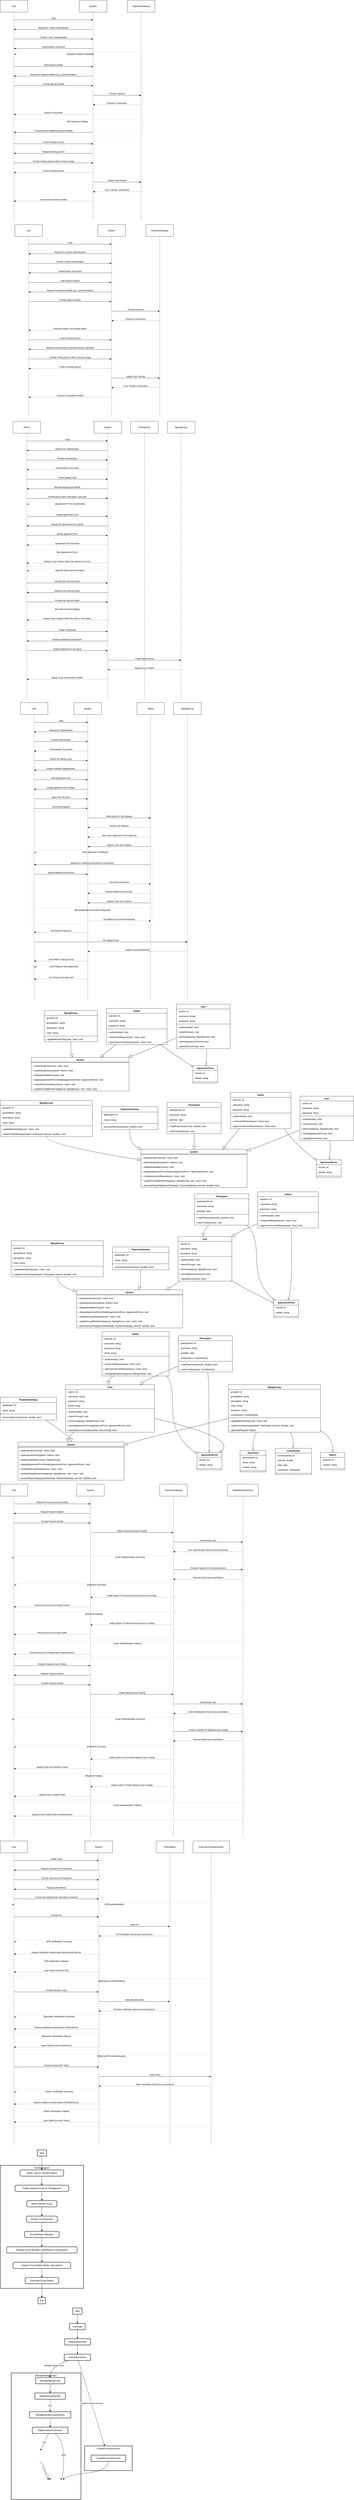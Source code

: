 <mxfile version="22.1.19" type="device">
  <diagram name="Page-1" id="AQsXmzrJ6S3QPJixHh4p">
    <mxGraphModel dx="1110" dy="1055" grid="1" gridSize="10" guides="1" tooltips="1" connect="1" arrows="1" fold="1" page="1" pageScale="1" pageWidth="850" pageHeight="1100" math="0" shadow="0">
      <root>
        <mxCell id="0" />
        <mxCell id="1" parent="0" />
        <mxCell id="YtIHxN8mlRO8299A8nMc-1" value="User" style="shape=umlLifeline;perimeter=lifelinePerimeter;whiteSpace=wrap;container=1;dropTarget=0;collapsible=0;recursiveResize=0;outlineConnect=0;portConstraint=eastwest;newEdgeStyle={&quot;edgeStyle&quot;:&quot;elbowEdgeStyle&quot;,&quot;elbow&quot;:&quot;vertical&quot;,&quot;curved&quot;:0,&quot;rounded&quot;:0};size=65;" vertex="1" parent="1">
          <mxGeometry x="20" y="20" width="150" height="1198" as="geometry" />
        </mxCell>
        <mxCell id="YtIHxN8mlRO8299A8nMc-2" value="System" style="shape=umlLifeline;perimeter=lifelinePerimeter;whiteSpace=wrap;container=1;dropTarget=0;collapsible=0;recursiveResize=0;outlineConnect=0;portConstraint=eastwest;newEdgeStyle={&quot;edgeStyle&quot;:&quot;elbowEdgeStyle&quot;,&quot;elbow&quot;:&quot;vertical&quot;,&quot;curved&quot;:0,&quot;rounded&quot;:0};size=65;" vertex="1" parent="1">
          <mxGeometry x="451" y="20" width="150" height="1198" as="geometry" />
        </mxCell>
        <mxCell id="YtIHxN8mlRO8299A8nMc-3" value="PaymentGateway" style="shape=umlLifeline;perimeter=lifelinePerimeter;whiteSpace=wrap;container=1;dropTarget=0;collapsible=0;recursiveResize=0;outlineConnect=0;portConstraint=eastwest;newEdgeStyle={&quot;edgeStyle&quot;:&quot;elbowEdgeStyle&quot;,&quot;elbow&quot;:&quot;vertical&quot;,&quot;curved&quot;:0,&quot;rounded&quot;:0};size=65;" vertex="1" parent="1">
          <mxGeometry x="713" y="20" width="150" height="1198" as="geometry" />
        </mxCell>
        <mxCell id="YtIHxN8mlRO8299A8nMc-4" value="alt" style="shape=umlFrame;dashed=1;pointerEvents=0;dropTarget=0;strokeColor=#B3B3B3;height=20;width=30" vertex="1" parent="1">
          <mxGeometry x="85" y="303" width="713" height="456" as="geometry" />
        </mxCell>
        <mxCell id="YtIHxN8mlRO8299A8nMc-5" value="[Payment Details Available]" style="text;strokeColor=none;fillColor=none;align=center;verticalAlign=middle;whiteSpace=wrap;" vertex="1" parent="YtIHxN8mlRO8299A8nMc-4">
          <mxGeometry x="30" width="683" height="20" as="geometry" />
        </mxCell>
        <mxCell id="YtIHxN8mlRO8299A8nMc-6" value="[No Payment Details]" style="shape=line;dashed=1;whiteSpace=wrap;verticalAlign=top;labelPosition=center;verticalLabelPosition=middle;align=center;strokeColor=#B3B3B3;" vertex="1" parent="YtIHxN8mlRO8299A8nMc-4">
          <mxGeometry y="363" width="713" height="4" as="geometry" />
        </mxCell>
        <mxCell id="YtIHxN8mlRO8299A8nMc-7" value="Login" style="verticalAlign=bottom;endArrow=block;edgeStyle=elbowEdgeStyle;elbow=vertical;curved=0;rounded=0;" edge="1" parent="1" source="YtIHxN8mlRO8299A8nMc-1" target="YtIHxN8mlRO8299A8nMc-2">
          <mxGeometry relative="1" as="geometry">
            <Array as="points">
              <mxPoint x="321" y="127" />
            </Array>
          </mxGeometry>
        </mxCell>
        <mxCell id="YtIHxN8mlRO8299A8nMc-8" value="Request for 2-factor authentication" style="verticalAlign=bottom;endArrow=block;edgeStyle=elbowEdgeStyle;elbow=vertical;curved=0;rounded=0;" edge="1" parent="1" source="YtIHxN8mlRO8299A8nMc-2" target="YtIHxN8mlRO8299A8nMc-1">
          <mxGeometry relative="1" as="geometry">
            <Array as="points">
              <mxPoint x="321" y="179" />
            </Array>
          </mxGeometry>
        </mxCell>
        <mxCell id="YtIHxN8mlRO8299A8nMc-9" value="Provide 2-factor authentication" style="verticalAlign=bottom;endArrow=block;edgeStyle=elbowEdgeStyle;elbow=vertical;curved=0;rounded=0;" edge="1" parent="1" source="YtIHxN8mlRO8299A8nMc-1" target="YtIHxN8mlRO8299A8nMc-2">
          <mxGeometry relative="1" as="geometry">
            <Array as="points">
              <mxPoint x="321" y="231" />
            </Array>
          </mxGeometry>
        </mxCell>
        <mxCell id="YtIHxN8mlRO8299A8nMc-10" value="Authentication Successful" style="verticalAlign=bottom;endArrow=block;edgeStyle=elbowEdgeStyle;elbow=vertical;curved=0;rounded=0;" edge="1" parent="1" source="YtIHxN8mlRO8299A8nMc-2" target="YtIHxN8mlRO8299A8nMc-1">
          <mxGeometry relative="1" as="geometry">
            <Array as="points">
              <mxPoint x="321" y="283" />
            </Array>
          </mxGeometry>
        </mxCell>
        <mxCell id="YtIHxN8mlRO8299A8nMc-11" value="Add Payment Details" style="verticalAlign=bottom;endArrow=block;edgeStyle=elbowEdgeStyle;elbow=vertical;curved=0;rounded=0;" edge="1" parent="1" source="YtIHxN8mlRO8299A8nMc-1" target="YtIHxN8mlRO8299A8nMc-2">
          <mxGeometry relative="1" as="geometry">
            <Array as="points">
              <mxPoint x="321" y="381" />
            </Array>
          </mxGeometry>
        </mxCell>
        <mxCell id="YtIHxN8mlRO8299A8nMc-12" value="Request for payment details (e.g., card information)" style="verticalAlign=bottom;endArrow=block;edgeStyle=elbowEdgeStyle;elbow=vertical;curved=0;rounded=0;" edge="1" parent="1" source="YtIHxN8mlRO8299A8nMc-2" target="YtIHxN8mlRO8299A8nMc-1">
          <mxGeometry relative="1" as="geometry">
            <Array as="points">
              <mxPoint x="321" y="433" />
            </Array>
          </mxGeometry>
        </mxCell>
        <mxCell id="YtIHxN8mlRO8299A8nMc-13" value="Provide payment details" style="verticalAlign=bottom;endArrow=block;edgeStyle=elbowEdgeStyle;elbow=vertical;curved=0;rounded=0;" edge="1" parent="1" source="YtIHxN8mlRO8299A8nMc-1" target="YtIHxN8mlRO8299A8nMc-2">
          <mxGeometry relative="1" as="geometry">
            <Array as="points">
              <mxPoint x="321" y="485" />
            </Array>
          </mxGeometry>
        </mxCell>
        <mxCell id="YtIHxN8mlRO8299A8nMc-14" value="Process Payment" style="verticalAlign=bottom;endArrow=block;edgeStyle=elbowEdgeStyle;elbow=vertical;curved=0;rounded=0;" edge="1" parent="1" source="YtIHxN8mlRO8299A8nMc-2" target="YtIHxN8mlRO8299A8nMc-3">
          <mxGeometry relative="1" as="geometry">
            <Array as="points">
              <mxPoint x="667" y="537" />
            </Array>
          </mxGeometry>
        </mxCell>
        <mxCell id="YtIHxN8mlRO8299A8nMc-15" value="Payment Confirmation" style="verticalAlign=bottom;endArrow=block;edgeStyle=elbowEdgeStyle;elbow=vertical;curved=0;rounded=0;dashed=1;dashPattern=2 3;" edge="1" parent="1" source="YtIHxN8mlRO8299A8nMc-3" target="YtIHxN8mlRO8299A8nMc-2">
          <mxGeometry relative="1" as="geometry">
            <Array as="points">
              <mxPoint x="667" y="589" />
            </Array>
          </mxGeometry>
        </mxCell>
        <mxCell id="YtIHxN8mlRO8299A8nMc-16" value="Payment Successful" style="verticalAlign=bottom;endArrow=block;edgeStyle=elbowEdgeStyle;elbow=vertical;curved=0;rounded=0;dashed=1;dashPattern=2 3;" edge="1" parent="1" source="YtIHxN8mlRO8299A8nMc-2" target="YtIHxN8mlRO8299A8nMc-1">
          <mxGeometry relative="1" as="geometry">
            <Array as="points">
              <mxPoint x="321" y="641" />
            </Array>
          </mxGeometry>
        </mxCell>
        <mxCell id="YtIHxN8mlRO8299A8nMc-17" value="Proceed without additional payment details" style="verticalAlign=bottom;endArrow=block;edgeStyle=elbowEdgeStyle;elbow=vertical;curved=0;rounded=0;" edge="1" parent="1" source="YtIHxN8mlRO8299A8nMc-2" target="YtIHxN8mlRO8299A8nMc-1">
          <mxGeometry relative="1" as="geometry">
            <Array as="points">
              <mxPoint x="321" y="739" />
            </Array>
          </mxGeometry>
        </mxCell>
        <mxCell id="YtIHxN8mlRO8299A8nMc-18" value="Fund Personal Account" style="verticalAlign=bottom;endArrow=block;edgeStyle=elbowEdgeStyle;elbow=vertical;curved=0;rounded=0;" edge="1" parent="1" source="YtIHxN8mlRO8299A8nMc-1" target="YtIHxN8mlRO8299A8nMc-2">
          <mxGeometry relative="1" as="geometry">
            <Array as="points">
              <mxPoint x="321" y="801" />
            </Array>
          </mxGeometry>
        </mxCell>
        <mxCell id="YtIHxN8mlRO8299A8nMc-19" value="Request funding amount" style="verticalAlign=bottom;endArrow=block;edgeStyle=elbowEdgeStyle;elbow=vertical;curved=0;rounded=0;" edge="1" parent="1" source="YtIHxN8mlRO8299A8nMc-2" target="YtIHxN8mlRO8299A8nMc-1">
          <mxGeometry relative="1" as="geometry">
            <Array as="points">
              <mxPoint x="321" y="853" />
            </Array>
          </mxGeometry>
        </mxCell>
        <mxCell id="YtIHxN8mlRO8299A8nMc-20" value="Provide funding amount within minimum range" style="verticalAlign=bottom;endArrow=block;edgeStyle=elbowEdgeStyle;elbow=vertical;curved=0;rounded=0;" edge="1" parent="1" source="YtIHxN8mlRO8299A8nMc-1" target="YtIHxN8mlRO8299A8nMc-2">
          <mxGeometry relative="1" as="geometry">
            <Array as="points">
              <mxPoint x="321" y="905" />
            </Array>
          </mxGeometry>
        </mxCell>
        <mxCell id="YtIHxN8mlRO8299A8nMc-21" value="Confirm funding request" style="verticalAlign=bottom;endArrow=block;edgeStyle=elbowEdgeStyle;elbow=vertical;curved=0;rounded=0;dashed=1;dashPattern=2 3;" edge="1" parent="1" source="YtIHxN8mlRO8299A8nMc-2" target="YtIHxN8mlRO8299A8nMc-1">
          <mxGeometry relative="1" as="geometry">
            <Array as="points">
              <mxPoint x="321" y="957" />
            </Array>
          </mxGeometry>
        </mxCell>
        <mxCell id="YtIHxN8mlRO8299A8nMc-22" value="Initiate Fund Transfer" style="verticalAlign=bottom;endArrow=block;edgeStyle=elbowEdgeStyle;elbow=vertical;curved=0;rounded=0;" edge="1" parent="1" source="YtIHxN8mlRO8299A8nMc-2" target="YtIHxN8mlRO8299A8nMc-3">
          <mxGeometry relative="1" as="geometry">
            <Array as="points">
              <mxPoint x="667" y="1009" />
            </Array>
          </mxGeometry>
        </mxCell>
        <mxCell id="YtIHxN8mlRO8299A8nMc-23" value="Fund Transfer Confirmation" style="verticalAlign=bottom;endArrow=block;edgeStyle=elbowEdgeStyle;elbow=vertical;curved=0;rounded=0;dashed=1;dashPattern=2 3;" edge="1" parent="1" source="YtIHxN8mlRO8299A8nMc-3" target="YtIHxN8mlRO8299A8nMc-2">
          <mxGeometry relative="1" as="geometry">
            <Array as="points">
              <mxPoint x="667" y="1061" />
            </Array>
          </mxGeometry>
        </mxCell>
        <mxCell id="YtIHxN8mlRO8299A8nMc-24" value="Account Successfully Funded" style="verticalAlign=bottom;endArrow=block;edgeStyle=elbowEdgeStyle;elbow=vertical;curved=0;rounded=0;dashed=1;dashPattern=2 3;" edge="1" parent="1" source="YtIHxN8mlRO8299A8nMc-2" target="YtIHxN8mlRO8299A8nMc-1">
          <mxGeometry relative="1" as="geometry">
            <Array as="points">
              <mxPoint x="321" y="1113" />
            </Array>
          </mxGeometry>
        </mxCell>
        <mxCell id="YtIHxN8mlRO8299A8nMc-25" value="User" style="shape=umlLifeline;perimeter=lifelinePerimeter;whiteSpace=wrap;container=1;dropTarget=0;collapsible=0;recursiveResize=0;outlineConnect=0;portConstraint=eastwest;newEdgeStyle={&quot;edgeStyle&quot;:&quot;elbowEdgeStyle&quot;,&quot;elbow&quot;:&quot;vertical&quot;,&quot;curved&quot;:0,&quot;rounded&quot;:0};size=65;" vertex="1" parent="1">
          <mxGeometry x="100" y="1240" width="150" height="1044" as="geometry" />
        </mxCell>
        <mxCell id="YtIHxN8mlRO8299A8nMc-26" value="System" style="shape=umlLifeline;perimeter=lifelinePerimeter;whiteSpace=wrap;container=1;dropTarget=0;collapsible=0;recursiveResize=0;outlineConnect=0;portConstraint=eastwest;newEdgeStyle={&quot;edgeStyle&quot;:&quot;elbowEdgeStyle&quot;,&quot;elbow&quot;:&quot;vertical&quot;,&quot;curved&quot;:0,&quot;rounded&quot;:0};size=65;" vertex="1" parent="1">
          <mxGeometry x="552" y="1240" width="150" height="1044" as="geometry" />
        </mxCell>
        <mxCell id="YtIHxN8mlRO8299A8nMc-27" value="PaymentGateway" style="shape=umlLifeline;perimeter=lifelinePerimeter;whiteSpace=wrap;container=1;dropTarget=0;collapsible=0;recursiveResize=0;outlineConnect=0;portConstraint=eastwest;newEdgeStyle={&quot;edgeStyle&quot;:&quot;elbowEdgeStyle&quot;,&quot;elbow&quot;:&quot;vertical&quot;,&quot;curved&quot;:0,&quot;rounded&quot;:0};size=65;" vertex="1" parent="1">
          <mxGeometry x="814" y="1240" width="150" height="1044" as="geometry" />
        </mxCell>
        <mxCell id="YtIHxN8mlRO8299A8nMc-28" value="Login" style="verticalAlign=bottom;endArrow=block;edgeStyle=elbowEdgeStyle;elbow=vertical;curved=0;rounded=0;" edge="1" parent="1" source="YtIHxN8mlRO8299A8nMc-25" target="YtIHxN8mlRO8299A8nMc-26">
          <mxGeometry relative="1" as="geometry">
            <Array as="points">
              <mxPoint x="411" y="1347" />
            </Array>
          </mxGeometry>
        </mxCell>
        <mxCell id="YtIHxN8mlRO8299A8nMc-29" value="Request for 2-factor authentication" style="verticalAlign=bottom;endArrow=block;edgeStyle=elbowEdgeStyle;elbow=vertical;curved=0;rounded=0;" edge="1" parent="1" source="YtIHxN8mlRO8299A8nMc-26" target="YtIHxN8mlRO8299A8nMc-25">
          <mxGeometry relative="1" as="geometry">
            <Array as="points">
              <mxPoint x="411" y="1399" />
            </Array>
          </mxGeometry>
        </mxCell>
        <mxCell id="YtIHxN8mlRO8299A8nMc-30" value="Provide 2-factor authentication" style="verticalAlign=bottom;endArrow=block;edgeStyle=elbowEdgeStyle;elbow=vertical;curved=0;rounded=0;" edge="1" parent="1" source="YtIHxN8mlRO8299A8nMc-25" target="YtIHxN8mlRO8299A8nMc-26">
          <mxGeometry relative="1" as="geometry">
            <Array as="points">
              <mxPoint x="411" y="1451" />
            </Array>
          </mxGeometry>
        </mxCell>
        <mxCell id="YtIHxN8mlRO8299A8nMc-31" value="Authentication Successful" style="verticalAlign=bottom;endArrow=block;edgeStyle=elbowEdgeStyle;elbow=vertical;curved=0;rounded=0;" edge="1" parent="1" source="YtIHxN8mlRO8299A8nMc-26" target="YtIHxN8mlRO8299A8nMc-25">
          <mxGeometry relative="1" as="geometry">
            <Array as="points">
              <mxPoint x="411" y="1503" />
            </Array>
          </mxGeometry>
        </mxCell>
        <mxCell id="YtIHxN8mlRO8299A8nMc-32" value="Add Payment Details" style="verticalAlign=bottom;endArrow=block;edgeStyle=elbowEdgeStyle;elbow=vertical;curved=0;rounded=0;" edge="1" parent="1" source="YtIHxN8mlRO8299A8nMc-25" target="YtIHxN8mlRO8299A8nMc-26">
          <mxGeometry relative="1" as="geometry">
            <Array as="points">
              <mxPoint x="411" y="1555" />
            </Array>
          </mxGeometry>
        </mxCell>
        <mxCell id="YtIHxN8mlRO8299A8nMc-33" value="Request for payment details (e.g., card information)" style="verticalAlign=bottom;endArrow=block;edgeStyle=elbowEdgeStyle;elbow=vertical;curved=0;rounded=0;" edge="1" parent="1" source="YtIHxN8mlRO8299A8nMc-26" target="YtIHxN8mlRO8299A8nMc-25">
          <mxGeometry relative="1" as="geometry">
            <Array as="points">
              <mxPoint x="411" y="1607" />
            </Array>
          </mxGeometry>
        </mxCell>
        <mxCell id="YtIHxN8mlRO8299A8nMc-34" value="Provide payment details" style="verticalAlign=bottom;endArrow=block;edgeStyle=elbowEdgeStyle;elbow=vertical;curved=0;rounded=0;" edge="1" parent="1" source="YtIHxN8mlRO8299A8nMc-25" target="YtIHxN8mlRO8299A8nMc-26">
          <mxGeometry relative="1" as="geometry">
            <Array as="points">
              <mxPoint x="411" y="1659" />
            </Array>
          </mxGeometry>
        </mxCell>
        <mxCell id="YtIHxN8mlRO8299A8nMc-35" value="Process Payment" style="verticalAlign=bottom;endArrow=block;edgeStyle=elbowEdgeStyle;elbow=vertical;curved=0;rounded=0;" edge="1" parent="1" source="YtIHxN8mlRO8299A8nMc-26" target="YtIHxN8mlRO8299A8nMc-27">
          <mxGeometry relative="1" as="geometry">
            <Array as="points">
              <mxPoint x="768" y="1711" />
            </Array>
          </mxGeometry>
        </mxCell>
        <mxCell id="YtIHxN8mlRO8299A8nMc-36" value="Payment Confirmation" style="verticalAlign=bottom;endArrow=block;edgeStyle=elbowEdgeStyle;elbow=vertical;curved=0;rounded=0;dashed=1;dashPattern=2 3;" edge="1" parent="1" source="YtIHxN8mlRO8299A8nMc-27" target="YtIHxN8mlRO8299A8nMc-26">
          <mxGeometry relative="1" as="geometry">
            <Array as="points">
              <mxPoint x="768" y="1763" />
            </Array>
          </mxGeometry>
        </mxCell>
        <mxCell id="YtIHxN8mlRO8299A8nMc-37" value="Payment Details Successfully Added" style="verticalAlign=bottom;endArrow=block;edgeStyle=elbowEdgeStyle;elbow=vertical;curved=0;rounded=0;dashed=1;dashPattern=2 3;" edge="1" parent="1" source="YtIHxN8mlRO8299A8nMc-26" target="YtIHxN8mlRO8299A8nMc-25">
          <mxGeometry relative="1" as="geometry">
            <Array as="points">
              <mxPoint x="411" y="1815" />
            </Array>
          </mxGeometry>
        </mxCell>
        <mxCell id="YtIHxN8mlRO8299A8nMc-38" value="Fund Personal Account" style="verticalAlign=bottom;endArrow=block;edgeStyle=elbowEdgeStyle;elbow=vertical;curved=0;rounded=0;" edge="1" parent="1" source="YtIHxN8mlRO8299A8nMc-25" target="YtIHxN8mlRO8299A8nMc-26">
          <mxGeometry relative="1" as="geometry">
            <Array as="points">
              <mxPoint x="411" y="1867" />
            </Array>
          </mxGeometry>
        </mxCell>
        <mxCell id="YtIHxN8mlRO8299A8nMc-39" value="Request funding amount (minimum amount specified)" style="verticalAlign=bottom;endArrow=block;edgeStyle=elbowEdgeStyle;elbow=vertical;curved=0;rounded=0;" edge="1" parent="1" source="YtIHxN8mlRO8299A8nMc-26" target="YtIHxN8mlRO8299A8nMc-25">
          <mxGeometry relative="1" as="geometry">
            <Array as="points">
              <mxPoint x="411" y="1919" />
            </Array>
          </mxGeometry>
        </mxCell>
        <mxCell id="YtIHxN8mlRO8299A8nMc-40" value="Provide funding amount within minimum range" style="verticalAlign=bottom;endArrow=block;edgeStyle=elbowEdgeStyle;elbow=vertical;curved=0;rounded=0;" edge="1" parent="1" source="YtIHxN8mlRO8299A8nMc-25" target="YtIHxN8mlRO8299A8nMc-26">
          <mxGeometry relative="1" as="geometry">
            <Array as="points">
              <mxPoint x="411" y="1971" />
            </Array>
          </mxGeometry>
        </mxCell>
        <mxCell id="YtIHxN8mlRO8299A8nMc-41" value="Confirm funding request" style="verticalAlign=bottom;endArrow=block;edgeStyle=elbowEdgeStyle;elbow=vertical;curved=0;rounded=0;dashed=1;dashPattern=2 3;" edge="1" parent="1" source="YtIHxN8mlRO8299A8nMc-26" target="YtIHxN8mlRO8299A8nMc-25">
          <mxGeometry relative="1" as="geometry">
            <Array as="points">
              <mxPoint x="411" y="2023" />
            </Array>
          </mxGeometry>
        </mxCell>
        <mxCell id="YtIHxN8mlRO8299A8nMc-42" value="Initiate Fund Transfer" style="verticalAlign=bottom;endArrow=block;edgeStyle=elbowEdgeStyle;elbow=vertical;curved=0;rounded=0;" edge="1" parent="1" source="YtIHxN8mlRO8299A8nMc-26" target="YtIHxN8mlRO8299A8nMc-27">
          <mxGeometry relative="1" as="geometry">
            <Array as="points">
              <mxPoint x="768" y="2075" />
            </Array>
          </mxGeometry>
        </mxCell>
        <mxCell id="YtIHxN8mlRO8299A8nMc-43" value="Fund Transfer Confirmation" style="verticalAlign=bottom;endArrow=block;edgeStyle=elbowEdgeStyle;elbow=vertical;curved=0;rounded=0;dashed=1;dashPattern=2 3;" edge="1" parent="1" source="YtIHxN8mlRO8299A8nMc-27" target="YtIHxN8mlRO8299A8nMc-26">
          <mxGeometry relative="1" as="geometry">
            <Array as="points">
              <mxPoint x="768" y="2127" />
            </Array>
          </mxGeometry>
        </mxCell>
        <mxCell id="YtIHxN8mlRO8299A8nMc-44" value="Account Successfully Funded" style="verticalAlign=bottom;endArrow=block;edgeStyle=elbowEdgeStyle;elbow=vertical;curved=0;rounded=0;dashed=1;dashPattern=2 3;" edge="1" parent="1" source="YtIHxN8mlRO8299A8nMc-26" target="YtIHxN8mlRO8299A8nMc-25">
          <mxGeometry relative="1" as="geometry">
            <Array as="points">
              <mxPoint x="411" y="2179" />
            </Array>
          </mxGeometry>
        </mxCell>
        <mxCell id="YtIHxN8mlRO8299A8nMc-45" value="Admin" style="shape=umlLifeline;perimeter=lifelinePerimeter;whiteSpace=wrap;container=1;dropTarget=0;collapsible=0;recursiveResize=0;outlineConnect=0;portConstraint=eastwest;newEdgeStyle={&quot;edgeStyle&quot;:&quot;elbowEdgeStyle&quot;,&quot;elbow&quot;:&quot;vertical&quot;,&quot;curved&quot;:0,&quot;rounded&quot;:0};size=65;" vertex="1" parent="1">
          <mxGeometry x="90" y="2310" width="150" height="1508" as="geometry" />
        </mxCell>
        <mxCell id="YtIHxN8mlRO8299A8nMc-46" value="System" style="shape=umlLifeline;perimeter=lifelinePerimeter;whiteSpace=wrap;container=1;dropTarget=0;collapsible=0;recursiveResize=0;outlineConnect=0;portConstraint=eastwest;newEdgeStyle={&quot;edgeStyle&quot;:&quot;elbowEdgeStyle&quot;,&quot;elbow&quot;:&quot;vertical&quot;,&quot;curved&quot;:0,&quot;rounded&quot;:0};size=65;" vertex="1" parent="1">
          <mxGeometry x="531" y="2310" width="150" height="1508" as="geometry" />
        </mxCell>
        <mxCell id="YtIHxN8mlRO8299A8nMc-47" value="Participants" style="shape=umlLifeline;perimeter=lifelinePerimeter;whiteSpace=wrap;container=1;dropTarget=0;collapsible=0;recursiveResize=0;outlineConnect=0;portConstraint=eastwest;newEdgeStyle={&quot;edgeStyle&quot;:&quot;elbowEdgeStyle&quot;,&quot;elbow&quot;:&quot;vertical&quot;,&quot;curved&quot;:0,&quot;rounded&quot;:0};size=65;" vertex="1" parent="1">
          <mxGeometry x="731" y="2310" width="150" height="1508" as="geometry" />
        </mxCell>
        <mxCell id="YtIHxN8mlRO8299A8nMc-48" value="NjangiGroup" style="shape=umlLifeline;perimeter=lifelinePerimeter;whiteSpace=wrap;container=1;dropTarget=0;collapsible=0;recursiveResize=0;outlineConnect=0;portConstraint=eastwest;newEdgeStyle={&quot;edgeStyle&quot;:&quot;elbowEdgeStyle&quot;,&quot;elbow&quot;:&quot;vertical&quot;,&quot;curved&quot;:0,&quot;rounded&quot;:0};size=65;" vertex="1" parent="1">
          <mxGeometry x="931" y="2310" width="150" height="1508" as="geometry" />
        </mxCell>
        <mxCell id="YtIHxN8mlRO8299A8nMc-49" value="alt" style="shape=umlFrame;dashed=1;pointerEvents=0;dropTarget=0;strokeColor=#B3B3B3;height=20;width=30" vertex="1" parent="1">
          <mxGeometry x="155" y="2749" width="461" height="352" as="geometry" />
        </mxCell>
        <mxCell id="YtIHxN8mlRO8299A8nMc-50" value="[Agreement Form Submission]" style="text;strokeColor=none;fillColor=none;align=center;verticalAlign=middle;whiteSpace=wrap;" vertex="1" parent="YtIHxN8mlRO8299A8nMc-49">
          <mxGeometry x="30" width="431" height="20" as="geometry" />
        </mxCell>
        <mxCell id="YtIHxN8mlRO8299A8nMc-51" value="[No Agreement Form]" style="shape=line;dashed=1;whiteSpace=wrap;verticalAlign=top;labelPosition=center;verticalLabelPosition=middle;align=center;strokeColor=#B3B3B3;" vertex="1" parent="YtIHxN8mlRO8299A8nMc-49">
          <mxGeometry y="259" width="461" height="4" as="geometry" />
        </mxCell>
        <mxCell id="YtIHxN8mlRO8299A8nMc-52" value="alt" style="shape=umlFrame;dashed=1;pointerEvents=0;dropTarget=0;strokeColor=#B3B3B3;height=20;width=30" vertex="1" parent="1">
          <mxGeometry x="155" y="3111" width="461" height="300" as="geometry" />
        </mxCell>
        <mxCell id="YtIHxN8mlRO8299A8nMc-53" value="[Specify Start and End Dates]" style="text;strokeColor=none;fillColor=none;align=center;verticalAlign=middle;whiteSpace=wrap;" vertex="1" parent="YtIHxN8mlRO8299A8nMc-52">
          <mxGeometry x="30" width="431" height="20" as="geometry" />
        </mxCell>
        <mxCell id="YtIHxN8mlRO8299A8nMc-54" value="[No Start and End Dates]" style="shape=line;dashed=1;whiteSpace=wrap;verticalAlign=top;labelPosition=center;verticalLabelPosition=middle;align=center;strokeColor=#B3B3B3;" vertex="1" parent="YtIHxN8mlRO8299A8nMc-52">
          <mxGeometry y="207" width="461" height="4" as="geometry" />
        </mxCell>
        <mxCell id="YtIHxN8mlRO8299A8nMc-55" value="Login" style="verticalAlign=bottom;endArrow=block;edgeStyle=elbowEdgeStyle;elbow=vertical;curved=0;rounded=0;" edge="1" parent="1" source="YtIHxN8mlRO8299A8nMc-45" target="YtIHxN8mlRO8299A8nMc-46">
          <mxGeometry relative="1" as="geometry">
            <Array as="points">
              <mxPoint x="396" y="2417" />
            </Array>
          </mxGeometry>
        </mxCell>
        <mxCell id="YtIHxN8mlRO8299A8nMc-56" value="Request for authentication" style="verticalAlign=bottom;endArrow=block;edgeStyle=elbowEdgeStyle;elbow=vertical;curved=0;rounded=0;" edge="1" parent="1" source="YtIHxN8mlRO8299A8nMc-46" target="YtIHxN8mlRO8299A8nMc-45">
          <mxGeometry relative="1" as="geometry">
            <Array as="points">
              <mxPoint x="396" y="2469" />
            </Array>
          </mxGeometry>
        </mxCell>
        <mxCell id="YtIHxN8mlRO8299A8nMc-57" value="Provide authentication" style="verticalAlign=bottom;endArrow=block;edgeStyle=elbowEdgeStyle;elbow=vertical;curved=0;rounded=0;" edge="1" parent="1" source="YtIHxN8mlRO8299A8nMc-45" target="YtIHxN8mlRO8299A8nMc-46">
          <mxGeometry relative="1" as="geometry">
            <Array as="points">
              <mxPoint x="396" y="2521" />
            </Array>
          </mxGeometry>
        </mxCell>
        <mxCell id="YtIHxN8mlRO8299A8nMc-58" value="Authentication Successful" style="verticalAlign=bottom;endArrow=block;edgeStyle=elbowEdgeStyle;elbow=vertical;curved=0;rounded=0;dashed=1;dashPattern=2 3;" edge="1" parent="1" source="YtIHxN8mlRO8299A8nMc-46" target="YtIHxN8mlRO8299A8nMc-45">
          <mxGeometry relative="1" as="geometry">
            <Array as="points">
              <mxPoint x="396" y="2573" />
            </Array>
          </mxGeometry>
        </mxCell>
        <mxCell id="YtIHxN8mlRO8299A8nMc-59" value="Create Njangi Group" style="verticalAlign=bottom;endArrow=block;edgeStyle=elbowEdgeStyle;elbow=vertical;curved=0;rounded=0;" edge="1" parent="1" source="YtIHxN8mlRO8299A8nMc-45" target="YtIHxN8mlRO8299A8nMc-46">
          <mxGeometry relative="1" as="geometry">
            <Array as="points">
              <mxPoint x="396" y="2625" />
            </Array>
          </mxGeometry>
        </mxCell>
        <mxCell id="YtIHxN8mlRO8299A8nMc-60" value="Request Njangi group details" style="verticalAlign=bottom;endArrow=block;edgeStyle=elbowEdgeStyle;elbow=vertical;curved=0;rounded=0;" edge="1" parent="1" source="YtIHxN8mlRO8299A8nMc-46" target="YtIHxN8mlRO8299A8nMc-45">
          <mxGeometry relative="1" as="geometry">
            <Array as="points">
              <mxPoint x="396" y="2677" />
            </Array>
          </mxGeometry>
        </mxCell>
        <mxCell id="YtIHxN8mlRO8299A8nMc-61" value="Provide group name, description, and rules" style="verticalAlign=bottom;endArrow=block;edgeStyle=elbowEdgeStyle;elbow=vertical;curved=0;rounded=0;" edge="1" parent="1" source="YtIHxN8mlRO8299A8nMc-45" target="YtIHxN8mlRO8299A8nMc-46">
          <mxGeometry relative="1" as="geometry">
            <Array as="points">
              <mxPoint x="396" y="2729" />
            </Array>
          </mxGeometry>
        </mxCell>
        <mxCell id="YtIHxN8mlRO8299A8nMc-62" value="Upload Agreement Form" style="verticalAlign=bottom;endArrow=block;edgeStyle=elbowEdgeStyle;elbow=vertical;curved=0;rounded=0;" edge="1" parent="1" source="YtIHxN8mlRO8299A8nMc-45" target="YtIHxN8mlRO8299A8nMc-46">
          <mxGeometry relative="1" as="geometry">
            <Array as="points">
              <mxPoint x="396" y="2827" />
            </Array>
          </mxGeometry>
        </mxCell>
        <mxCell id="YtIHxN8mlRO8299A8nMc-63" value="Request for agreement form upload" style="verticalAlign=bottom;endArrow=block;edgeStyle=elbowEdgeStyle;elbow=vertical;curved=0;rounded=0;" edge="1" parent="1" source="YtIHxN8mlRO8299A8nMc-46" target="YtIHxN8mlRO8299A8nMc-45">
          <mxGeometry relative="1" as="geometry">
            <Array as="points">
              <mxPoint x="396" y="2879" />
            </Array>
          </mxGeometry>
        </mxCell>
        <mxCell id="YtIHxN8mlRO8299A8nMc-64" value="Upload agreement form" style="verticalAlign=bottom;endArrow=block;edgeStyle=elbowEdgeStyle;elbow=vertical;curved=0;rounded=0;" edge="1" parent="1" source="YtIHxN8mlRO8299A8nMc-45" target="YtIHxN8mlRO8299A8nMc-46">
          <mxGeometry relative="1" as="geometry">
            <Array as="points">
              <mxPoint x="396" y="2931" />
            </Array>
          </mxGeometry>
        </mxCell>
        <mxCell id="YtIHxN8mlRO8299A8nMc-65" value="Agreement Form Received" style="verticalAlign=bottom;endArrow=block;edgeStyle=elbowEdgeStyle;elbow=vertical;curved=0;rounded=0;dashed=1;dashPattern=2 3;" edge="1" parent="1" source="YtIHxN8mlRO8299A8nMc-46" target="YtIHxN8mlRO8299A8nMc-45">
          <mxGeometry relative="1" as="geometry">
            <Array as="points">
              <mxPoint x="396" y="2983" />
            </Array>
          </mxGeometry>
        </mxCell>
        <mxCell id="YtIHxN8mlRO8299A8nMc-66" value="Njangi Group Creation Failed (No Agreement Form)" style="verticalAlign=bottom;endArrow=block;edgeStyle=elbowEdgeStyle;elbow=vertical;curved=0;rounded=0;dashed=1;dashPattern=2 3;" edge="1" parent="1" source="YtIHxN8mlRO8299A8nMc-46" target="YtIHxN8mlRO8299A8nMc-45">
          <mxGeometry relative="1" as="geometry">
            <Array as="points">
              <mxPoint x="396" y="3081" />
            </Array>
          </mxGeometry>
        </mxCell>
        <mxCell id="YtIHxN8mlRO8299A8nMc-67" value="Specify Start and End Dates" style="verticalAlign=bottom;endArrow=block;edgeStyle=elbowEdgeStyle;elbow=vertical;curved=0;rounded=0;" edge="1" parent="1" source="YtIHxN8mlRO8299A8nMc-45" target="YtIHxN8mlRO8299A8nMc-46">
          <mxGeometry relative="1" as="geometry">
            <Array as="points">
              <mxPoint x="396" y="3189" />
            </Array>
          </mxGeometry>
        </mxCell>
        <mxCell id="YtIHxN8mlRO8299A8nMc-68" value="Request start and end dates" style="verticalAlign=bottom;endArrow=block;edgeStyle=elbowEdgeStyle;elbow=vertical;curved=0;rounded=0;" edge="1" parent="1" source="YtIHxN8mlRO8299A8nMc-46" target="YtIHxN8mlRO8299A8nMc-45">
          <mxGeometry relative="1" as="geometry">
            <Array as="points">
              <mxPoint x="396" y="3241" />
            </Array>
          </mxGeometry>
        </mxCell>
        <mxCell id="YtIHxN8mlRO8299A8nMc-69" value="Provide start and end dates" style="verticalAlign=bottom;endArrow=block;edgeStyle=elbowEdgeStyle;elbow=vertical;curved=0;rounded=0;" edge="1" parent="1" source="YtIHxN8mlRO8299A8nMc-45" target="YtIHxN8mlRO8299A8nMc-46">
          <mxGeometry relative="1" as="geometry">
            <Array as="points">
              <mxPoint x="396" y="3293" />
            </Array>
          </mxGeometry>
        </mxCell>
        <mxCell id="YtIHxN8mlRO8299A8nMc-70" value="Njangi Group Creation Failed (No Start or End Dates)" style="verticalAlign=bottom;endArrow=block;edgeStyle=elbowEdgeStyle;elbow=vertical;curved=0;rounded=0;dashed=1;dashPattern=2 3;" edge="1" parent="1" source="YtIHxN8mlRO8299A8nMc-46" target="YtIHxN8mlRO8299A8nMc-45">
          <mxGeometry relative="1" as="geometry">
            <Array as="points">
              <mxPoint x="396" y="3391" />
            </Array>
          </mxGeometry>
        </mxCell>
        <mxCell id="YtIHxN8mlRO8299A8nMc-71" value="Assign Participants" style="verticalAlign=bottom;endArrow=block;edgeStyle=elbowEdgeStyle;elbow=vertical;curved=0;rounded=0;" edge="1" parent="1" source="YtIHxN8mlRO8299A8nMc-45" target="YtIHxN8mlRO8299A8nMc-46">
          <mxGeometry relative="1" as="geometry">
            <Array as="points">
              <mxPoint x="396" y="3453" />
            </Array>
          </mxGeometry>
        </mxCell>
        <mxCell id="YtIHxN8mlRO8299A8nMc-72" value="Request participant assignments" style="verticalAlign=bottom;endArrow=block;edgeStyle=elbowEdgeStyle;elbow=vertical;curved=0;rounded=0;" edge="1" parent="1" source="YtIHxN8mlRO8299A8nMc-46" target="YtIHxN8mlRO8299A8nMc-45">
          <mxGeometry relative="1" as="geometry">
            <Array as="points">
              <mxPoint x="396" y="3505" />
            </Array>
          </mxGeometry>
        </mxCell>
        <mxCell id="YtIHxN8mlRO8299A8nMc-73" value="Assign participants to the group" style="verticalAlign=bottom;endArrow=block;edgeStyle=elbowEdgeStyle;elbow=vertical;curved=0;rounded=0;" edge="1" parent="1" source="YtIHxN8mlRO8299A8nMc-45" target="YtIHxN8mlRO8299A8nMc-46">
          <mxGeometry relative="1" as="geometry">
            <Array as="points">
              <mxPoint x="396" y="3557" />
            </Array>
          </mxGeometry>
        </mxCell>
        <mxCell id="YtIHxN8mlRO8299A8nMc-74" value="Create Njangi Group" style="verticalAlign=bottom;endArrow=block;edgeStyle=elbowEdgeStyle;elbow=vertical;curved=0;rounded=0;" edge="1" parent="1" source="YtIHxN8mlRO8299A8nMc-46" target="YtIHxN8mlRO8299A8nMc-48">
          <mxGeometry relative="1" as="geometry">
            <Array as="points">
              <mxPoint x="816" y="3609" />
            </Array>
          </mxGeometry>
        </mxCell>
        <mxCell id="YtIHxN8mlRO8299A8nMc-75" value="Njangi Group Created" style="verticalAlign=bottom;endArrow=block;edgeStyle=elbowEdgeStyle;elbow=vertical;curved=0;rounded=0;dashed=1;dashPattern=2 3;" edge="1" parent="1" source="YtIHxN8mlRO8299A8nMc-48" target="YtIHxN8mlRO8299A8nMc-46">
          <mxGeometry relative="1" as="geometry">
            <Array as="points">
              <mxPoint x="816" y="3661" />
            </Array>
          </mxGeometry>
        </mxCell>
        <mxCell id="YtIHxN8mlRO8299A8nMc-76" value="Njangi Group Successfully Created" style="verticalAlign=bottom;endArrow=block;edgeStyle=elbowEdgeStyle;elbow=vertical;curved=0;rounded=0;dashed=1;dashPattern=2 3;" edge="1" parent="1" source="YtIHxN8mlRO8299A8nMc-46" target="YtIHxN8mlRO8299A8nMc-45">
          <mxGeometry relative="1" as="geometry">
            <Array as="points">
              <mxPoint x="396" y="3713" />
            </Array>
          </mxGeometry>
        </mxCell>
        <mxCell id="YtIHxN8mlRO8299A8nMc-77" value="User" style="shape=umlLifeline;perimeter=lifelinePerimeter;whiteSpace=wrap;container=1;dropTarget=0;collapsible=0;recursiveResize=0;outlineConnect=0;portConstraint=eastwest;newEdgeStyle={&quot;edgeStyle&quot;:&quot;elbowEdgeStyle&quot;,&quot;elbow&quot;:&quot;vertical&quot;,&quot;curved&quot;:0,&quot;rounded&quot;:0};size=65;" vertex="1" parent="1">
          <mxGeometry x="130" y="3840" width="150" height="1618" as="geometry" />
        </mxCell>
        <mxCell id="YtIHxN8mlRO8299A8nMc-78" value="System" style="shape=umlLifeline;perimeter=lifelinePerimeter;whiteSpace=wrap;container=1;dropTarget=0;collapsible=0;recursiveResize=0;outlineConnect=0;portConstraint=eastwest;newEdgeStyle={&quot;edgeStyle&quot;:&quot;elbowEdgeStyle&quot;,&quot;elbow&quot;:&quot;vertical&quot;,&quot;curved&quot;:0,&quot;rounded&quot;:0};size=65;" vertex="1" parent="1">
          <mxGeometry x="422" y="3840" width="150" height="1618" as="geometry" />
        </mxCell>
        <mxCell id="YtIHxN8mlRO8299A8nMc-79" value="Admin" style="shape=umlLifeline;perimeter=lifelinePerimeter;whiteSpace=wrap;container=1;dropTarget=0;collapsible=0;recursiveResize=0;outlineConnect=0;portConstraint=eastwest;newEdgeStyle={&quot;edgeStyle&quot;:&quot;elbowEdgeStyle&quot;,&quot;elbow&quot;:&quot;vertical&quot;,&quot;curved&quot;:0,&quot;rounded&quot;:0};size=65;" vertex="1" parent="1">
          <mxGeometry x="765" y="3840" width="150" height="1618" as="geometry" />
        </mxCell>
        <mxCell id="YtIHxN8mlRO8299A8nMc-80" value="NjangiGroup" style="shape=umlLifeline;perimeter=lifelinePerimeter;whiteSpace=wrap;container=1;dropTarget=0;collapsible=0;recursiveResize=0;outlineConnect=0;portConstraint=eastwest;newEdgeStyle={&quot;edgeStyle&quot;:&quot;elbowEdgeStyle&quot;,&quot;elbow&quot;:&quot;vertical&quot;,&quot;curved&quot;:0,&quot;rounded&quot;:0};size=65;" vertex="1" parent="1">
          <mxGeometry x="965" y="3840" width="150" height="1618" as="geometry" />
        </mxCell>
        <mxCell id="YtIHxN8mlRO8299A8nMc-81" value="alt" style="shape=umlFrame;dashed=1;pointerEvents=0;dropTarget=0;strokeColor=#B3B3B3;height=20;width=30" vertex="1" parent="1">
          <mxGeometry x="195" y="4643" width="655" height="404" as="geometry" />
        </mxCell>
        <mxCell id="YtIHxN8mlRO8299A8nMc-82" value="[User Approval Conditions]" style="text;strokeColor=none;fillColor=none;align=center;verticalAlign=middle;whiteSpace=wrap;" vertex="1" parent="YtIHxN8mlRO8299A8nMc-81">
          <mxGeometry x="30" width="625" height="20" as="geometry" />
        </mxCell>
        <mxCell id="YtIHxN8mlRO8299A8nMc-83" value="[No Additional Documents Required]" style="shape=line;dashed=1;whiteSpace=wrap;verticalAlign=top;labelPosition=center;verticalLabelPosition=middle;align=center;strokeColor=#B3B3B3;" vertex="1" parent="YtIHxN8mlRO8299A8nMc-81">
          <mxGeometry y="311" width="655" height="4" as="geometry" />
        </mxCell>
        <mxCell id="YtIHxN8mlRO8299A8nMc-84" value="opt" style="shape=umlFrame;dashed=1;pointerEvents=0;dropTarget=0;strokeColor=#B3B3B3;height=20;width=30" vertex="1" parent="1">
          <mxGeometry x="195" y="5265" width="312" height="98" as="geometry" />
        </mxCell>
        <mxCell id="YtIHxN8mlRO8299A8nMc-85" value="[Join Request Not Approved]" style="text;strokeColor=none;fillColor=none;align=center;verticalAlign=middle;whiteSpace=wrap;" vertex="1" parent="YtIHxN8mlRO8299A8nMc-84">
          <mxGeometry x="30" width="282" height="20" as="geometry" />
        </mxCell>
        <mxCell id="YtIHxN8mlRO8299A8nMc-86" value="Login" style="verticalAlign=bottom;endArrow=block;edgeStyle=elbowEdgeStyle;elbow=vertical;curved=0;rounded=0;" edge="1" parent="1" source="YtIHxN8mlRO8299A8nMc-77" target="YtIHxN8mlRO8299A8nMc-78">
          <mxGeometry relative="1" as="geometry">
            <Array as="points">
              <mxPoint x="361" y="3947" />
            </Array>
          </mxGeometry>
        </mxCell>
        <mxCell id="YtIHxN8mlRO8299A8nMc-87" value="Request for authentication" style="verticalAlign=bottom;endArrow=block;edgeStyle=elbowEdgeStyle;elbow=vertical;curved=0;rounded=0;" edge="1" parent="1" source="YtIHxN8mlRO8299A8nMc-78" target="YtIHxN8mlRO8299A8nMc-77">
          <mxGeometry relative="1" as="geometry">
            <Array as="points">
              <mxPoint x="361" y="3999" />
            </Array>
          </mxGeometry>
        </mxCell>
        <mxCell id="YtIHxN8mlRO8299A8nMc-88" value="Provide authentication" style="verticalAlign=bottom;endArrow=block;edgeStyle=elbowEdgeStyle;elbow=vertical;curved=0;rounded=0;" edge="1" parent="1" source="YtIHxN8mlRO8299A8nMc-77" target="YtIHxN8mlRO8299A8nMc-78">
          <mxGeometry relative="1" as="geometry">
            <Array as="points">
              <mxPoint x="361" y="4051" />
            </Array>
          </mxGeometry>
        </mxCell>
        <mxCell id="YtIHxN8mlRO8299A8nMc-89" value="Authentication Successful" style="verticalAlign=bottom;endArrow=block;edgeStyle=elbowEdgeStyle;elbow=vertical;curved=0;rounded=0;dashed=1;dashPattern=2 3;" edge="1" parent="1" source="YtIHxN8mlRO8299A8nMc-78" target="YtIHxN8mlRO8299A8nMc-77">
          <mxGeometry relative="1" as="geometry">
            <Array as="points">
              <mxPoint x="361" y="4103" />
            </Array>
          </mxGeometry>
        </mxCell>
        <mxCell id="YtIHxN8mlRO8299A8nMc-90" value="Search for Njangi Group" style="verticalAlign=bottom;endArrow=block;edgeStyle=elbowEdgeStyle;elbow=vertical;curved=0;rounded=0;" edge="1" parent="1" source="YtIHxN8mlRO8299A8nMc-77" target="YtIHxN8mlRO8299A8nMc-78">
          <mxGeometry relative="1" as="geometry">
            <Array as="points">
              <mxPoint x="361" y="4155" />
            </Array>
          </mxGeometry>
        </mxCell>
        <mxCell id="YtIHxN8mlRO8299A8nMc-91" value="Display available Njangi groups" style="verticalAlign=bottom;endArrow=block;edgeStyle=elbowEdgeStyle;elbow=vertical;curved=0;rounded=0;" edge="1" parent="1" source="YtIHxN8mlRO8299A8nMc-78" target="YtIHxN8mlRO8299A8nMc-77">
          <mxGeometry relative="1" as="geometry">
            <Array as="points">
              <mxPoint x="361" y="4207" />
            </Array>
          </mxGeometry>
        </mxCell>
        <mxCell id="YtIHxN8mlRO8299A8nMc-92" value="View Agreement Form" style="verticalAlign=bottom;endArrow=block;edgeStyle=elbowEdgeStyle;elbow=vertical;curved=0;rounded=0;" edge="1" parent="1" source="YtIHxN8mlRO8299A8nMc-77" target="YtIHxN8mlRO8299A8nMc-78">
          <mxGeometry relative="1" as="geometry">
            <Array as="points">
              <mxPoint x="361" y="4259" />
            </Array>
          </mxGeometry>
        </mxCell>
        <mxCell id="YtIHxN8mlRO8299A8nMc-93" value="Display agreement form details" style="verticalAlign=bottom;endArrow=block;edgeStyle=elbowEdgeStyle;elbow=vertical;curved=0;rounded=0;" edge="1" parent="1" source="YtIHxN8mlRO8299A8nMc-78" target="YtIHxN8mlRO8299A8nMc-77">
          <mxGeometry relative="1" as="geometry">
            <Array as="points">
              <mxPoint x="361" y="4311" />
            </Array>
          </mxGeometry>
        </mxCell>
        <mxCell id="YtIHxN8mlRO8299A8nMc-94" value="Agree with the terms" style="verticalAlign=bottom;endArrow=block;edgeStyle=elbowEdgeStyle;elbow=vertical;curved=0;rounded=0;" edge="1" parent="1" source="YtIHxN8mlRO8299A8nMc-77" target="YtIHxN8mlRO8299A8nMc-78">
          <mxGeometry relative="1" as="geometry">
            <Array as="points">
              <mxPoint x="361" y="4363" />
            </Array>
          </mxGeometry>
        </mxCell>
        <mxCell id="YtIHxN8mlRO8299A8nMc-95" value="Join Group Request" style="verticalAlign=bottom;endArrow=block;edgeStyle=elbowEdgeStyle;elbow=vertical;curved=0;rounded=0;" edge="1" parent="1" source="YtIHxN8mlRO8299A8nMc-77" target="YtIHxN8mlRO8299A8nMc-78">
          <mxGeometry relative="1" as="geometry">
            <Array as="points">
              <mxPoint x="361" y="4415" />
            </Array>
          </mxGeometry>
        </mxCell>
        <mxCell id="YtIHxN8mlRO8299A8nMc-96" value="Notify Admin of Join Request" style="verticalAlign=bottom;endArrow=block;edgeStyle=elbowEdgeStyle;elbow=vertical;curved=0;rounded=0;" edge="1" parent="1" source="YtIHxN8mlRO8299A8nMc-78" target="YtIHxN8mlRO8299A8nMc-79">
          <mxGeometry relative="1" as="geometry">
            <Array as="points">
              <mxPoint x="679" y="4467" />
            </Array>
          </mxGeometry>
        </mxCell>
        <mxCell id="YtIHxN8mlRO8299A8nMc-97" value="Review Join Request" style="verticalAlign=bottom;endArrow=block;edgeStyle=elbowEdgeStyle;elbow=vertical;curved=0;rounded=0;dashed=1;dashPattern=2 3;" edge="1" parent="1" source="YtIHxN8mlRO8299A8nMc-79" target="YtIHxN8mlRO8299A8nMc-78">
          <mxGeometry relative="1" as="geometry">
            <Array as="points">
              <mxPoint x="679" y="4519" />
            </Array>
          </mxGeometry>
        </mxCell>
        <mxCell id="YtIHxN8mlRO8299A8nMc-98" value="View User&#39;s Agreement Form Approval" style="verticalAlign=bottom;endArrow=block;edgeStyle=elbowEdgeStyle;elbow=vertical;curved=0;rounded=0;dashed=1;dashPattern=2 3;" edge="1" parent="1" source="YtIHxN8mlRO8299A8nMc-79" target="YtIHxN8mlRO8299A8nMc-78">
          <mxGeometry relative="1" as="geometry">
            <Array as="points">
              <mxPoint x="679" y="4571" />
            </Array>
          </mxGeometry>
        </mxCell>
        <mxCell id="YtIHxN8mlRO8299A8nMc-99" value="Approve User Join Request" style="verticalAlign=bottom;endArrow=block;edgeStyle=elbowEdgeStyle;elbow=vertical;curved=0;rounded=0;" edge="1" parent="1" source="YtIHxN8mlRO8299A8nMc-79" target="YtIHxN8mlRO8299A8nMc-78">
          <mxGeometry relative="1" as="geometry">
            <Array as="points">
              <mxPoint x="679" y="4623" />
            </Array>
          </mxGeometry>
        </mxCell>
        <mxCell id="YtIHxN8mlRO8299A8nMc-100" value="Request for Additional Documents (if necessary)" style="verticalAlign=bottom;endArrow=block;edgeStyle=elbowEdgeStyle;elbow=vertical;curved=0;rounded=0;" edge="1" parent="1" source="YtIHxN8mlRO8299A8nMc-79" target="YtIHxN8mlRO8299A8nMc-77">
          <mxGeometry relative="1" as="geometry">
            <Array as="points">
              <mxPoint x="533" y="4721" />
            </Array>
          </mxGeometry>
        </mxCell>
        <mxCell id="YtIHxN8mlRO8299A8nMc-101" value="Upload Additional Documents" style="verticalAlign=bottom;endArrow=block;edgeStyle=elbowEdgeStyle;elbow=vertical;curved=0;rounded=0;" edge="1" parent="1" source="YtIHxN8mlRO8299A8nMc-77" target="YtIHxN8mlRO8299A8nMc-78">
          <mxGeometry relative="1" as="geometry">
            <Array as="points">
              <mxPoint x="361" y="4773" />
            </Array>
          </mxGeometry>
        </mxCell>
        <mxCell id="YtIHxN8mlRO8299A8nMc-102" value="Document Submission" style="verticalAlign=bottom;endArrow=block;edgeStyle=elbowEdgeStyle;elbow=vertical;curved=0;rounded=0;dashed=1;dashPattern=2 3;" edge="1" parent="1" source="YtIHxN8mlRO8299A8nMc-78" target="YtIHxN8mlRO8299A8nMc-79">
          <mxGeometry relative="1" as="geometry">
            <Array as="points">
              <mxPoint x="679" y="4825" />
            </Array>
          </mxGeometry>
        </mxCell>
        <mxCell id="YtIHxN8mlRO8299A8nMc-103" value="Review Additional Documents" style="verticalAlign=bottom;endArrow=block;edgeStyle=elbowEdgeStyle;elbow=vertical;curved=0;rounded=0;dashed=1;dashPattern=2 3;" edge="1" parent="1" source="YtIHxN8mlRO8299A8nMc-79" target="YtIHxN8mlRO8299A8nMc-78">
          <mxGeometry relative="1" as="geometry">
            <Array as="points">
              <mxPoint x="679" y="4877" />
            </Array>
          </mxGeometry>
        </mxCell>
        <mxCell id="YtIHxN8mlRO8299A8nMc-104" value="Approve User Join Request" style="verticalAlign=bottom;endArrow=block;edgeStyle=elbowEdgeStyle;elbow=vertical;curved=0;rounded=0;" edge="1" parent="1" source="YtIHxN8mlRO8299A8nMc-79" target="YtIHxN8mlRO8299A8nMc-78">
          <mxGeometry relative="1" as="geometry">
            <Array as="points">
              <mxPoint x="679" y="4929" />
            </Array>
          </mxGeometry>
        </mxCell>
        <mxCell id="YtIHxN8mlRO8299A8nMc-105" value="No Additional Documents Required" style="verticalAlign=bottom;endArrow=block;edgeStyle=elbowEdgeStyle;elbow=vertical;curved=0;rounded=0;dashed=1;dashPattern=2 3;" edge="1" parent="1" source="YtIHxN8mlRO8299A8nMc-78" target="YtIHxN8mlRO8299A8nMc-79">
          <mxGeometry relative="1" as="geometry">
            <Array as="points">
              <mxPoint x="679" y="5027" />
            </Array>
          </mxGeometry>
        </mxCell>
        <mxCell id="YtIHxN8mlRO8299A8nMc-106" value="Join Request Approved" style="verticalAlign=bottom;endArrow=block;edgeStyle=elbowEdgeStyle;elbow=vertical;curved=0;rounded=0;dashed=1;dashPattern=2 3;" edge="1" parent="1" source="YtIHxN8mlRO8299A8nMc-78" target="YtIHxN8mlRO8299A8nMc-77">
          <mxGeometry relative="1" as="geometry">
            <Array as="points">
              <mxPoint x="361" y="5089" />
            </Array>
          </mxGeometry>
        </mxCell>
        <mxCell id="YtIHxN8mlRO8299A8nMc-107" value="Join Njangi Group" style="verticalAlign=bottom;endArrow=block;edgeStyle=elbowEdgeStyle;elbow=vertical;curved=0;rounded=0;" edge="1" parent="1" source="YtIHxN8mlRO8299A8nMc-77" target="YtIHxN8mlRO8299A8nMc-80">
          <mxGeometry relative="1" as="geometry">
            <Array as="points">
              <mxPoint x="633" y="5141" />
            </Array>
          </mxGeometry>
        </mxCell>
        <mxCell id="YtIHxN8mlRO8299A8nMc-108" value="Update Group Membership" style="verticalAlign=bottom;endArrow=block;edgeStyle=elbowEdgeStyle;elbow=vertical;curved=0;rounded=0;dashed=1;dashPattern=2 3;" edge="1" parent="1" source="YtIHxN8mlRO8299A8nMc-80" target="YtIHxN8mlRO8299A8nMc-78">
          <mxGeometry relative="1" as="geometry">
            <Array as="points">
              <mxPoint x="779" y="5193" />
            </Array>
          </mxGeometry>
        </mxCell>
        <mxCell id="YtIHxN8mlRO8299A8nMc-109" value="User Added to Njangi Group" style="verticalAlign=bottom;endArrow=block;edgeStyle=elbowEdgeStyle;elbow=vertical;curved=0;rounded=0;dashed=1;dashPattern=2 3;" edge="1" parent="1" source="YtIHxN8mlRO8299A8nMc-78" target="YtIHxN8mlRO8299A8nMc-77">
          <mxGeometry relative="1" as="geometry">
            <Array as="points">
              <mxPoint x="361" y="5245" />
            </Array>
          </mxGeometry>
        </mxCell>
        <mxCell id="YtIHxN8mlRO8299A8nMc-110" value="Join Request Not Approved" style="verticalAlign=bottom;endArrow=block;edgeStyle=elbowEdgeStyle;elbow=vertical;curved=0;rounded=0;dashed=1;dashPattern=2 3;" edge="1" parent="1" source="YtIHxN8mlRO8299A8nMc-78" target="YtIHxN8mlRO8299A8nMc-77">
          <mxGeometry relative="1" as="geometry">
            <Array as="points">
              <mxPoint x="361" y="5343" />
            </Array>
          </mxGeometry>
        </mxCell>
        <mxCell id="YtIHxN8mlRO8299A8nMc-111" value="User" style="swimlane;fontStyle=1;align=center;verticalAlign=top;childLayout=stackLayout;horizontal=1;startSize=25.667;horizontalStack=0;resizeParent=1;resizeParentMax=0;resizeLast=0;collapsible=0;marginBottom=0;" vertex="1" parent="1">
          <mxGeometry x="980" y="5480" width="293" height="241.667" as="geometry" />
        </mxCell>
        <mxCell id="YtIHxN8mlRO8299A8nMc-112" value="- userId: int" style="text;strokeColor=none;fillColor=none;align=left;verticalAlign=top;spacingLeft=4;spacingRight=4;overflow=hidden;rotatable=0;points=[[0,0.5],[1,0.5]];portConstraint=eastwest;" vertex="1" parent="YtIHxN8mlRO8299A8nMc-111">
          <mxGeometry y="25.667" width="293" height="26" as="geometry" />
        </mxCell>
        <mxCell id="YtIHxN8mlRO8299A8nMc-113" value="- username: string" style="text;strokeColor=none;fillColor=none;align=left;verticalAlign=top;spacingLeft=4;spacingRight=4;overflow=hidden;rotatable=0;points=[[0,0.5],[1,0.5]];portConstraint=eastwest;" vertex="1" parent="YtIHxN8mlRO8299A8nMc-111">
          <mxGeometry y="51.667" width="293" height="26" as="geometry" />
        </mxCell>
        <mxCell id="YtIHxN8mlRO8299A8nMc-114" value="- password: string" style="text;strokeColor=none;fillColor=none;align=left;verticalAlign=top;spacingLeft=4;spacingRight=4;overflow=hidden;rotatable=0;points=[[0,0.5],[1,0.5]];portConstraint=eastwest;" vertex="1" parent="YtIHxN8mlRO8299A8nMc-111">
          <mxGeometry y="77.667" width="293" height="26" as="geometry" />
        </mxCell>
        <mxCell id="YtIHxN8mlRO8299A8nMc-115" style="line;strokeWidth=1;fillColor=none;align=left;verticalAlign=middle;spacingTop=-1;spacingLeft=3;spacingRight=3;rotatable=0;labelPosition=right;points=[];portConstraint=eastwest;strokeColor=inherit;" vertex="1" parent="YtIHxN8mlRO8299A8nMc-111">
          <mxGeometry y="103.667" width="293" height="8" as="geometry" />
        </mxCell>
        <mxCell id="YtIHxN8mlRO8299A8nMc-116" value="+ authenticate(): bool" style="text;strokeColor=none;fillColor=none;align=left;verticalAlign=top;spacingLeft=4;spacingRight=4;overflow=hidden;rotatable=0;points=[[0,0.5],[1,0.5]];portConstraint=eastwest;" vertex="1" parent="YtIHxN8mlRO8299A8nMc-111">
          <mxGeometry y="111.667" width="293" height="26" as="geometry" />
        </mxCell>
        <mxCell id="YtIHxN8mlRO8299A8nMc-117" value="+ searchGroup(): void" style="text;strokeColor=none;fillColor=none;align=left;verticalAlign=top;spacingLeft=4;spacingRight=4;overflow=hidden;rotatable=0;points=[[0,0.5],[1,0.5]];portConstraint=eastwest;" vertex="1" parent="YtIHxN8mlRO8299A8nMc-111">
          <mxGeometry y="137.667" width="293" height="26" as="geometry" />
        </mxCell>
        <mxCell id="YtIHxN8mlRO8299A8nMc-118" value="+ joinGroup(group: NjangiGroup): bool" style="text;strokeColor=none;fillColor=none;align=left;verticalAlign=top;spacingLeft=4;spacingRight=4;overflow=hidden;rotatable=0;points=[[0,0.5],[1,0.5]];portConstraint=eastwest;" vertex="1" parent="YtIHxN8mlRO8299A8nMc-111">
          <mxGeometry y="163.667" width="293" height="26" as="geometry" />
        </mxCell>
        <mxCell id="YtIHxN8mlRO8299A8nMc-119" value="+ submitAgreementForm(): bool" style="text;strokeColor=none;fillColor=none;align=left;verticalAlign=top;spacingLeft=4;spacingRight=4;overflow=hidden;rotatable=0;points=[[0,0.5],[1,0.5]];portConstraint=eastwest;" vertex="1" parent="YtIHxN8mlRO8299A8nMc-111">
          <mxGeometry y="189.667" width="293" height="26" as="geometry" />
        </mxCell>
        <mxCell id="YtIHxN8mlRO8299A8nMc-120" value="+ uploadDocuments(): bool" style="text;strokeColor=none;fillColor=none;align=left;verticalAlign=top;spacingLeft=4;spacingRight=4;overflow=hidden;rotatable=0;points=[[0,0.5],[1,0.5]];portConstraint=eastwest;" vertex="1" parent="YtIHxN8mlRO8299A8nMc-111">
          <mxGeometry y="215.667" width="293" height="26" as="geometry" />
        </mxCell>
        <mxCell id="YtIHxN8mlRO8299A8nMc-121" value="Admin" style="swimlane;fontStyle=1;align=center;verticalAlign=top;childLayout=stackLayout;horizontal=1;startSize=26.524;horizontalStack=0;resizeParent=1;resizeParentMax=0;resizeLast=0;collapsible=0;marginBottom=0;" vertex="1" parent="1">
          <mxGeometry x="599" y="5503" width="330" height="196.524" as="geometry" />
        </mxCell>
        <mxCell id="YtIHxN8mlRO8299A8nMc-122" value="- adminId: int" style="text;strokeColor=none;fillColor=none;align=left;verticalAlign=top;spacingLeft=4;spacingRight=4;overflow=hidden;rotatable=0;points=[[0,0.5],[1,0.5]];portConstraint=eastwest;" vertex="1" parent="YtIHxN8mlRO8299A8nMc-121">
          <mxGeometry y="26.524" width="330" height="27" as="geometry" />
        </mxCell>
        <mxCell id="YtIHxN8mlRO8299A8nMc-123" value="- username: string" style="text;strokeColor=none;fillColor=none;align=left;verticalAlign=top;spacingLeft=4;spacingRight=4;overflow=hidden;rotatable=0;points=[[0,0.5],[1,0.5]];portConstraint=eastwest;" vertex="1" parent="YtIHxN8mlRO8299A8nMc-121">
          <mxGeometry y="53.524" width="330" height="27" as="geometry" />
        </mxCell>
        <mxCell id="YtIHxN8mlRO8299A8nMc-124" value="- password: string" style="text;strokeColor=none;fillColor=none;align=left;verticalAlign=top;spacingLeft=4;spacingRight=4;overflow=hidden;rotatable=0;points=[[0,0.5],[1,0.5]];portConstraint=eastwest;" vertex="1" parent="YtIHxN8mlRO8299A8nMc-121">
          <mxGeometry y="80.524" width="330" height="27" as="geometry" />
        </mxCell>
        <mxCell id="YtIHxN8mlRO8299A8nMc-125" style="line;strokeWidth=1;fillColor=none;align=left;verticalAlign=middle;spacingTop=-1;spacingLeft=3;spacingRight=3;rotatable=0;labelPosition=right;points=[];portConstraint=eastwest;strokeColor=inherit;" vertex="1" parent="YtIHxN8mlRO8299A8nMc-121">
          <mxGeometry y="107.524" width="330" height="8" as="geometry" />
        </mxCell>
        <mxCell id="YtIHxN8mlRO8299A8nMc-126" value="+ authenticate(): bool" style="text;strokeColor=none;fillColor=none;align=left;verticalAlign=top;spacingLeft=4;spacingRight=4;overflow=hidden;rotatable=0;points=[[0,0.5],[1,0.5]];portConstraint=eastwest;" vertex="1" parent="YtIHxN8mlRO8299A8nMc-121">
          <mxGeometry y="115.524" width="330" height="27" as="geometry" />
        </mxCell>
        <mxCell id="YtIHxN8mlRO8299A8nMc-127" value="+ reviewJoinRequest(user: User): bool" style="text;strokeColor=none;fillColor=none;align=left;verticalAlign=top;spacingLeft=4;spacingRight=4;overflow=hidden;rotatable=0;points=[[0,0.5],[1,0.5]];portConstraint=eastwest;" vertex="1" parent="YtIHxN8mlRO8299A8nMc-121">
          <mxGeometry y="142.524" width="330" height="27" as="geometry" />
        </mxCell>
        <mxCell id="YtIHxN8mlRO8299A8nMc-128" value="+ approveUserJoinRequest(user: User): bool" style="text;strokeColor=none;fillColor=none;align=left;verticalAlign=top;spacingLeft=4;spacingRight=4;overflow=hidden;rotatable=0;points=[[0,0.5],[1,0.5]];portConstraint=eastwest;" vertex="1" parent="YtIHxN8mlRO8299A8nMc-121">
          <mxGeometry y="169.524" width="330" height="27" as="geometry" />
        </mxCell>
        <mxCell id="YtIHxN8mlRO8299A8nMc-129" value="NjangiGroup" style="swimlane;fontStyle=1;align=center;verticalAlign=top;childLayout=stackLayout;horizontal=1;startSize=27.167;horizontalStack=0;resizeParent=1;resizeParentMax=0;resizeLast=0;collapsible=0;marginBottom=0;" vertex="1" parent="1">
          <mxGeometry x="260" y="5514" width="289" height="170.167" as="geometry" />
        </mxCell>
        <mxCell id="YtIHxN8mlRO8299A8nMc-130" value="- groupId: int" style="text;strokeColor=none;fillColor=none;align=left;verticalAlign=top;spacingLeft=4;spacingRight=4;overflow=hidden;rotatable=0;points=[[0,0.5],[1,0.5]];portConstraint=eastwest;" vertex="1" parent="YtIHxN8mlRO8299A8nMc-129">
          <mxGeometry y="27.167" width="289" height="27" as="geometry" />
        </mxCell>
        <mxCell id="YtIHxN8mlRO8299A8nMc-131" value="- groupName: string" style="text;strokeColor=none;fillColor=none;align=left;verticalAlign=top;spacingLeft=4;spacingRight=4;overflow=hidden;rotatable=0;points=[[0,0.5],[1,0.5]];portConstraint=eastwest;" vertex="1" parent="YtIHxN8mlRO8299A8nMc-129">
          <mxGeometry y="54.167" width="289" height="27" as="geometry" />
        </mxCell>
        <mxCell id="YtIHxN8mlRO8299A8nMc-132" value="- description: string" style="text;strokeColor=none;fillColor=none;align=left;verticalAlign=top;spacingLeft=4;spacingRight=4;overflow=hidden;rotatable=0;points=[[0,0.5],[1,0.5]];portConstraint=eastwest;" vertex="1" parent="YtIHxN8mlRO8299A8nMc-129">
          <mxGeometry y="81.167" width="289" height="27" as="geometry" />
        </mxCell>
        <mxCell id="YtIHxN8mlRO8299A8nMc-133" value="- rules: string" style="text;strokeColor=none;fillColor=none;align=left;verticalAlign=top;spacingLeft=4;spacingRight=4;overflow=hidden;rotatable=0;points=[[0,0.5],[1,0.5]];portConstraint=eastwest;" vertex="1" parent="YtIHxN8mlRO8299A8nMc-129">
          <mxGeometry y="108.167" width="289" height="27" as="geometry" />
        </mxCell>
        <mxCell id="YtIHxN8mlRO8299A8nMc-134" style="line;strokeWidth=1;fillColor=none;align=left;verticalAlign=middle;spacingTop=-1;spacingLeft=3;spacingRight=3;rotatable=0;labelPosition=right;points=[];portConstraint=eastwest;strokeColor=inherit;" vertex="1" parent="YtIHxN8mlRO8299A8nMc-129">
          <mxGeometry y="135.167" width="289" height="8" as="geometry" />
        </mxCell>
        <mxCell id="YtIHxN8mlRO8299A8nMc-135" value="+ updateMembership(user: User): void" style="text;strokeColor=none;fillColor=none;align=left;verticalAlign=top;spacingLeft=4;spacingRight=4;overflow=hidden;rotatable=0;points=[[0,0.5],[1,0.5]];portConstraint=eastwest;" vertex="1" parent="YtIHxN8mlRO8299A8nMc-129">
          <mxGeometry y="143.167" width="289" height="27" as="geometry" />
        </mxCell>
        <mxCell id="YtIHxN8mlRO8299A8nMc-136" value="AgreementForm" style="swimlane;fontStyle=1;align=center;verticalAlign=top;childLayout=stackLayout;horizontal=1;startSize=27.143;horizontalStack=0;resizeParent=1;resizeParentMax=0;resizeLast=0;collapsible=0;marginBottom=0;" vertex="1" parent="1">
          <mxGeometry x="1069" y="5814" width="136" height="95.143" as="geometry" />
        </mxCell>
        <mxCell id="YtIHxN8mlRO8299A8nMc-137" value="- formId: int" style="text;strokeColor=none;fillColor=none;align=left;verticalAlign=top;spacingLeft=4;spacingRight=4;overflow=hidden;rotatable=0;points=[[0,0.5],[1,0.5]];portConstraint=eastwest;" vertex="1" parent="YtIHxN8mlRO8299A8nMc-136">
          <mxGeometry y="27.143" width="136" height="27" as="geometry" />
        </mxCell>
        <mxCell id="YtIHxN8mlRO8299A8nMc-138" value="- details: string" style="text;strokeColor=none;fillColor=none;align=left;verticalAlign=top;spacingLeft=4;spacingRight=4;overflow=hidden;rotatable=0;points=[[0,0.5],[1,0.5]];portConstraint=eastwest;" vertex="1" parent="YtIHxN8mlRO8299A8nMc-136">
          <mxGeometry y="54.143" width="136" height="27" as="geometry" />
        </mxCell>
        <mxCell id="YtIHxN8mlRO8299A8nMc-139" style="line;strokeWidth=1;fillColor=none;align=left;verticalAlign=middle;spacingTop=-1;spacingLeft=3;spacingRight=3;rotatable=0;labelPosition=right;points=[];portConstraint=eastwest;strokeColor=inherit;" vertex="1" parent="YtIHxN8mlRO8299A8nMc-136">
          <mxGeometry y="81.143" width="136" height="14" as="geometry" />
        </mxCell>
        <mxCell id="YtIHxN8mlRO8299A8nMc-140" value="System" style="swimlane;fontStyle=1;align=center;verticalAlign=top;childLayout=stackLayout;horizontal=1;startSize=24.756;horizontalStack=0;resizeParent=1;resizeParentMax=0;resizeLast=0;collapsible=0;marginBottom=0;" vertex="1" parent="1">
          <mxGeometry x="190" y="5769" width="532" height="182.756" as="geometry" />
        </mxCell>
        <mxCell id="YtIHxN8mlRO8299A8nMc-141" style="line;strokeWidth=1;fillColor=none;align=left;verticalAlign=middle;spacingTop=-1;spacingLeft=3;spacingRight=3;rotatable=0;labelPosition=right;points=[];portConstraint=eastwest;strokeColor=inherit;" vertex="1" parent="YtIHxN8mlRO8299A8nMc-140">
          <mxGeometry y="24.756" width="532" height="8" as="geometry" />
        </mxCell>
        <mxCell id="YtIHxN8mlRO8299A8nMc-142" value="+ authenticateUser(user: User): bool" style="text;strokeColor=none;fillColor=none;align=left;verticalAlign=top;spacingLeft=4;spacingRight=4;overflow=hidden;rotatable=0;points=[[0,0.5],[1,0.5]];portConstraint=eastwest;" vertex="1" parent="YtIHxN8mlRO8299A8nMc-140">
          <mxGeometry y="32.756" width="532" height="25" as="geometry" />
        </mxCell>
        <mxCell id="YtIHxN8mlRO8299A8nMc-143" value="+ authenticateAdmin(admin: Admin): bool" style="text;strokeColor=none;fillColor=none;align=left;verticalAlign=top;spacingLeft=4;spacingRight=4;overflow=hidden;rotatable=0;points=[[0,0.5],[1,0.5]];portConstraint=eastwest;" vertex="1" parent="YtIHxN8mlRO8299A8nMc-140">
          <mxGeometry y="57.756" width="532" height="25" as="geometry" />
        </mxCell>
        <mxCell id="YtIHxN8mlRO8299A8nMc-144" value="+ displayAvailableGroups(): void" style="text;strokeColor=none;fillColor=none;align=left;verticalAlign=top;spacingLeft=4;spacingRight=4;overflow=hidden;rotatable=0;points=[[0,0.5],[1,0.5]];portConstraint=eastwest;" vertex="1" parent="YtIHxN8mlRO8299A8nMc-140">
          <mxGeometry y="82.756" width="532" height="25" as="geometry" />
        </mxCell>
        <mxCell id="YtIHxN8mlRO8299A8nMc-145" value="+ displayAgreementFormDetails(agreementForm: AgreementForm): void" style="text;strokeColor=none;fillColor=none;align=left;verticalAlign=top;spacingLeft=4;spacingRight=4;overflow=hidden;rotatable=0;points=[[0,0.5],[1,0.5]];portConstraint=eastwest;" vertex="1" parent="YtIHxN8mlRO8299A8nMc-140">
          <mxGeometry y="107.756" width="532" height="25" as="geometry" />
        </mxCell>
        <mxCell id="YtIHxN8mlRO8299A8nMc-146" value="+ notifyAdminJoinRequest(user: User): void" style="text;strokeColor=none;fillColor=none;align=left;verticalAlign=top;spacingLeft=4;spacingRight=4;overflow=hidden;rotatable=0;points=[[0,0.5],[1,0.5]];portConstraint=eastwest;" vertex="1" parent="YtIHxN8mlRO8299A8nMc-140">
          <mxGeometry y="132.756" width="532" height="25" as="geometry" />
        </mxCell>
        <mxCell id="YtIHxN8mlRO8299A8nMc-147" value="+ updateGroupMembership(group: NjangiGroup, user: User): void" style="text;strokeColor=none;fillColor=none;align=left;verticalAlign=top;spacingLeft=4;spacingRight=4;overflow=hidden;rotatable=0;points=[[0,0.5],[1,0.5]];portConstraint=eastwest;" vertex="1" parent="YtIHxN8mlRO8299A8nMc-140">
          <mxGeometry y="157.756" width="532" height="25" as="geometry" />
        </mxCell>
        <mxCell id="YtIHxN8mlRO8299A8nMc-148" value="" style="curved=1;startArrow=none;endArrow=block;endSize=16;endFill=0;exitX=0.001;exitY=0.759;entryX=0.992;entryY=0;rounded=0;" edge="1" parent="1" source="YtIHxN8mlRO8299A8nMc-111" target="YtIHxN8mlRO8299A8nMc-140">
          <mxGeometry relative="1" as="geometry">
            <Array as="points">
              <mxPoint x="785" y="5744" />
            </Array>
          </mxGeometry>
        </mxCell>
        <mxCell id="YtIHxN8mlRO8299A8nMc-149" value="" style="curved=1;startArrow=none;endArrow=block;endSize=16;endFill=0;exitX=0.156;exitY=0.997;entryX=0.707;entryY=0;rounded=0;" edge="1" parent="1" source="YtIHxN8mlRO8299A8nMc-121" target="YtIHxN8mlRO8299A8nMc-140">
          <mxGeometry relative="1" as="geometry">
            <Array as="points">
              <mxPoint x="594" y="5744" />
            </Array>
          </mxGeometry>
        </mxCell>
        <mxCell id="YtIHxN8mlRO8299A8nMc-150" value="" style="curved=1;startArrow=none;endArrow=block;endSize=16;endFill=0;exitX=0.501;exitY=1;entryX=0.423;entryY=0;rounded=0;" edge="1" parent="1" source="YtIHxN8mlRO8299A8nMc-129" target="YtIHxN8mlRO8299A8nMc-140">
          <mxGeometry relative="1" as="geometry">
            <Array as="points">
              <mxPoint x="405" y="5744" />
            </Array>
          </mxGeometry>
        </mxCell>
        <mxCell id="YtIHxN8mlRO8299A8nMc-151" value="" style="curved=1;startArrow=none;endArrow=diamondThin;endSize=14;endFill=0;exitX=0.558;exitY=1;entryX=0.53;entryY=0.003;rounded=0;" edge="1" parent="1" source="YtIHxN8mlRO8299A8nMc-111" target="YtIHxN8mlRO8299A8nMc-136">
          <mxGeometry relative="1" as="geometry">
            <Array as="points">
              <mxPoint x="1147" y="5744" />
            </Array>
          </mxGeometry>
        </mxCell>
        <mxCell id="YtIHxN8mlRO8299A8nMc-152" value="" style="curved=1;startArrow=none;endArrow=diamondThin;endSize=14;endFill=0;exitX=0.887;exitY=0.997;entryX=-0.002;entryY=0.061;rounded=0;" edge="1" parent="1" source="YtIHxN8mlRO8299A8nMc-121" target="YtIHxN8mlRO8299A8nMc-136">
          <mxGeometry relative="1" as="geometry">
            <Array as="points">
              <mxPoint x="955" y="5744" />
            </Array>
          </mxGeometry>
        </mxCell>
        <mxCell id="YtIHxN8mlRO8299A8nMc-153" value="User" style="swimlane;fontStyle=1;align=center;verticalAlign=top;childLayout=stackLayout;horizontal=1;startSize=25.667;horizontalStack=0;resizeParent=1;resizeParentMax=0;resizeLast=0;collapsible=0;marginBottom=0;" vertex="1" parent="1">
          <mxGeometry x="1653" y="5980" width="293" height="241.667" as="geometry" />
        </mxCell>
        <mxCell id="YtIHxN8mlRO8299A8nMc-154" value="- userId: int" style="text;strokeColor=none;fillColor=none;align=left;verticalAlign=top;spacingLeft=4;spacingRight=4;overflow=hidden;rotatable=0;points=[[0,0.5],[1,0.5]];portConstraint=eastwest;" vertex="1" parent="YtIHxN8mlRO8299A8nMc-153">
          <mxGeometry y="25.667" width="293" height="26" as="geometry" />
        </mxCell>
        <mxCell id="YtIHxN8mlRO8299A8nMc-155" value="- username: string" style="text;strokeColor=none;fillColor=none;align=left;verticalAlign=top;spacingLeft=4;spacingRight=4;overflow=hidden;rotatable=0;points=[[0,0.5],[1,0.5]];portConstraint=eastwest;" vertex="1" parent="YtIHxN8mlRO8299A8nMc-153">
          <mxGeometry y="51.667" width="293" height="26" as="geometry" />
        </mxCell>
        <mxCell id="YtIHxN8mlRO8299A8nMc-156" value="- password: string" style="text;strokeColor=none;fillColor=none;align=left;verticalAlign=top;spacingLeft=4;spacingRight=4;overflow=hidden;rotatable=0;points=[[0,0.5],[1,0.5]];portConstraint=eastwest;" vertex="1" parent="YtIHxN8mlRO8299A8nMc-153">
          <mxGeometry y="77.667" width="293" height="26" as="geometry" />
        </mxCell>
        <mxCell id="YtIHxN8mlRO8299A8nMc-157" style="line;strokeWidth=1;fillColor=none;align=left;verticalAlign=middle;spacingTop=-1;spacingLeft=3;spacingRight=3;rotatable=0;labelPosition=right;points=[];portConstraint=eastwest;strokeColor=inherit;" vertex="1" parent="YtIHxN8mlRO8299A8nMc-153">
          <mxGeometry y="103.667" width="293" height="8" as="geometry" />
        </mxCell>
        <mxCell id="YtIHxN8mlRO8299A8nMc-158" value="+ authenticate(): bool" style="text;strokeColor=none;fillColor=none;align=left;verticalAlign=top;spacingLeft=4;spacingRight=4;overflow=hidden;rotatable=0;points=[[0,0.5],[1,0.5]];portConstraint=eastwest;" vertex="1" parent="YtIHxN8mlRO8299A8nMc-153">
          <mxGeometry y="111.667" width="293" height="26" as="geometry" />
        </mxCell>
        <mxCell id="YtIHxN8mlRO8299A8nMc-159" value="+ searchGroup(): void" style="text;strokeColor=none;fillColor=none;align=left;verticalAlign=top;spacingLeft=4;spacingRight=4;overflow=hidden;rotatable=0;points=[[0,0.5],[1,0.5]];portConstraint=eastwest;" vertex="1" parent="YtIHxN8mlRO8299A8nMc-153">
          <mxGeometry y="137.667" width="293" height="26" as="geometry" />
        </mxCell>
        <mxCell id="YtIHxN8mlRO8299A8nMc-160" value="+ joinGroup(group: NjangiGroup): bool" style="text;strokeColor=none;fillColor=none;align=left;verticalAlign=top;spacingLeft=4;spacingRight=4;overflow=hidden;rotatable=0;points=[[0,0.5],[1,0.5]];portConstraint=eastwest;" vertex="1" parent="YtIHxN8mlRO8299A8nMc-153">
          <mxGeometry y="163.667" width="293" height="26" as="geometry" />
        </mxCell>
        <mxCell id="YtIHxN8mlRO8299A8nMc-161" value="+ submitAgreementForm(): bool" style="text;strokeColor=none;fillColor=none;align=left;verticalAlign=top;spacingLeft=4;spacingRight=4;overflow=hidden;rotatable=0;points=[[0,0.5],[1,0.5]];portConstraint=eastwest;" vertex="1" parent="YtIHxN8mlRO8299A8nMc-153">
          <mxGeometry y="189.667" width="293" height="26" as="geometry" />
        </mxCell>
        <mxCell id="YtIHxN8mlRO8299A8nMc-162" value="+ uploadDocuments(): bool" style="text;strokeColor=none;fillColor=none;align=left;verticalAlign=top;spacingLeft=4;spacingRight=4;overflow=hidden;rotatable=0;points=[[0,0.5],[1,0.5]];portConstraint=eastwest;" vertex="1" parent="YtIHxN8mlRO8299A8nMc-153">
          <mxGeometry y="215.667" width="293" height="26" as="geometry" />
        </mxCell>
        <mxCell id="YtIHxN8mlRO8299A8nMc-163" value="Admin" style="swimlane;fontStyle=1;align=center;verticalAlign=top;childLayout=stackLayout;horizontal=1;startSize=26.524;horizontalStack=0;resizeParent=1;resizeParentMax=0;resizeLast=0;collapsible=0;marginBottom=0;" vertex="1" parent="1">
          <mxGeometry x="1274" y="5960" width="330" height="196.524" as="geometry" />
        </mxCell>
        <mxCell id="YtIHxN8mlRO8299A8nMc-164" value="- adminId: int" style="text;strokeColor=none;fillColor=none;align=left;verticalAlign=top;spacingLeft=4;spacingRight=4;overflow=hidden;rotatable=0;points=[[0,0.5],[1,0.5]];portConstraint=eastwest;" vertex="1" parent="YtIHxN8mlRO8299A8nMc-163">
          <mxGeometry y="26.524" width="330" height="27" as="geometry" />
        </mxCell>
        <mxCell id="YtIHxN8mlRO8299A8nMc-165" value="- username: string" style="text;strokeColor=none;fillColor=none;align=left;verticalAlign=top;spacingLeft=4;spacingRight=4;overflow=hidden;rotatable=0;points=[[0,0.5],[1,0.5]];portConstraint=eastwest;" vertex="1" parent="YtIHxN8mlRO8299A8nMc-163">
          <mxGeometry y="53.524" width="330" height="27" as="geometry" />
        </mxCell>
        <mxCell id="YtIHxN8mlRO8299A8nMc-166" value="- password: string" style="text;strokeColor=none;fillColor=none;align=left;verticalAlign=top;spacingLeft=4;spacingRight=4;overflow=hidden;rotatable=0;points=[[0,0.5],[1,0.5]];portConstraint=eastwest;" vertex="1" parent="YtIHxN8mlRO8299A8nMc-163">
          <mxGeometry y="80.524" width="330" height="27" as="geometry" />
        </mxCell>
        <mxCell id="YtIHxN8mlRO8299A8nMc-167" style="line;strokeWidth=1;fillColor=none;align=left;verticalAlign=middle;spacingTop=-1;spacingLeft=3;spacingRight=3;rotatable=0;labelPosition=right;points=[];portConstraint=eastwest;strokeColor=inherit;" vertex="1" parent="YtIHxN8mlRO8299A8nMc-163">
          <mxGeometry y="107.524" width="330" height="8" as="geometry" />
        </mxCell>
        <mxCell id="YtIHxN8mlRO8299A8nMc-168" value="+ authenticate(): bool" style="text;strokeColor=none;fillColor=none;align=left;verticalAlign=top;spacingLeft=4;spacingRight=4;overflow=hidden;rotatable=0;points=[[0,0.5],[1,0.5]];portConstraint=eastwest;" vertex="1" parent="YtIHxN8mlRO8299A8nMc-163">
          <mxGeometry y="115.524" width="330" height="27" as="geometry" />
        </mxCell>
        <mxCell id="YtIHxN8mlRO8299A8nMc-169" value="+ reviewJoinRequest(user: User): bool" style="text;strokeColor=none;fillColor=none;align=left;verticalAlign=top;spacingLeft=4;spacingRight=4;overflow=hidden;rotatable=0;points=[[0,0.5],[1,0.5]];portConstraint=eastwest;" vertex="1" parent="YtIHxN8mlRO8299A8nMc-163">
          <mxGeometry y="142.524" width="330" height="27" as="geometry" />
        </mxCell>
        <mxCell id="YtIHxN8mlRO8299A8nMc-170" value="+ approveUserJoinRequest(user: User): bool" style="text;strokeColor=none;fillColor=none;align=left;verticalAlign=top;spacingLeft=4;spacingRight=4;overflow=hidden;rotatable=0;points=[[0,0.5],[1,0.5]];portConstraint=eastwest;" vertex="1" parent="YtIHxN8mlRO8299A8nMc-163">
          <mxGeometry y="169.524" width="330" height="27" as="geometry" />
        </mxCell>
        <mxCell id="YtIHxN8mlRO8299A8nMc-171" value="Participant" style="swimlane;fontStyle=1;align=center;verticalAlign=top;childLayout=stackLayout;horizontal=1;startSize=27.167;horizontalStack=0;resizeParent=1;resizeParentMax=0;resizeLast=0;collapsible=0;marginBottom=0;" vertex="1" parent="1">
          <mxGeometry x="929" y="6014" width="295" height="170.167" as="geometry" />
        </mxCell>
        <mxCell id="YtIHxN8mlRO8299A8nMc-172" value="- participantId: int" style="text;strokeColor=none;fillColor=none;align=left;verticalAlign=top;spacingLeft=4;spacingRight=4;overflow=hidden;rotatable=0;points=[[0,0.5],[1,0.5]];portConstraint=eastwest;" vertex="1" parent="YtIHxN8mlRO8299A8nMc-171">
          <mxGeometry y="27.167" width="295" height="27" as="geometry" />
        </mxCell>
        <mxCell id="YtIHxN8mlRO8299A8nMc-173" value="- username: string" style="text;strokeColor=none;fillColor=none;align=left;verticalAlign=top;spacingLeft=4;spacingRight=4;overflow=hidden;rotatable=0;points=[[0,0.5],[1,0.5]];portConstraint=eastwest;" vertex="1" parent="YtIHxN8mlRO8299A8nMc-171">
          <mxGeometry y="54.167" width="295" height="27" as="geometry" />
        </mxCell>
        <mxCell id="YtIHxN8mlRO8299A8nMc-174" value="- joinDate: date" style="text;strokeColor=none;fillColor=none;align=left;verticalAlign=top;spacingLeft=4;spacingRight=4;overflow=hidden;rotatable=0;points=[[0,0.5],[1,0.5]];portConstraint=eastwest;" vertex="1" parent="YtIHxN8mlRO8299A8nMc-171">
          <mxGeometry y="81.167" width="295" height="27" as="geometry" />
        </mxCell>
        <mxCell id="YtIHxN8mlRO8299A8nMc-175" style="line;strokeWidth=1;fillColor=none;align=left;verticalAlign=middle;spacingTop=-1;spacingLeft=3;spacingRight=3;rotatable=0;labelPosition=right;points=[];portConstraint=eastwest;strokeColor=inherit;" vertex="1" parent="YtIHxN8mlRO8299A8nMc-171">
          <mxGeometry y="108.167" width="295" height="8" as="geometry" />
        </mxCell>
        <mxCell id="YtIHxN8mlRO8299A8nMc-176" value="+ makePayment(amount: double): bool" style="text;strokeColor=none;fillColor=none;align=left;verticalAlign=top;spacingLeft=4;spacingRight=4;overflow=hidden;rotatable=0;points=[[0,0.5],[1,0.5]];portConstraint=eastwest;" vertex="1" parent="YtIHxN8mlRO8299A8nMc-171">
          <mxGeometry y="116.167" width="295" height="27" as="geometry" />
        </mxCell>
        <mxCell id="YtIHxN8mlRO8299A8nMc-177" value="+ viewContributions(): void" style="text;strokeColor=none;fillColor=none;align=left;verticalAlign=top;spacingLeft=4;spacingRight=4;overflow=hidden;rotatable=0;points=[[0,0.5],[1,0.5]];portConstraint=eastwest;" vertex="1" parent="YtIHxN8mlRO8299A8nMc-171">
          <mxGeometry y="143.167" width="295" height="27" as="geometry" />
        </mxCell>
        <mxCell id="YtIHxN8mlRO8299A8nMc-178" value="PaymentGateway" style="swimlane;fontStyle=1;align=center;verticalAlign=top;childLayout=stackLayout;horizontal=1;startSize=29.417;horizontalStack=0;resizeParent=1;resizeParentMax=0;resizeLast=0;collapsible=0;marginBottom=0;" vertex="1" parent="1">
          <mxGeometry x="572" y="6037" width="307" height="124.417" as="geometry" />
        </mxCell>
        <mxCell id="YtIHxN8mlRO8299A8nMc-179" value="- gatewayId: int" style="text;strokeColor=none;fillColor=none;align=left;verticalAlign=top;spacingLeft=4;spacingRight=4;overflow=hidden;rotatable=0;points=[[0,0.5],[1,0.5]];portConstraint=eastwest;" vertex="1" parent="YtIHxN8mlRO8299A8nMc-178">
          <mxGeometry y="29.417" width="307" height="29" as="geometry" />
        </mxCell>
        <mxCell id="YtIHxN8mlRO8299A8nMc-180" value="- name: string" style="text;strokeColor=none;fillColor=none;align=left;verticalAlign=top;spacingLeft=4;spacingRight=4;overflow=hidden;rotatable=0;points=[[0,0.5],[1,0.5]];portConstraint=eastwest;" vertex="1" parent="YtIHxN8mlRO8299A8nMc-178">
          <mxGeometry y="58.417" width="307" height="29" as="geometry" />
        </mxCell>
        <mxCell id="YtIHxN8mlRO8299A8nMc-181" style="line;strokeWidth=1;fillColor=none;align=left;verticalAlign=middle;spacingTop=-1;spacingLeft=3;spacingRight=3;rotatable=0;labelPosition=right;points=[];portConstraint=eastwest;strokeColor=inherit;" vertex="1" parent="YtIHxN8mlRO8299A8nMc-178">
          <mxGeometry y="87.417" width="307" height="8" as="geometry" />
        </mxCell>
        <mxCell id="YtIHxN8mlRO8299A8nMc-182" value="- processPayment(amount: double): bool" style="text;strokeColor=none;fillColor=none;align=left;verticalAlign=top;spacingLeft=4;spacingRight=4;overflow=hidden;rotatable=0;points=[[0,0.5],[1,0.5]];portConstraint=eastwest;" vertex="1" parent="YtIHxN8mlRO8299A8nMc-178">
          <mxGeometry y="95.417" width="307" height="29" as="geometry" />
        </mxCell>
        <mxCell id="YtIHxN8mlRO8299A8nMc-183" value="NjangiGroup" style="swimlane;fontStyle=1;align=center;verticalAlign=top;childLayout=stackLayout;horizontal=1;startSize=26.524;horizontalStack=0;resizeParent=1;resizeParentMax=0;resizeLast=0;collapsible=0;marginBottom=0;" vertex="1" parent="1">
          <mxGeometry x="20" y="6003" width="502" height="196.524" as="geometry" />
        </mxCell>
        <mxCell id="YtIHxN8mlRO8299A8nMc-184" value="- groupId: int" style="text;strokeColor=none;fillColor=none;align=left;verticalAlign=top;spacingLeft=4;spacingRight=4;overflow=hidden;rotatable=0;points=[[0,0.5],[1,0.5]];portConstraint=eastwest;" vertex="1" parent="YtIHxN8mlRO8299A8nMc-183">
          <mxGeometry y="26.524" width="502" height="27" as="geometry" />
        </mxCell>
        <mxCell id="YtIHxN8mlRO8299A8nMc-185" value="- groupName: string" style="text;strokeColor=none;fillColor=none;align=left;verticalAlign=top;spacingLeft=4;spacingRight=4;overflow=hidden;rotatable=0;points=[[0,0.5],[1,0.5]];portConstraint=eastwest;" vertex="1" parent="YtIHxN8mlRO8299A8nMc-183">
          <mxGeometry y="53.524" width="502" height="27" as="geometry" />
        </mxCell>
        <mxCell id="YtIHxN8mlRO8299A8nMc-186" value="- description: string" style="text;strokeColor=none;fillColor=none;align=left;verticalAlign=top;spacingLeft=4;spacingRight=4;overflow=hidden;rotatable=0;points=[[0,0.5],[1,0.5]];portConstraint=eastwest;" vertex="1" parent="YtIHxN8mlRO8299A8nMc-183">
          <mxGeometry y="80.524" width="502" height="27" as="geometry" />
        </mxCell>
        <mxCell id="YtIHxN8mlRO8299A8nMc-187" value="- rules: string" style="text;strokeColor=none;fillColor=none;align=left;verticalAlign=top;spacingLeft=4;spacingRight=4;overflow=hidden;rotatable=0;points=[[0,0.5],[1,0.5]];portConstraint=eastwest;" vertex="1" parent="YtIHxN8mlRO8299A8nMc-183">
          <mxGeometry y="107.524" width="502" height="27" as="geometry" />
        </mxCell>
        <mxCell id="YtIHxN8mlRO8299A8nMc-188" style="line;strokeWidth=1;fillColor=none;align=left;verticalAlign=middle;spacingTop=-1;spacingLeft=3;spacingRight=3;rotatable=0;labelPosition=right;points=[];portConstraint=eastwest;strokeColor=inherit;" vertex="1" parent="YtIHxN8mlRO8299A8nMc-183">
          <mxGeometry y="134.524" width="502" height="8" as="geometry" />
        </mxCell>
        <mxCell id="YtIHxN8mlRO8299A8nMc-189" value="+ updateMembership(user: User): void" style="text;strokeColor=none;fillColor=none;align=left;verticalAlign=top;spacingLeft=4;spacingRight=4;overflow=hidden;rotatable=0;points=[[0,0.5],[1,0.5]];portConstraint=eastwest;" vertex="1" parent="YtIHxN8mlRO8299A8nMc-183">
          <mxGeometry y="142.524" width="502" height="27" as="geometry" />
        </mxCell>
        <mxCell id="YtIHxN8mlRO8299A8nMc-190" value="+ makeContribution(participant: Participant, amount: double): void" style="text;strokeColor=none;fillColor=none;align=left;verticalAlign=top;spacingLeft=4;spacingRight=4;overflow=hidden;rotatable=0;points=[[0,0.5],[1,0.5]];portConstraint=eastwest;" vertex="1" parent="YtIHxN8mlRO8299A8nMc-183">
          <mxGeometry y="169.524" width="502" height="27" as="geometry" />
        </mxCell>
        <mxCell id="YtIHxN8mlRO8299A8nMc-191" value="AgreementForm" style="swimlane;fontStyle=1;align=center;verticalAlign=top;childLayout=stackLayout;horizontal=1;startSize=27.143;horizontalStack=0;resizeParent=1;resizeParentMax=0;resizeLast=0;collapsible=0;marginBottom=0;" vertex="1" parent="1">
          <mxGeometry x="1742" y="6326" width="136" height="95.143" as="geometry" />
        </mxCell>
        <mxCell id="YtIHxN8mlRO8299A8nMc-192" value="- formId: int" style="text;strokeColor=none;fillColor=none;align=left;verticalAlign=top;spacingLeft=4;spacingRight=4;overflow=hidden;rotatable=0;points=[[0,0.5],[1,0.5]];portConstraint=eastwest;" vertex="1" parent="YtIHxN8mlRO8299A8nMc-191">
          <mxGeometry y="27.143" width="136" height="27" as="geometry" />
        </mxCell>
        <mxCell id="YtIHxN8mlRO8299A8nMc-193" value="- details: string" style="text;strokeColor=none;fillColor=none;align=left;verticalAlign=top;spacingLeft=4;spacingRight=4;overflow=hidden;rotatable=0;points=[[0,0.5],[1,0.5]];portConstraint=eastwest;" vertex="1" parent="YtIHxN8mlRO8299A8nMc-191">
          <mxGeometry y="54.143" width="136" height="27" as="geometry" />
        </mxCell>
        <mxCell id="YtIHxN8mlRO8299A8nMc-194" style="line;strokeWidth=1;fillColor=none;align=left;verticalAlign=middle;spacingTop=-1;spacingLeft=3;spacingRight=3;rotatable=0;labelPosition=right;points=[];portConstraint=eastwest;strokeColor=inherit;" vertex="1" parent="YtIHxN8mlRO8299A8nMc-191">
          <mxGeometry y="81.143" width="136" height="14" as="geometry" />
        </mxCell>
        <mxCell id="YtIHxN8mlRO8299A8nMc-195" value="System" style="swimlane;fontStyle=1;align=center;verticalAlign=top;childLayout=stackLayout;horizontal=1;startSize=24.51;horizontalStack=0;resizeParent=1;resizeParentMax=0;resizeLast=0;collapsible=0;marginBottom=0;" vertex="1" parent="1">
          <mxGeometry x="787" y="6269" width="578" height="207.51" as="geometry" />
        </mxCell>
        <mxCell id="YtIHxN8mlRO8299A8nMc-196" style="line;strokeWidth=1;fillColor=none;align=left;verticalAlign=middle;spacingTop=-1;spacingLeft=3;spacingRight=3;rotatable=0;labelPosition=right;points=[];portConstraint=eastwest;strokeColor=inherit;" vertex="1" parent="YtIHxN8mlRO8299A8nMc-195">
          <mxGeometry y="24.51" width="578" height="8" as="geometry" />
        </mxCell>
        <mxCell id="YtIHxN8mlRO8299A8nMc-197" value="+ authenticateUser(user: User): bool" style="text;strokeColor=none;fillColor=none;align=left;verticalAlign=top;spacingLeft=4;spacingRight=4;overflow=hidden;rotatable=0;points=[[0,0.5],[1,0.5]];portConstraint=eastwest;" vertex="1" parent="YtIHxN8mlRO8299A8nMc-195">
          <mxGeometry y="32.51" width="578" height="25" as="geometry" />
        </mxCell>
        <mxCell id="YtIHxN8mlRO8299A8nMc-198" value="+ authenticateAdmin(admin: Admin): bool" style="text;strokeColor=none;fillColor=none;align=left;verticalAlign=top;spacingLeft=4;spacingRight=4;overflow=hidden;rotatable=0;points=[[0,0.5],[1,0.5]];portConstraint=eastwest;" vertex="1" parent="YtIHxN8mlRO8299A8nMc-195">
          <mxGeometry y="57.51" width="578" height="25" as="geometry" />
        </mxCell>
        <mxCell id="YtIHxN8mlRO8299A8nMc-199" value="+ displayAvailableGroups(): void" style="text;strokeColor=none;fillColor=none;align=left;verticalAlign=top;spacingLeft=4;spacingRight=4;overflow=hidden;rotatable=0;points=[[0,0.5],[1,0.5]];portConstraint=eastwest;" vertex="1" parent="YtIHxN8mlRO8299A8nMc-195">
          <mxGeometry y="82.51" width="578" height="25" as="geometry" />
        </mxCell>
        <mxCell id="YtIHxN8mlRO8299A8nMc-200" value="+ displayAgreementFormDetails(agreementForm: AgreementForm): void" style="text;strokeColor=none;fillColor=none;align=left;verticalAlign=top;spacingLeft=4;spacingRight=4;overflow=hidden;rotatable=0;points=[[0,0.5],[1,0.5]];portConstraint=eastwest;" vertex="1" parent="YtIHxN8mlRO8299A8nMc-195">
          <mxGeometry y="107.51" width="578" height="25" as="geometry" />
        </mxCell>
        <mxCell id="YtIHxN8mlRO8299A8nMc-201" value="+ notifyAdminJoinRequest(user: User): void" style="text;strokeColor=none;fillColor=none;align=left;verticalAlign=top;spacingLeft=4;spacingRight=4;overflow=hidden;rotatable=0;points=[[0,0.5],[1,0.5]];portConstraint=eastwest;" vertex="1" parent="YtIHxN8mlRO8299A8nMc-195">
          <mxGeometry y="132.51" width="578" height="25" as="geometry" />
        </mxCell>
        <mxCell id="YtIHxN8mlRO8299A8nMc-202" value="+ updateGroupMembership(group: NjangiGroup, user: User): void" style="text;strokeColor=none;fillColor=none;align=left;verticalAlign=top;spacingLeft=4;spacingRight=4;overflow=hidden;rotatable=0;points=[[0,0.5],[1,0.5]];portConstraint=eastwest;" vertex="1" parent="YtIHxN8mlRO8299A8nMc-195">
          <mxGeometry y="157.51" width="578" height="25" as="geometry" />
        </mxCell>
        <mxCell id="YtIHxN8mlRO8299A8nMc-203" value="+ processPayment(paymentGateway: PaymentGateway, amount: double): bool" style="text;strokeColor=none;fillColor=none;align=left;verticalAlign=top;spacingLeft=4;spacingRight=4;overflow=hidden;rotatable=0;points=[[0,0.5],[1,0.5]];portConstraint=eastwest;" vertex="1" parent="YtIHxN8mlRO8299A8nMc-195">
          <mxGeometry y="182.51" width="578" height="25" as="geometry" />
        </mxCell>
        <mxCell id="YtIHxN8mlRO8299A8nMc-204" value="" style="curved=1;startArrow=none;endArrow=block;endSize=16;endFill=0;exitX=0.002;exitY=0.759;entryX=1.001;entryY=0.034;rounded=0;" edge="1" parent="1" source="YtIHxN8mlRO8299A8nMc-153" target="YtIHxN8mlRO8299A8nMc-195">
          <mxGeometry relative="1" as="geometry">
            <Array as="points">
              <mxPoint x="1458" y="6244" />
            </Array>
          </mxGeometry>
        </mxCell>
        <mxCell id="YtIHxN8mlRO8299A8nMc-205" value="" style="curved=1;startArrow=none;endArrow=block;endSize=16;endFill=0;exitX=0.151;exitY=0.997;entryX=0.769;entryY=0;rounded=0;" edge="1" parent="1" source="YtIHxN8mlRO8299A8nMc-163" target="YtIHxN8mlRO8299A8nMc-195">
          <mxGeometry relative="1" as="geometry">
            <Array as="points" />
          </mxGeometry>
        </mxCell>
        <mxCell id="YtIHxN8mlRO8299A8nMc-206" value="" style="curved=1;startArrow=none;endArrow=block;endSize=16;endFill=0;exitX=0.5;exitY=1;entryX=0.501;entryY=0;rounded=0;" edge="1" parent="1" source="YtIHxN8mlRO8299A8nMc-171" target="YtIHxN8mlRO8299A8nMc-195">
          <mxGeometry relative="1" as="geometry">
            <Array as="points" />
          </mxGeometry>
        </mxCell>
        <mxCell id="YtIHxN8mlRO8299A8nMc-207" value="" style="curved=1;startArrow=none;endArrow=block;endSize=16;endFill=0;exitX=0.499;exitY=0.995;entryX=0.007;entryY=0;rounded=0;" edge="1" parent="1" source="YtIHxN8mlRO8299A8nMc-178" target="YtIHxN8mlRO8299A8nMc-195">
          <mxGeometry relative="1" as="geometry">
            <Array as="points">
              <mxPoint x="725" y="6244" />
            </Array>
          </mxGeometry>
        </mxCell>
        <mxCell id="YtIHxN8mlRO8299A8nMc-208" value="" style="curved=1;startArrow=none;endArrow=block;endSize=16;endFill=0;exitX=0.5;exitY=0.997;entryX=0.001;entryY=0.28;rounded=0;" edge="1" parent="1" source="YtIHxN8mlRO8299A8nMc-183" target="YtIHxN8mlRO8299A8nMc-195">
          <mxGeometry relative="1" as="geometry">
            <Array as="points">
              <mxPoint x="271" y="6244" />
            </Array>
          </mxGeometry>
        </mxCell>
        <mxCell id="YtIHxN8mlRO8299A8nMc-209" value="" style="curved=1;startArrow=none;endArrow=diamondThin;endSize=14;endFill=0;exitX=0.558;exitY=1;entryX=0.527;entryY=-0.003;rounded=0;" edge="1" parent="1" source="YtIHxN8mlRO8299A8nMc-153" target="YtIHxN8mlRO8299A8nMc-191">
          <mxGeometry relative="1" as="geometry">
            <Array as="points">
              <mxPoint x="1820" y="6244" />
            </Array>
          </mxGeometry>
        </mxCell>
        <mxCell id="YtIHxN8mlRO8299A8nMc-210" value="" style="curved=1;startArrow=none;endArrow=diamondThin;endSize=14;endFill=0;exitX=0.886;exitY=0.997;entryX=-0.002;entryY=0.009;rounded=0;" edge="1" parent="1" source="YtIHxN8mlRO8299A8nMc-163" target="YtIHxN8mlRO8299A8nMc-191">
          <mxGeometry relative="1" as="geometry">
            <Array as="points">
              <mxPoint x="1629" y="6244" />
            </Array>
          </mxGeometry>
        </mxCell>
        <mxCell id="YtIHxN8mlRO8299A8nMc-211" value="User" style="swimlane;fontStyle=1;align=center;verticalAlign=top;childLayout=stackLayout;horizontal=1;startSize=25.667;horizontalStack=0;resizeParent=1;resizeParentMax=0;resizeLast=0;collapsible=0;marginBottom=0;" vertex="1" parent="1">
          <mxGeometry x="989" y="6744" width="293" height="241.667" as="geometry" />
        </mxCell>
        <mxCell id="YtIHxN8mlRO8299A8nMc-212" value="- userId: int" style="text;strokeColor=none;fillColor=none;align=left;verticalAlign=top;spacingLeft=4;spacingRight=4;overflow=hidden;rotatable=0;points=[[0,0.5],[1,0.5]];portConstraint=eastwest;" vertex="1" parent="YtIHxN8mlRO8299A8nMc-211">
          <mxGeometry y="25.667" width="293" height="26" as="geometry" />
        </mxCell>
        <mxCell id="YtIHxN8mlRO8299A8nMc-213" value="- username: string" style="text;strokeColor=none;fillColor=none;align=left;verticalAlign=top;spacingLeft=4;spacingRight=4;overflow=hidden;rotatable=0;points=[[0,0.5],[1,0.5]];portConstraint=eastwest;" vertex="1" parent="YtIHxN8mlRO8299A8nMc-211">
          <mxGeometry y="51.667" width="293" height="26" as="geometry" />
        </mxCell>
        <mxCell id="YtIHxN8mlRO8299A8nMc-214" value="- password: string" style="text;strokeColor=none;fillColor=none;align=left;verticalAlign=top;spacingLeft=4;spacingRight=4;overflow=hidden;rotatable=0;points=[[0,0.5],[1,0.5]];portConstraint=eastwest;" vertex="1" parent="YtIHxN8mlRO8299A8nMc-211">
          <mxGeometry y="77.667" width="293" height="26" as="geometry" />
        </mxCell>
        <mxCell id="YtIHxN8mlRO8299A8nMc-215" style="line;strokeWidth=1;fillColor=none;align=left;verticalAlign=middle;spacingTop=-1;spacingLeft=3;spacingRight=3;rotatable=0;labelPosition=right;points=[];portConstraint=eastwest;strokeColor=inherit;" vertex="1" parent="YtIHxN8mlRO8299A8nMc-211">
          <mxGeometry y="103.667" width="293" height="8" as="geometry" />
        </mxCell>
        <mxCell id="YtIHxN8mlRO8299A8nMc-216" value="+ authenticate(): bool" style="text;strokeColor=none;fillColor=none;align=left;verticalAlign=top;spacingLeft=4;spacingRight=4;overflow=hidden;rotatable=0;points=[[0,0.5],[1,0.5]];portConstraint=eastwest;" vertex="1" parent="YtIHxN8mlRO8299A8nMc-211">
          <mxGeometry y="111.667" width="293" height="26" as="geometry" />
        </mxCell>
        <mxCell id="YtIHxN8mlRO8299A8nMc-217" value="+ searchGroup(): void" style="text;strokeColor=none;fillColor=none;align=left;verticalAlign=top;spacingLeft=4;spacingRight=4;overflow=hidden;rotatable=0;points=[[0,0.5],[1,0.5]];portConstraint=eastwest;" vertex="1" parent="YtIHxN8mlRO8299A8nMc-211">
          <mxGeometry y="137.667" width="293" height="26" as="geometry" />
        </mxCell>
        <mxCell id="YtIHxN8mlRO8299A8nMc-218" value="+ joinGroup(group: NjangiGroup): bool" style="text;strokeColor=none;fillColor=none;align=left;verticalAlign=top;spacingLeft=4;spacingRight=4;overflow=hidden;rotatable=0;points=[[0,0.5],[1,0.5]];portConstraint=eastwest;" vertex="1" parent="YtIHxN8mlRO8299A8nMc-211">
          <mxGeometry y="163.667" width="293" height="26" as="geometry" />
        </mxCell>
        <mxCell id="YtIHxN8mlRO8299A8nMc-219" value="+ submitAgreementForm(): bool" style="text;strokeColor=none;fillColor=none;align=left;verticalAlign=top;spacingLeft=4;spacingRight=4;overflow=hidden;rotatable=0;points=[[0,0.5],[1,0.5]];portConstraint=eastwest;" vertex="1" parent="YtIHxN8mlRO8299A8nMc-211">
          <mxGeometry y="189.667" width="293" height="26" as="geometry" />
        </mxCell>
        <mxCell id="YtIHxN8mlRO8299A8nMc-220" value="+ uploadDocuments(): bool" style="text;strokeColor=none;fillColor=none;align=left;verticalAlign=top;spacingLeft=4;spacingRight=4;overflow=hidden;rotatable=0;points=[[0,0.5],[1,0.5]];portConstraint=eastwest;" vertex="1" parent="YtIHxN8mlRO8299A8nMc-211">
          <mxGeometry y="215.667" width="293" height="26" as="geometry" />
        </mxCell>
        <mxCell id="YtIHxN8mlRO8299A8nMc-221" value="Admin" style="swimlane;fontStyle=1;align=center;verticalAlign=top;childLayout=stackLayout;horizontal=1;startSize=26.524;horizontalStack=0;resizeParent=1;resizeParentMax=0;resizeLast=0;collapsible=0;marginBottom=0;" vertex="1" parent="1">
          <mxGeometry x="1423" y="6500" width="330" height="196.524" as="geometry" />
        </mxCell>
        <mxCell id="YtIHxN8mlRO8299A8nMc-222" value="- adminId: int" style="text;strokeColor=none;fillColor=none;align=left;verticalAlign=top;spacingLeft=4;spacingRight=4;overflow=hidden;rotatable=0;points=[[0,0.5],[1,0.5]];portConstraint=eastwest;" vertex="1" parent="YtIHxN8mlRO8299A8nMc-221">
          <mxGeometry y="26.524" width="330" height="27" as="geometry" />
        </mxCell>
        <mxCell id="YtIHxN8mlRO8299A8nMc-223" value="- username: string" style="text;strokeColor=none;fillColor=none;align=left;verticalAlign=top;spacingLeft=4;spacingRight=4;overflow=hidden;rotatable=0;points=[[0,0.5],[1,0.5]];portConstraint=eastwest;" vertex="1" parent="YtIHxN8mlRO8299A8nMc-221">
          <mxGeometry y="53.524" width="330" height="27" as="geometry" />
        </mxCell>
        <mxCell id="YtIHxN8mlRO8299A8nMc-224" value="- password: string" style="text;strokeColor=none;fillColor=none;align=left;verticalAlign=top;spacingLeft=4;spacingRight=4;overflow=hidden;rotatable=0;points=[[0,0.5],[1,0.5]];portConstraint=eastwest;" vertex="1" parent="YtIHxN8mlRO8299A8nMc-221">
          <mxGeometry y="80.524" width="330" height="27" as="geometry" />
        </mxCell>
        <mxCell id="YtIHxN8mlRO8299A8nMc-225" style="line;strokeWidth=1;fillColor=none;align=left;verticalAlign=middle;spacingTop=-1;spacingLeft=3;spacingRight=3;rotatable=0;labelPosition=right;points=[];portConstraint=eastwest;strokeColor=inherit;" vertex="1" parent="YtIHxN8mlRO8299A8nMc-221">
          <mxGeometry y="107.524" width="330" height="8" as="geometry" />
        </mxCell>
        <mxCell id="YtIHxN8mlRO8299A8nMc-226" value="+ authenticate(): bool" style="text;strokeColor=none;fillColor=none;align=left;verticalAlign=top;spacingLeft=4;spacingRight=4;overflow=hidden;rotatable=0;points=[[0,0.5],[1,0.5]];portConstraint=eastwest;" vertex="1" parent="YtIHxN8mlRO8299A8nMc-221">
          <mxGeometry y="115.524" width="330" height="27" as="geometry" />
        </mxCell>
        <mxCell id="YtIHxN8mlRO8299A8nMc-227" value="+ reviewJoinRequest(user: User): bool" style="text;strokeColor=none;fillColor=none;align=left;verticalAlign=top;spacingLeft=4;spacingRight=4;overflow=hidden;rotatable=0;points=[[0,0.5],[1,0.5]];portConstraint=eastwest;" vertex="1" parent="YtIHxN8mlRO8299A8nMc-221">
          <mxGeometry y="142.524" width="330" height="27" as="geometry" />
        </mxCell>
        <mxCell id="YtIHxN8mlRO8299A8nMc-228" value="+ approveUserJoinRequest(user: User): bool" style="text;strokeColor=none;fillColor=none;align=left;verticalAlign=top;spacingLeft=4;spacingRight=4;overflow=hidden;rotatable=0;points=[[0,0.5],[1,0.5]];portConstraint=eastwest;" vertex="1" parent="YtIHxN8mlRO8299A8nMc-221">
          <mxGeometry y="169.524" width="330" height="27" as="geometry" />
        </mxCell>
        <mxCell id="YtIHxN8mlRO8299A8nMc-229" value="Participant" style="swimlane;fontStyle=1;align=center;verticalAlign=top;childLayout=stackLayout;horizontal=1;startSize=27.167;horizontalStack=0;resizeParent=1;resizeParentMax=0;resizeLast=0;collapsible=0;marginBottom=0;" vertex="1" parent="1">
          <mxGeometry x="1079" y="6511" width="295" height="170.167" as="geometry" />
        </mxCell>
        <mxCell id="YtIHxN8mlRO8299A8nMc-230" value="- participantId: int" style="text;strokeColor=none;fillColor=none;align=left;verticalAlign=top;spacingLeft=4;spacingRight=4;overflow=hidden;rotatable=0;points=[[0,0.5],[1,0.5]];portConstraint=eastwest;" vertex="1" parent="YtIHxN8mlRO8299A8nMc-229">
          <mxGeometry y="27.167" width="295" height="27" as="geometry" />
        </mxCell>
        <mxCell id="YtIHxN8mlRO8299A8nMc-231" value="- username: string" style="text;strokeColor=none;fillColor=none;align=left;verticalAlign=top;spacingLeft=4;spacingRight=4;overflow=hidden;rotatable=0;points=[[0,0.5],[1,0.5]];portConstraint=eastwest;" vertex="1" parent="YtIHxN8mlRO8299A8nMc-229">
          <mxGeometry y="54.167" width="295" height="27" as="geometry" />
        </mxCell>
        <mxCell id="YtIHxN8mlRO8299A8nMc-232" value="- joinDate: date" style="text;strokeColor=none;fillColor=none;align=left;verticalAlign=top;spacingLeft=4;spacingRight=4;overflow=hidden;rotatable=0;points=[[0,0.5],[1,0.5]];portConstraint=eastwest;" vertex="1" parent="YtIHxN8mlRO8299A8nMc-229">
          <mxGeometry y="81.167" width="295" height="27" as="geometry" />
        </mxCell>
        <mxCell id="YtIHxN8mlRO8299A8nMc-233" style="line;strokeWidth=1;fillColor=none;align=left;verticalAlign=middle;spacingTop=-1;spacingLeft=3;spacingRight=3;rotatable=0;labelPosition=right;points=[];portConstraint=eastwest;strokeColor=inherit;" vertex="1" parent="YtIHxN8mlRO8299A8nMc-229">
          <mxGeometry y="108.167" width="295" height="8" as="geometry" />
        </mxCell>
        <mxCell id="YtIHxN8mlRO8299A8nMc-234" value="+ makePayment(amount: double): bool" style="text;strokeColor=none;fillColor=none;align=left;verticalAlign=top;spacingLeft=4;spacingRight=4;overflow=hidden;rotatable=0;points=[[0,0.5],[1,0.5]];portConstraint=eastwest;" vertex="1" parent="YtIHxN8mlRO8299A8nMc-229">
          <mxGeometry y="116.167" width="295" height="27" as="geometry" />
        </mxCell>
        <mxCell id="YtIHxN8mlRO8299A8nMc-235" value="+ viewContributions(): void" style="text;strokeColor=none;fillColor=none;align=left;verticalAlign=top;spacingLeft=4;spacingRight=4;overflow=hidden;rotatable=0;points=[[0,0.5],[1,0.5]];portConstraint=eastwest;" vertex="1" parent="YtIHxN8mlRO8299A8nMc-229">
          <mxGeometry y="143.167" width="295" height="27" as="geometry" />
        </mxCell>
        <mxCell id="YtIHxN8mlRO8299A8nMc-236" value="PaymentGateway" style="swimlane;fontStyle=1;align=center;verticalAlign=top;childLayout=stackLayout;horizontal=1;startSize=29.417;horizontalStack=0;resizeParent=1;resizeParentMax=0;resizeLast=0;collapsible=0;marginBottom=0;" vertex="1" parent="1">
          <mxGeometry x="632" y="6800" width="307" height="124.417" as="geometry" />
        </mxCell>
        <mxCell id="YtIHxN8mlRO8299A8nMc-237" value="- gatewayId: int" style="text;strokeColor=none;fillColor=none;align=left;verticalAlign=top;spacingLeft=4;spacingRight=4;overflow=hidden;rotatable=0;points=[[0,0.5],[1,0.5]];portConstraint=eastwest;" vertex="1" parent="YtIHxN8mlRO8299A8nMc-236">
          <mxGeometry y="29.417" width="307" height="29" as="geometry" />
        </mxCell>
        <mxCell id="YtIHxN8mlRO8299A8nMc-238" value="- name: string" style="text;strokeColor=none;fillColor=none;align=left;verticalAlign=top;spacingLeft=4;spacingRight=4;overflow=hidden;rotatable=0;points=[[0,0.5],[1,0.5]];portConstraint=eastwest;" vertex="1" parent="YtIHxN8mlRO8299A8nMc-236">
          <mxGeometry y="58.417" width="307" height="29" as="geometry" />
        </mxCell>
        <mxCell id="YtIHxN8mlRO8299A8nMc-239" style="line;strokeWidth=1;fillColor=none;align=left;verticalAlign=middle;spacingTop=-1;spacingLeft=3;spacingRight=3;rotatable=0;labelPosition=right;points=[];portConstraint=eastwest;strokeColor=inherit;" vertex="1" parent="YtIHxN8mlRO8299A8nMc-236">
          <mxGeometry y="87.417" width="307" height="8" as="geometry" />
        </mxCell>
        <mxCell id="YtIHxN8mlRO8299A8nMc-240" value="- processPayment(amount: double): bool" style="text;strokeColor=none;fillColor=none;align=left;verticalAlign=top;spacingLeft=4;spacingRight=4;overflow=hidden;rotatable=0;points=[[0,0.5],[1,0.5]];portConstraint=eastwest;" vertex="1" parent="YtIHxN8mlRO8299A8nMc-236">
          <mxGeometry y="95.417" width="307" height="29" as="geometry" />
        </mxCell>
        <mxCell id="YtIHxN8mlRO8299A8nMc-241" value="NjangiGroup" style="swimlane;fontStyle=1;align=center;verticalAlign=top;childLayout=stackLayout;horizontal=1;startSize=26.524;horizontalStack=0;resizeParent=1;resizeParentMax=0;resizeLast=0;collapsible=0;marginBottom=0;" vertex="1" parent="1">
          <mxGeometry x="80" y="6766" width="502" height="196.524" as="geometry" />
        </mxCell>
        <mxCell id="YtIHxN8mlRO8299A8nMc-242" value="- groupId: int" style="text;strokeColor=none;fillColor=none;align=left;verticalAlign=top;spacingLeft=4;spacingRight=4;overflow=hidden;rotatable=0;points=[[0,0.5],[1,0.5]];portConstraint=eastwest;" vertex="1" parent="YtIHxN8mlRO8299A8nMc-241">
          <mxGeometry y="26.524" width="502" height="27" as="geometry" />
        </mxCell>
        <mxCell id="YtIHxN8mlRO8299A8nMc-243" value="- groupName: string" style="text;strokeColor=none;fillColor=none;align=left;verticalAlign=top;spacingLeft=4;spacingRight=4;overflow=hidden;rotatable=0;points=[[0,0.5],[1,0.5]];portConstraint=eastwest;" vertex="1" parent="YtIHxN8mlRO8299A8nMc-241">
          <mxGeometry y="53.524" width="502" height="27" as="geometry" />
        </mxCell>
        <mxCell id="YtIHxN8mlRO8299A8nMc-244" value="- description: string" style="text;strokeColor=none;fillColor=none;align=left;verticalAlign=top;spacingLeft=4;spacingRight=4;overflow=hidden;rotatable=0;points=[[0,0.5],[1,0.5]];portConstraint=eastwest;" vertex="1" parent="YtIHxN8mlRO8299A8nMc-241">
          <mxGeometry y="80.524" width="502" height="27" as="geometry" />
        </mxCell>
        <mxCell id="YtIHxN8mlRO8299A8nMc-245" value="- rules: string" style="text;strokeColor=none;fillColor=none;align=left;verticalAlign=top;spacingLeft=4;spacingRight=4;overflow=hidden;rotatable=0;points=[[0,0.5],[1,0.5]];portConstraint=eastwest;" vertex="1" parent="YtIHxN8mlRO8299A8nMc-241">
          <mxGeometry y="107.524" width="502" height="27" as="geometry" />
        </mxCell>
        <mxCell id="YtIHxN8mlRO8299A8nMc-246" style="line;strokeWidth=1;fillColor=none;align=left;verticalAlign=middle;spacingTop=-1;spacingLeft=3;spacingRight=3;rotatable=0;labelPosition=right;points=[];portConstraint=eastwest;strokeColor=inherit;" vertex="1" parent="YtIHxN8mlRO8299A8nMc-241">
          <mxGeometry y="134.524" width="502" height="8" as="geometry" />
        </mxCell>
        <mxCell id="YtIHxN8mlRO8299A8nMc-247" value="+ updateMembership(user: User): void" style="text;strokeColor=none;fillColor=none;align=left;verticalAlign=top;spacingLeft=4;spacingRight=4;overflow=hidden;rotatable=0;points=[[0,0.5],[1,0.5]];portConstraint=eastwest;" vertex="1" parent="YtIHxN8mlRO8299A8nMc-241">
          <mxGeometry y="142.524" width="502" height="27" as="geometry" />
        </mxCell>
        <mxCell id="YtIHxN8mlRO8299A8nMc-248" value="+ makeContribution(participant: Participant, amount: double): void" style="text;strokeColor=none;fillColor=none;align=left;verticalAlign=top;spacingLeft=4;spacingRight=4;overflow=hidden;rotatable=0;points=[[0,0.5],[1,0.5]];portConstraint=eastwest;" vertex="1" parent="YtIHxN8mlRO8299A8nMc-241">
          <mxGeometry y="169.524" width="502" height="27" as="geometry" />
        </mxCell>
        <mxCell id="YtIHxN8mlRO8299A8nMc-249" value="AgreementForm" style="swimlane;fontStyle=1;align=center;verticalAlign=top;childLayout=stackLayout;horizontal=1;startSize=27.143;horizontalStack=0;resizeParent=1;resizeParentMax=0;resizeLast=0;collapsible=0;marginBottom=0;" vertex="1" parent="1">
          <mxGeometry x="1510" y="7089" width="136" height="95.143" as="geometry" />
        </mxCell>
        <mxCell id="YtIHxN8mlRO8299A8nMc-250" value="- formId: int" style="text;strokeColor=none;fillColor=none;align=left;verticalAlign=top;spacingLeft=4;spacingRight=4;overflow=hidden;rotatable=0;points=[[0,0.5],[1,0.5]];portConstraint=eastwest;" vertex="1" parent="YtIHxN8mlRO8299A8nMc-249">
          <mxGeometry y="27.143" width="136" height="27" as="geometry" />
        </mxCell>
        <mxCell id="YtIHxN8mlRO8299A8nMc-251" value="- details: string" style="text;strokeColor=none;fillColor=none;align=left;verticalAlign=top;spacingLeft=4;spacingRight=4;overflow=hidden;rotatable=0;points=[[0,0.5],[1,0.5]];portConstraint=eastwest;" vertex="1" parent="YtIHxN8mlRO8299A8nMc-249">
          <mxGeometry y="54.143" width="136" height="27" as="geometry" />
        </mxCell>
        <mxCell id="YtIHxN8mlRO8299A8nMc-252" style="line;strokeWidth=1;fillColor=none;align=left;verticalAlign=middle;spacingTop=-1;spacingLeft=3;spacingRight=3;rotatable=0;labelPosition=right;points=[];portConstraint=eastwest;strokeColor=inherit;" vertex="1" parent="YtIHxN8mlRO8299A8nMc-249">
          <mxGeometry y="81.143" width="136" height="14" as="geometry" />
        </mxCell>
        <mxCell id="YtIHxN8mlRO8299A8nMc-253" value="System" style="swimlane;fontStyle=1;align=center;verticalAlign=top;childLayout=stackLayout;horizontal=1;startSize=24.51;horizontalStack=0;resizeParent=1;resizeParentMax=0;resizeLast=0;collapsible=0;marginBottom=0;" vertex="1" parent="1">
          <mxGeometry x="436" y="7033" width="578" height="207.51" as="geometry" />
        </mxCell>
        <mxCell id="YtIHxN8mlRO8299A8nMc-254" style="line;strokeWidth=1;fillColor=none;align=left;verticalAlign=middle;spacingTop=-1;spacingLeft=3;spacingRight=3;rotatable=0;labelPosition=right;points=[];portConstraint=eastwest;strokeColor=inherit;" vertex="1" parent="YtIHxN8mlRO8299A8nMc-253">
          <mxGeometry y="24.51" width="578" height="8" as="geometry" />
        </mxCell>
        <mxCell id="YtIHxN8mlRO8299A8nMc-255" value="+ authenticateUser(user: User): bool" style="text;strokeColor=none;fillColor=none;align=left;verticalAlign=top;spacingLeft=4;spacingRight=4;overflow=hidden;rotatable=0;points=[[0,0.5],[1,0.5]];portConstraint=eastwest;" vertex="1" parent="YtIHxN8mlRO8299A8nMc-253">
          <mxGeometry y="32.51" width="578" height="25" as="geometry" />
        </mxCell>
        <mxCell id="YtIHxN8mlRO8299A8nMc-256" value="+ authenticateAdmin(admin: Admin): bool" style="text;strokeColor=none;fillColor=none;align=left;verticalAlign=top;spacingLeft=4;spacingRight=4;overflow=hidden;rotatable=0;points=[[0,0.5],[1,0.5]];portConstraint=eastwest;" vertex="1" parent="YtIHxN8mlRO8299A8nMc-253">
          <mxGeometry y="57.51" width="578" height="25" as="geometry" />
        </mxCell>
        <mxCell id="YtIHxN8mlRO8299A8nMc-257" value="+ displayAvailableGroups(): void" style="text;strokeColor=none;fillColor=none;align=left;verticalAlign=top;spacingLeft=4;spacingRight=4;overflow=hidden;rotatable=0;points=[[0,0.5],[1,0.5]];portConstraint=eastwest;" vertex="1" parent="YtIHxN8mlRO8299A8nMc-253">
          <mxGeometry y="82.51" width="578" height="25" as="geometry" />
        </mxCell>
        <mxCell id="YtIHxN8mlRO8299A8nMc-258" value="+ displayAgreementFormDetails(agreementForm: AgreementForm): void" style="text;strokeColor=none;fillColor=none;align=left;verticalAlign=top;spacingLeft=4;spacingRight=4;overflow=hidden;rotatable=0;points=[[0,0.5],[1,0.5]];portConstraint=eastwest;" vertex="1" parent="YtIHxN8mlRO8299A8nMc-253">
          <mxGeometry y="107.51" width="578" height="25" as="geometry" />
        </mxCell>
        <mxCell id="YtIHxN8mlRO8299A8nMc-259" value="+ notifyAdminJoinRequest(user: User): void" style="text;strokeColor=none;fillColor=none;align=left;verticalAlign=top;spacingLeft=4;spacingRight=4;overflow=hidden;rotatable=0;points=[[0,0.5],[1,0.5]];portConstraint=eastwest;" vertex="1" parent="YtIHxN8mlRO8299A8nMc-253">
          <mxGeometry y="132.51" width="578" height="25" as="geometry" />
        </mxCell>
        <mxCell id="YtIHxN8mlRO8299A8nMc-260" value="+ updateGroupMembership(group: NjangiGroup, user: User): void" style="text;strokeColor=none;fillColor=none;align=left;verticalAlign=top;spacingLeft=4;spacingRight=4;overflow=hidden;rotatable=0;points=[[0,0.5],[1,0.5]];portConstraint=eastwest;" vertex="1" parent="YtIHxN8mlRO8299A8nMc-253">
          <mxGeometry y="157.51" width="578" height="25" as="geometry" />
        </mxCell>
        <mxCell id="YtIHxN8mlRO8299A8nMc-261" value="+ processPayment(paymentGateway: PaymentGateway, amount: double): bool" style="text;strokeColor=none;fillColor=none;align=left;verticalAlign=top;spacingLeft=4;spacingRight=4;overflow=hidden;rotatable=0;points=[[0,0.5],[1,0.5]];portConstraint=eastwest;" vertex="1" parent="YtIHxN8mlRO8299A8nMc-253">
          <mxGeometry y="182.51" width="578" height="25" as="geometry" />
        </mxCell>
        <mxCell id="YtIHxN8mlRO8299A8nMc-262" value="" style="curved=1;startArrow=none;endArrow=block;endSize=16;endFill=0;exitX=0.001;exitY=0.88;entryX=0.999;entryY=0.01;rounded=0;" edge="1" parent="1" source="YtIHxN8mlRO8299A8nMc-221" target="YtIHxN8mlRO8299A8nMc-211">
          <mxGeometry relative="1" as="geometry">
            <Array as="points">
              <mxPoint x="1316" y="6719" />
            </Array>
          </mxGeometry>
        </mxCell>
        <mxCell id="YtIHxN8mlRO8299A8nMc-263" value="" style="curved=1;startArrow=none;endArrow=block;endSize=16;endFill=0;exitX=0.259;exitY=1.002;entryX=0.471;entryY=-0.001;rounded=0;" edge="1" parent="1" source="YtIHxN8mlRO8299A8nMc-229" target="YtIHxN8mlRO8299A8nMc-211">
          <mxGeometry relative="1" as="geometry">
            <Array as="points">
              <mxPoint x="1125" y="6719" />
            </Array>
          </mxGeometry>
        </mxCell>
        <mxCell id="YtIHxN8mlRO8299A8nMc-264" value="" style="curved=1;startArrow=none;endArrow=block;endSize=16;endFill=0;exitX=0.034;exitY=0.999;entryX=0.845;entryY=-0.002;rounded=0;" edge="1" parent="1" source="YtIHxN8mlRO8299A8nMc-211" target="YtIHxN8mlRO8299A8nMc-253">
          <mxGeometry relative="1" as="geometry">
            <Array as="points">
              <mxPoint x="970" y="7008" />
            </Array>
          </mxGeometry>
        </mxCell>
        <mxCell id="YtIHxN8mlRO8299A8nMc-265" value="" style="curved=1;startArrow=none;endArrow=diamondThin;endSize=14;endFill=0;exitX=0.549;exitY=0.998;entryX=0.587;entryY=0.003;rounded=0;" edge="1" parent="1" source="YtIHxN8mlRO8299A8nMc-221" target="YtIHxN8mlRO8299A8nMc-249">
          <mxGeometry relative="1" as="geometry">
            <Array as="points">
              <mxPoint x="1608" y="6719" />
              <mxPoint x="1608" y="7008" />
            </Array>
          </mxGeometry>
        </mxCell>
        <mxCell id="YtIHxN8mlRO8299A8nMc-266" value="" style="curved=1;startArrow=none;endArrow=diamondThin;endSize=14;endFill=0;exitX=0.953;exitY=1.002;entryX=0.044;entryY=0.003;rounded=0;" edge="1" parent="1" source="YtIHxN8mlRO8299A8nMc-229" target="YtIHxN8mlRO8299A8nMc-249">
          <mxGeometry relative="1" as="geometry">
            <Array as="points">
              <mxPoint x="1417" y="6719" />
              <mxPoint x="1417" y="7008" />
            </Array>
          </mxGeometry>
        </mxCell>
        <mxCell id="YtIHxN8mlRO8299A8nMc-267" value="" style="curved=1;startArrow=none;endArrow=block;endSize=16;endFill=0;exitX=0.499;exitY=1.0;entryX=0.585;entryY=-0.002;rounded=0;" edge="1" parent="1" source="YtIHxN8mlRO8299A8nMc-236" target="YtIHxN8mlRO8299A8nMc-253">
          <mxGeometry relative="1" as="geometry">
            <Array as="points">
              <mxPoint x="785" y="7008" />
            </Array>
          </mxGeometry>
        </mxCell>
        <mxCell id="YtIHxN8mlRO8299A8nMc-268" value="" style="curved=1;startArrow=none;endArrow=block;endSize=16;endFill=0;exitX=0.5;exitY=1.0;entryX=-0.001;entryY=0.047;rounded=0;" edge="1" parent="1" source="YtIHxN8mlRO8299A8nMc-241" target="YtIHxN8mlRO8299A8nMc-253">
          <mxGeometry relative="1" as="geometry">
            <Array as="points">
              <mxPoint x="331" y="7008" />
            </Array>
          </mxGeometry>
        </mxCell>
        <mxCell id="YtIHxN8mlRO8299A8nMc-269" value="" style="curved=1;startArrow=none;endArrow=diamondThin;endSize=14;endFill=0;exitX=0.999;exitY=0.987;entryX=0.001;entryY=0.167;rounded=0;" edge="1" parent="1" source="YtIHxN8mlRO8299A8nMc-211" target="YtIHxN8mlRO8299A8nMc-249">
          <mxGeometry relative="1" as="geometry">
            <Array as="points">
              <mxPoint x="1316" y="7008" />
            </Array>
          </mxGeometry>
        </mxCell>
        <mxCell id="YtIHxN8mlRO8299A8nMc-270" value="User" style="swimlane;fontStyle=1;align=center;verticalAlign=top;childLayout=stackLayout;horizontal=1;startSize=25.367;horizontalStack=0;resizeParent=1;resizeParentMax=0;resizeLast=0;collapsible=0;marginBottom=0;" vertex="1" parent="1">
          <mxGeometry x="377" y="7549" width="483" height="258.367" as="geometry" />
        </mxCell>
        <mxCell id="YtIHxN8mlRO8299A8nMc-271" value="- userId: int" style="text;strokeColor=none;fillColor=none;align=left;verticalAlign=top;spacingLeft=4;spacingRight=4;overflow=hidden;rotatable=0;points=[[0,0.5],[1,0.5]];portConstraint=eastwest;" vertex="1" parent="YtIHxN8mlRO8299A8nMc-270">
          <mxGeometry y="25.367" width="483" height="25" as="geometry" />
        </mxCell>
        <mxCell id="YtIHxN8mlRO8299A8nMc-272" value="- username: string" style="text;strokeColor=none;fillColor=none;align=left;verticalAlign=top;spacingLeft=4;spacingRight=4;overflow=hidden;rotatable=0;points=[[0,0.5],[1,0.5]];portConstraint=eastwest;" vertex="1" parent="YtIHxN8mlRO8299A8nMc-270">
          <mxGeometry y="50.367" width="483" height="25" as="geometry" />
        </mxCell>
        <mxCell id="YtIHxN8mlRO8299A8nMc-273" value="- password: string" style="text;strokeColor=none;fillColor=none;align=left;verticalAlign=top;spacingLeft=4;spacingRight=4;overflow=hidden;rotatable=0;points=[[0,0.5],[1,0.5]];portConstraint=eastwest;" vertex="1" parent="YtIHxN8mlRO8299A8nMc-270">
          <mxGeometry y="75.367" width="483" height="25" as="geometry" />
        </mxCell>
        <mxCell id="YtIHxN8mlRO8299A8nMc-274" value="- email: string" style="text;strokeColor=none;fillColor=none;align=left;verticalAlign=top;spacingLeft=4;spacingRight=4;overflow=hidden;rotatable=0;points=[[0,0.5],[1,0.5]];portConstraint=eastwest;" vertex="1" parent="YtIHxN8mlRO8299A8nMc-270">
          <mxGeometry y="100.367" width="483" height="25" as="geometry" />
        </mxCell>
        <mxCell id="YtIHxN8mlRO8299A8nMc-275" style="line;strokeWidth=1;fillColor=none;align=left;verticalAlign=middle;spacingTop=-1;spacingLeft=3;spacingRight=3;rotatable=0;labelPosition=right;points=[];portConstraint=eastwest;strokeColor=inherit;" vertex="1" parent="YtIHxN8mlRO8299A8nMc-270">
          <mxGeometry y="125.367" width="483" height="8" as="geometry" />
        </mxCell>
        <mxCell id="YtIHxN8mlRO8299A8nMc-276" value="+ authenticate(): bool" style="text;strokeColor=none;fillColor=none;align=left;verticalAlign=top;spacingLeft=4;spacingRight=4;overflow=hidden;rotatable=0;points=[[0,0.5],[1,0.5]];portConstraint=eastwest;" vertex="1" parent="YtIHxN8mlRO8299A8nMc-270">
          <mxGeometry y="133.367" width="483" height="25" as="geometry" />
        </mxCell>
        <mxCell id="YtIHxN8mlRO8299A8nMc-277" value="+ searchGroup(): void" style="text;strokeColor=none;fillColor=none;align=left;verticalAlign=top;spacingLeft=4;spacingRight=4;overflow=hidden;rotatable=0;points=[[0,0.5],[1,0.5]];portConstraint=eastwest;" vertex="1" parent="YtIHxN8mlRO8299A8nMc-270">
          <mxGeometry y="158.367" width="483" height="25" as="geometry" />
        </mxCell>
        <mxCell id="YtIHxN8mlRO8299A8nMc-278" value="+ joinGroup(group: NjangiGroup): bool" style="text;strokeColor=none;fillColor=none;align=left;verticalAlign=top;spacingLeft=4;spacingRight=4;overflow=hidden;rotatable=0;points=[[0,0.5],[1,0.5]];portConstraint=eastwest;" vertex="1" parent="YtIHxN8mlRO8299A8nMc-270">
          <mxGeometry y="183.367" width="483" height="25" as="geometry" />
        </mxCell>
        <mxCell id="YtIHxN8mlRO8299A8nMc-279" value="+ submitAgreementForm(agreementForm: AgreementForm): bool" style="text;strokeColor=none;fillColor=none;align=left;verticalAlign=top;spacingLeft=4;spacingRight=4;overflow=hidden;rotatable=0;points=[[0,0.5],[1,0.5]];portConstraint=eastwest;" vertex="1" parent="YtIHxN8mlRO8299A8nMc-270">
          <mxGeometry y="208.367" width="483" height="25" as="geometry" />
        </mxCell>
        <mxCell id="YtIHxN8mlRO8299A8nMc-280" value="+ uploadDocuments(documents: Document[]): bool" style="text;strokeColor=none;fillColor=none;align=left;verticalAlign=top;spacingLeft=4;spacingRight=4;overflow=hidden;rotatable=0;points=[[0,0.5],[1,0.5]];portConstraint=eastwest;" vertex="1" parent="YtIHxN8mlRO8299A8nMc-270">
          <mxGeometry y="233.367" width="483" height="25" as="geometry" />
        </mxCell>
        <mxCell id="YtIHxN8mlRO8299A8nMc-281" value="Admin" style="swimlane;fontStyle=1;align=center;verticalAlign=top;childLayout=stackLayout;horizontal=1;startSize=25.667;horizontalStack=0;resizeParent=1;resizeParentMax=0;resizeLast=0;collapsible=0;marginBottom=0;" vertex="1" parent="1">
          <mxGeometry x="574" y="7260" width="366" height="241.667" as="geometry" />
        </mxCell>
        <mxCell id="YtIHxN8mlRO8299A8nMc-282" value="- adminId: int" style="text;strokeColor=none;fillColor=none;align=left;verticalAlign=top;spacingLeft=4;spacingRight=4;overflow=hidden;rotatable=0;points=[[0,0.5],[1,0.5]];portConstraint=eastwest;" vertex="1" parent="YtIHxN8mlRO8299A8nMc-281">
          <mxGeometry y="25.667" width="366" height="26" as="geometry" />
        </mxCell>
        <mxCell id="YtIHxN8mlRO8299A8nMc-283" value="- username: string" style="text;strokeColor=none;fillColor=none;align=left;verticalAlign=top;spacingLeft=4;spacingRight=4;overflow=hidden;rotatable=0;points=[[0,0.5],[1,0.5]];portConstraint=eastwest;" vertex="1" parent="YtIHxN8mlRO8299A8nMc-281">
          <mxGeometry y="51.667" width="366" height="26" as="geometry" />
        </mxCell>
        <mxCell id="YtIHxN8mlRO8299A8nMc-284" value="- password: string" style="text;strokeColor=none;fillColor=none;align=left;verticalAlign=top;spacingLeft=4;spacingRight=4;overflow=hidden;rotatable=0;points=[[0,0.5],[1,0.5]];portConstraint=eastwest;" vertex="1" parent="YtIHxN8mlRO8299A8nMc-281">
          <mxGeometry y="77.667" width="366" height="26" as="geometry" />
        </mxCell>
        <mxCell id="YtIHxN8mlRO8299A8nMc-285" value="- email: string" style="text;strokeColor=none;fillColor=none;align=left;verticalAlign=top;spacingLeft=4;spacingRight=4;overflow=hidden;rotatable=0;points=[[0,0.5],[1,0.5]];portConstraint=eastwest;" vertex="1" parent="YtIHxN8mlRO8299A8nMc-281">
          <mxGeometry y="103.667" width="366" height="26" as="geometry" />
        </mxCell>
        <mxCell id="YtIHxN8mlRO8299A8nMc-286" style="line;strokeWidth=1;fillColor=none;align=left;verticalAlign=middle;spacingTop=-1;spacingLeft=3;spacingRight=3;rotatable=0;labelPosition=right;points=[];portConstraint=eastwest;strokeColor=inherit;" vertex="1" parent="YtIHxN8mlRO8299A8nMc-281">
          <mxGeometry y="129.667" width="366" height="8" as="geometry" />
        </mxCell>
        <mxCell id="YtIHxN8mlRO8299A8nMc-287" value="+ authenticate(): bool" style="text;strokeColor=none;fillColor=none;align=left;verticalAlign=top;spacingLeft=4;spacingRight=4;overflow=hidden;rotatable=0;points=[[0,0.5],[1,0.5]];portConstraint=eastwest;" vertex="1" parent="YtIHxN8mlRO8299A8nMc-281">
          <mxGeometry y="137.667" width="366" height="26" as="geometry" />
        </mxCell>
        <mxCell id="YtIHxN8mlRO8299A8nMc-288" value="+ reviewJoinRequest(user: User): bool" style="text;strokeColor=none;fillColor=none;align=left;verticalAlign=top;spacingLeft=4;spacingRight=4;overflow=hidden;rotatable=0;points=[[0,0.5],[1,0.5]];portConstraint=eastwest;" vertex="1" parent="YtIHxN8mlRO8299A8nMc-281">
          <mxGeometry y="163.667" width="366" height="26" as="geometry" />
        </mxCell>
        <mxCell id="YtIHxN8mlRO8299A8nMc-289" value="+ approveUserJoinRequest(user: User): bool" style="text;strokeColor=none;fillColor=none;align=left;verticalAlign=top;spacingLeft=4;spacingRight=4;overflow=hidden;rotatable=0;points=[[0,0.5],[1,0.5]];portConstraint=eastwest;" vertex="1" parent="YtIHxN8mlRO8299A8nMc-281">
          <mxGeometry y="189.667" width="366" height="26" as="geometry" />
        </mxCell>
        <mxCell id="YtIHxN8mlRO8299A8nMc-290" value="+ manageNjangiGroup(group: NjangiGroup): void" style="text;strokeColor=none;fillColor=none;align=left;verticalAlign=top;spacingLeft=4;spacingRight=4;overflow=hidden;rotatable=0;points=[[0,0.5],[1,0.5]];portConstraint=eastwest;" vertex="1" parent="YtIHxN8mlRO8299A8nMc-281">
          <mxGeometry y="215.667" width="366" height="26" as="geometry" />
        </mxCell>
        <mxCell id="YtIHxN8mlRO8299A8nMc-291" value="Participant" style="swimlane;fontStyle=1;align=center;verticalAlign=top;childLayout=stackLayout;horizontal=1;startSize=26.524;horizontalStack=0;resizeParent=1;resizeParentMax=0;resizeLast=0;collapsible=0;marginBottom=0;" vertex="1" parent="1">
          <mxGeometry x="990" y="7283" width="295" height="196.524" as="geometry" />
        </mxCell>
        <mxCell id="YtIHxN8mlRO8299A8nMc-292" value="- participantId: int" style="text;strokeColor=none;fillColor=none;align=left;verticalAlign=top;spacingLeft=4;spacingRight=4;overflow=hidden;rotatable=0;points=[[0,0.5],[1,0.5]];portConstraint=eastwest;" vertex="1" parent="YtIHxN8mlRO8299A8nMc-291">
          <mxGeometry y="26.524" width="295" height="27" as="geometry" />
        </mxCell>
        <mxCell id="YtIHxN8mlRO8299A8nMc-293" value="- username: string" style="text;strokeColor=none;fillColor=none;align=left;verticalAlign=top;spacingLeft=4;spacingRight=4;overflow=hidden;rotatable=0;points=[[0,0.5],[1,0.5]];portConstraint=eastwest;" vertex="1" parent="YtIHxN8mlRO8299A8nMc-291">
          <mxGeometry y="53.524" width="295" height="27" as="geometry" />
        </mxCell>
        <mxCell id="YtIHxN8mlRO8299A8nMc-294" value="- joinDate: date" style="text;strokeColor=none;fillColor=none;align=left;verticalAlign=top;spacingLeft=4;spacingRight=4;overflow=hidden;rotatable=0;points=[[0,0.5],[1,0.5]];portConstraint=eastwest;" vertex="1" parent="YtIHxN8mlRO8299A8nMc-291">
          <mxGeometry y="80.524" width="295" height="27" as="geometry" />
        </mxCell>
        <mxCell id="YtIHxN8mlRO8299A8nMc-295" value="- contributions: Contribution[]" style="text;strokeColor=none;fillColor=none;align=left;verticalAlign=top;spacingLeft=4;spacingRight=4;overflow=hidden;rotatable=0;points=[[0,0.5],[1,0.5]];portConstraint=eastwest;" vertex="1" parent="YtIHxN8mlRO8299A8nMc-291">
          <mxGeometry y="107.524" width="295" height="27" as="geometry" />
        </mxCell>
        <mxCell id="YtIHxN8mlRO8299A8nMc-296" style="line;strokeWidth=1;fillColor=none;align=left;verticalAlign=middle;spacingTop=-1;spacingLeft=3;spacingRight=3;rotatable=0;labelPosition=right;points=[];portConstraint=eastwest;strokeColor=inherit;" vertex="1" parent="YtIHxN8mlRO8299A8nMc-291">
          <mxGeometry y="134.524" width="295" height="8" as="geometry" />
        </mxCell>
        <mxCell id="YtIHxN8mlRO8299A8nMc-297" value="+ makePayment(amount: double): bool" style="text;strokeColor=none;fillColor=none;align=left;verticalAlign=top;spacingLeft=4;spacingRight=4;overflow=hidden;rotatable=0;points=[[0,0.5],[1,0.5]];portConstraint=eastwest;" vertex="1" parent="YtIHxN8mlRO8299A8nMc-291">
          <mxGeometry y="142.524" width="295" height="27" as="geometry" />
        </mxCell>
        <mxCell id="YtIHxN8mlRO8299A8nMc-298" value="+ viewContributions(): Contribution[]" style="text;strokeColor=none;fillColor=none;align=left;verticalAlign=top;spacingLeft=4;spacingRight=4;overflow=hidden;rotatable=0;points=[[0,0.5],[1,0.5]];portConstraint=eastwest;" vertex="1" parent="YtIHxN8mlRO8299A8nMc-291">
          <mxGeometry y="169.524" width="295" height="27" as="geometry" />
        </mxCell>
        <mxCell id="YtIHxN8mlRO8299A8nMc-299" value="PaymentGateway" style="swimlane;fontStyle=1;align=center;verticalAlign=top;childLayout=stackLayout;horizontal=1;startSize=29.417;horizontalStack=0;resizeParent=1;resizeParentMax=0;resizeLast=0;collapsible=0;marginBottom=0;" vertex="1" parent="1">
          <mxGeometry x="20" y="7617" width="307" height="124.417" as="geometry" />
        </mxCell>
        <mxCell id="YtIHxN8mlRO8299A8nMc-300" value="- gatewayId: int" style="text;strokeColor=none;fillColor=none;align=left;verticalAlign=top;spacingLeft=4;spacingRight=4;overflow=hidden;rotatable=0;points=[[0,0.5],[1,0.5]];portConstraint=eastwest;" vertex="1" parent="YtIHxN8mlRO8299A8nMc-299">
          <mxGeometry y="29.417" width="307" height="29" as="geometry" />
        </mxCell>
        <mxCell id="YtIHxN8mlRO8299A8nMc-301" value="- name: string" style="text;strokeColor=none;fillColor=none;align=left;verticalAlign=top;spacingLeft=4;spacingRight=4;overflow=hidden;rotatable=0;points=[[0,0.5],[1,0.5]];portConstraint=eastwest;" vertex="1" parent="YtIHxN8mlRO8299A8nMc-299">
          <mxGeometry y="58.417" width="307" height="29" as="geometry" />
        </mxCell>
        <mxCell id="YtIHxN8mlRO8299A8nMc-302" style="line;strokeWidth=1;fillColor=none;align=left;verticalAlign=middle;spacingTop=-1;spacingLeft=3;spacingRight=3;rotatable=0;labelPosition=right;points=[];portConstraint=eastwest;strokeColor=inherit;" vertex="1" parent="YtIHxN8mlRO8299A8nMc-299">
          <mxGeometry y="87.417" width="307" height="8" as="geometry" />
        </mxCell>
        <mxCell id="YtIHxN8mlRO8299A8nMc-303" value="- processPayment(amount: double): bool" style="text;strokeColor=none;fillColor=none;align=left;verticalAlign=top;spacingLeft=4;spacingRight=4;overflow=hidden;rotatable=0;points=[[0,0.5],[1,0.5]];portConstraint=eastwest;" vertex="1" parent="YtIHxN8mlRO8299A8nMc-299">
          <mxGeometry y="95.417" width="307" height="29" as="geometry" />
        </mxCell>
        <mxCell id="YtIHxN8mlRO8299A8nMc-304" value="NjangiGroup" style="swimlane;fontStyle=1;align=center;verticalAlign=top;childLayout=stackLayout;horizontal=1;startSize=25.367;horizontalStack=0;resizeParent=1;resizeParentMax=0;resizeLast=0;collapsible=0;marginBottom=0;" vertex="1" parent="1">
          <mxGeometry x="1263" y="7549" width="502" height="258.367" as="geometry" />
        </mxCell>
        <mxCell id="YtIHxN8mlRO8299A8nMc-305" value="- groupId: int" style="text;strokeColor=none;fillColor=none;align=left;verticalAlign=top;spacingLeft=4;spacingRight=4;overflow=hidden;rotatable=0;points=[[0,0.5],[1,0.5]];portConstraint=eastwest;" vertex="1" parent="YtIHxN8mlRO8299A8nMc-304">
          <mxGeometry y="25.367" width="502" height="25" as="geometry" />
        </mxCell>
        <mxCell id="YtIHxN8mlRO8299A8nMc-306" value="- groupName: string" style="text;strokeColor=none;fillColor=none;align=left;verticalAlign=top;spacingLeft=4;spacingRight=4;overflow=hidden;rotatable=0;points=[[0,0.5],[1,0.5]];portConstraint=eastwest;" vertex="1" parent="YtIHxN8mlRO8299A8nMc-304">
          <mxGeometry y="50.367" width="502" height="25" as="geometry" />
        </mxCell>
        <mxCell id="YtIHxN8mlRO8299A8nMc-307" value="- description: string" style="text;strokeColor=none;fillColor=none;align=left;verticalAlign=top;spacingLeft=4;spacingRight=4;overflow=hidden;rotatable=0;points=[[0,0.5],[1,0.5]];portConstraint=eastwest;" vertex="1" parent="YtIHxN8mlRO8299A8nMc-304">
          <mxGeometry y="75.367" width="502" height="25" as="geometry" />
        </mxCell>
        <mxCell id="YtIHxN8mlRO8299A8nMc-308" value="- rules: string" style="text;strokeColor=none;fillColor=none;align=left;verticalAlign=top;spacingLeft=4;spacingRight=4;overflow=hidden;rotatable=0;points=[[0,0.5],[1,0.5]];portConstraint=eastwest;" vertex="1" parent="YtIHxN8mlRO8299A8nMc-304">
          <mxGeometry y="100.367" width="502" height="25" as="geometry" />
        </mxCell>
        <mxCell id="YtIHxN8mlRO8299A8nMc-309" value="- members: User[]" style="text;strokeColor=none;fillColor=none;align=left;verticalAlign=top;spacingLeft=4;spacingRight=4;overflow=hidden;rotatable=0;points=[[0,0.5],[1,0.5]];portConstraint=eastwest;" vertex="1" parent="YtIHxN8mlRO8299A8nMc-304">
          <mxGeometry y="125.367" width="502" height="25" as="geometry" />
        </mxCell>
        <mxCell id="YtIHxN8mlRO8299A8nMc-310" value="- contributions: Contribution[]" style="text;strokeColor=none;fillColor=none;align=left;verticalAlign=top;spacingLeft=4;spacingRight=4;overflow=hidden;rotatable=0;points=[[0,0.5],[1,0.5]];portConstraint=eastwest;" vertex="1" parent="YtIHxN8mlRO8299A8nMc-304">
          <mxGeometry y="150.367" width="502" height="25" as="geometry" />
        </mxCell>
        <mxCell id="YtIHxN8mlRO8299A8nMc-311" style="line;strokeWidth=1;fillColor=none;align=left;verticalAlign=middle;spacingTop=-1;spacingLeft=3;spacingRight=3;rotatable=0;labelPosition=right;points=[];portConstraint=eastwest;strokeColor=inherit;" vertex="1" parent="YtIHxN8mlRO8299A8nMc-304">
          <mxGeometry y="175.367" width="502" height="8" as="geometry" />
        </mxCell>
        <mxCell id="YtIHxN8mlRO8299A8nMc-312" value="+ updateMembership(user: User): void" style="text;strokeColor=none;fillColor=none;align=left;verticalAlign=top;spacingLeft=4;spacingRight=4;overflow=hidden;rotatable=0;points=[[0,0.5],[1,0.5]];portConstraint=eastwest;" vertex="1" parent="YtIHxN8mlRO8299A8nMc-304">
          <mxGeometry y="183.367" width="502" height="25" as="geometry" />
        </mxCell>
        <mxCell id="YtIHxN8mlRO8299A8nMc-313" value="+ makeContribution(participant: Participant, amount: double): void" style="text;strokeColor=none;fillColor=none;align=left;verticalAlign=top;spacingLeft=4;spacingRight=4;overflow=hidden;rotatable=0;points=[[0,0.5],[1,0.5]];portConstraint=eastwest;" vertex="1" parent="YtIHxN8mlRO8299A8nMc-304">
          <mxGeometry y="208.367" width="502" height="25" as="geometry" />
        </mxCell>
        <mxCell id="YtIHxN8mlRO8299A8nMc-314" value="+ generateReport(): Report" style="text;strokeColor=none;fillColor=none;align=left;verticalAlign=top;spacingLeft=4;spacingRight=4;overflow=hidden;rotatable=0;points=[[0,0.5],[1,0.5]];portConstraint=eastwest;" vertex="1" parent="YtIHxN8mlRO8299A8nMc-304">
          <mxGeometry y="233.367" width="502" height="25" as="geometry" />
        </mxCell>
        <mxCell id="YtIHxN8mlRO8299A8nMc-315" value="AgreementForm" style="swimlane;fontStyle=1;align=center;verticalAlign=top;childLayout=stackLayout;horizontal=1;startSize=27.143;horizontalStack=0;resizeParent=1;resizeParentMax=0;resizeLast=0;collapsible=0;marginBottom=0;" vertex="1" parent="1">
          <mxGeometry x="1092" y="7917" width="136" height="95.143" as="geometry" />
        </mxCell>
        <mxCell id="YtIHxN8mlRO8299A8nMc-316" value="- formId: int" style="text;strokeColor=none;fillColor=none;align=left;verticalAlign=top;spacingLeft=4;spacingRight=4;overflow=hidden;rotatable=0;points=[[0,0.5],[1,0.5]];portConstraint=eastwest;" vertex="1" parent="YtIHxN8mlRO8299A8nMc-315">
          <mxGeometry y="27.143" width="136" height="27" as="geometry" />
        </mxCell>
        <mxCell id="YtIHxN8mlRO8299A8nMc-317" value="- details: string" style="text;strokeColor=none;fillColor=none;align=left;verticalAlign=top;spacingLeft=4;spacingRight=4;overflow=hidden;rotatable=0;points=[[0,0.5],[1,0.5]];portConstraint=eastwest;" vertex="1" parent="YtIHxN8mlRO8299A8nMc-315">
          <mxGeometry y="54.143" width="136" height="27" as="geometry" />
        </mxCell>
        <mxCell id="YtIHxN8mlRO8299A8nMc-318" style="line;strokeWidth=1;fillColor=none;align=left;verticalAlign=middle;spacingTop=-1;spacingLeft=3;spacingRight=3;rotatable=0;labelPosition=right;points=[];portConstraint=eastwest;strokeColor=inherit;" vertex="1" parent="YtIHxN8mlRO8299A8nMc-315">
          <mxGeometry y="81.143" width="136" height="14" as="geometry" />
        </mxCell>
        <mxCell id="YtIHxN8mlRO8299A8nMc-319" value="Document" style="swimlane;fontStyle=1;align=center;verticalAlign=top;childLayout=stackLayout;horizontal=1;startSize=26.148;horizontalStack=0;resizeParent=1;resizeParentMax=0;resizeLast=0;collapsible=0;marginBottom=0;" vertex="1" parent="1">
          <mxGeometry x="1327" y="7906" width="141" height="117.148" as="geometry" />
        </mxCell>
        <mxCell id="YtIHxN8mlRO8299A8nMc-320" value="- documentId: int" style="text;strokeColor=none;fillColor=none;align=left;verticalAlign=top;spacingLeft=4;spacingRight=4;overflow=hidden;rotatable=0;points=[[0,0.5],[1,0.5]];portConstraint=eastwest;" vertex="1" parent="YtIHxN8mlRO8299A8nMc-319">
          <mxGeometry y="26.148" width="141" height="26" as="geometry" />
        </mxCell>
        <mxCell id="YtIHxN8mlRO8299A8nMc-321" value="- name: string" style="text;strokeColor=none;fillColor=none;align=left;verticalAlign=top;spacingLeft=4;spacingRight=4;overflow=hidden;rotatable=0;points=[[0,0.5],[1,0.5]];portConstraint=eastwest;" vertex="1" parent="YtIHxN8mlRO8299A8nMc-319">
          <mxGeometry y="52.148" width="141" height="26" as="geometry" />
        </mxCell>
        <mxCell id="YtIHxN8mlRO8299A8nMc-322" value="- content: string" style="text;strokeColor=none;fillColor=none;align=left;verticalAlign=top;spacingLeft=4;spacingRight=4;overflow=hidden;rotatable=0;points=[[0,0.5],[1,0.5]];portConstraint=eastwest;" vertex="1" parent="YtIHxN8mlRO8299A8nMc-319">
          <mxGeometry y="78.148" width="141" height="26" as="geometry" />
        </mxCell>
        <mxCell id="YtIHxN8mlRO8299A8nMc-323" style="line;strokeWidth=1;fillColor=none;align=left;verticalAlign=middle;spacingTop=-1;spacingLeft=3;spacingRight=3;rotatable=0;labelPosition=right;points=[];portConstraint=eastwest;strokeColor=inherit;" vertex="1" parent="YtIHxN8mlRO8299A8nMc-319">
          <mxGeometry y="104.148" width="141" height="13" as="geometry" />
        </mxCell>
        <mxCell id="YtIHxN8mlRO8299A8nMc-324" value="Contribution" style="swimlane;fontStyle=1;align=center;verticalAlign=top;childLayout=stackLayout;horizontal=1;startSize=25.515;horizontalStack=0;resizeParent=1;resizeParentMax=0;resizeLast=0;collapsible=0;marginBottom=0;" vertex="1" parent="1">
          <mxGeometry x="1519" y="7895" width="197" height="142.515" as="geometry" />
        </mxCell>
        <mxCell id="YtIHxN8mlRO8299A8nMc-325" value="- contributionId: int" style="text;strokeColor=none;fillColor=none;align=left;verticalAlign=top;spacingLeft=4;spacingRight=4;overflow=hidden;rotatable=0;points=[[0,0.5],[1,0.5]];portConstraint=eastwest;" vertex="1" parent="YtIHxN8mlRO8299A8nMc-324">
          <mxGeometry y="25.515" width="197" height="26" as="geometry" />
        </mxCell>
        <mxCell id="YtIHxN8mlRO8299A8nMc-326" value="- amount: double" style="text;strokeColor=none;fillColor=none;align=left;verticalAlign=top;spacingLeft=4;spacingRight=4;overflow=hidden;rotatable=0;points=[[0,0.5],[1,0.5]];portConstraint=eastwest;" vertex="1" parent="YtIHxN8mlRO8299A8nMc-324">
          <mxGeometry y="51.515" width="197" height="26" as="geometry" />
        </mxCell>
        <mxCell id="YtIHxN8mlRO8299A8nMc-327" value="- date: date" style="text;strokeColor=none;fillColor=none;align=left;verticalAlign=top;spacingLeft=4;spacingRight=4;overflow=hidden;rotatable=0;points=[[0,0.5],[1,0.5]];portConstraint=eastwest;" vertex="1" parent="YtIHxN8mlRO8299A8nMc-324">
          <mxGeometry y="77.515" width="197" height="26" as="geometry" />
        </mxCell>
        <mxCell id="YtIHxN8mlRO8299A8nMc-328" value="- contributor: Participant" style="text;strokeColor=none;fillColor=none;align=left;verticalAlign=top;spacingLeft=4;spacingRight=4;overflow=hidden;rotatable=0;points=[[0,0.5],[1,0.5]];portConstraint=eastwest;" vertex="1" parent="YtIHxN8mlRO8299A8nMc-324">
          <mxGeometry y="103.515" width="197" height="26" as="geometry" />
        </mxCell>
        <mxCell id="YtIHxN8mlRO8299A8nMc-329" style="line;strokeWidth=1;fillColor=none;align=left;verticalAlign=middle;spacingTop=-1;spacingLeft=3;spacingRight=3;rotatable=0;labelPosition=right;points=[];portConstraint=eastwest;strokeColor=inherit;" vertex="1" parent="YtIHxN8mlRO8299A8nMc-324">
          <mxGeometry y="129.515" width="197" height="13" as="geometry" />
        </mxCell>
        <mxCell id="YtIHxN8mlRO8299A8nMc-330" value="Report" style="swimlane;fontStyle=1;align=center;verticalAlign=top;childLayout=stackLayout;horizontal=1;startSize=27.143;horizontalStack=0;resizeParent=1;resizeParentMax=0;resizeLast=0;collapsible=0;marginBottom=0;" vertex="1" parent="1">
          <mxGeometry x="1765" y="7917" width="132" height="95.143" as="geometry" />
        </mxCell>
        <mxCell id="YtIHxN8mlRO8299A8nMc-331" value="- reportId: int" style="text;strokeColor=none;fillColor=none;align=left;verticalAlign=top;spacingLeft=4;spacingRight=4;overflow=hidden;rotatable=0;points=[[0,0.5],[1,0.5]];portConstraint=eastwest;" vertex="1" parent="YtIHxN8mlRO8299A8nMc-330">
          <mxGeometry y="27.143" width="132" height="27" as="geometry" />
        </mxCell>
        <mxCell id="YtIHxN8mlRO8299A8nMc-332" value="- content: string" style="text;strokeColor=none;fillColor=none;align=left;verticalAlign=top;spacingLeft=4;spacingRight=4;overflow=hidden;rotatable=0;points=[[0,0.5],[1,0.5]];portConstraint=eastwest;" vertex="1" parent="YtIHxN8mlRO8299A8nMc-330">
          <mxGeometry y="54.143" width="132" height="27" as="geometry" />
        </mxCell>
        <mxCell id="YtIHxN8mlRO8299A8nMc-333" style="line;strokeWidth=1;fillColor=none;align=left;verticalAlign=middle;spacingTop=-1;spacingLeft=3;spacingRight=3;rotatable=0;labelPosition=right;points=[];portConstraint=eastwest;strokeColor=inherit;" vertex="1" parent="YtIHxN8mlRO8299A8nMc-330">
          <mxGeometry y="81.143" width="132" height="14" as="geometry" />
        </mxCell>
        <mxCell id="YtIHxN8mlRO8299A8nMc-334" value="System" style="swimlane;fontStyle=1;align=center;verticalAlign=top;childLayout=stackLayout;horizontal=1;startSize=24.51;horizontalStack=0;resizeParent=1;resizeParentMax=0;resizeLast=0;collapsible=0;marginBottom=0;" vertex="1" parent="1">
          <mxGeometry x="117" y="7861" width="578" height="207.51" as="geometry" />
        </mxCell>
        <mxCell id="YtIHxN8mlRO8299A8nMc-335" style="line;strokeWidth=1;fillColor=none;align=left;verticalAlign=middle;spacingTop=-1;spacingLeft=3;spacingRight=3;rotatable=0;labelPosition=right;points=[];portConstraint=eastwest;strokeColor=inherit;" vertex="1" parent="YtIHxN8mlRO8299A8nMc-334">
          <mxGeometry y="24.51" width="578" height="8" as="geometry" />
        </mxCell>
        <mxCell id="YtIHxN8mlRO8299A8nMc-336" value="+ authenticateUser(user: User): bool" style="text;strokeColor=none;fillColor=none;align=left;verticalAlign=top;spacingLeft=4;spacingRight=4;overflow=hidden;rotatable=0;points=[[0,0.5],[1,0.5]];portConstraint=eastwest;" vertex="1" parent="YtIHxN8mlRO8299A8nMc-334">
          <mxGeometry y="32.51" width="578" height="25" as="geometry" />
        </mxCell>
        <mxCell id="YtIHxN8mlRO8299A8nMc-337" value="+ authenticateAdmin(admin: Admin): bool" style="text;strokeColor=none;fillColor=none;align=left;verticalAlign=top;spacingLeft=4;spacingRight=4;overflow=hidden;rotatable=0;points=[[0,0.5],[1,0.5]];portConstraint=eastwest;" vertex="1" parent="YtIHxN8mlRO8299A8nMc-334">
          <mxGeometry y="57.51" width="578" height="25" as="geometry" />
        </mxCell>
        <mxCell id="YtIHxN8mlRO8299A8nMc-338" value="+ displayAvailableGroups(): NjangiGroup[]" style="text;strokeColor=none;fillColor=none;align=left;verticalAlign=top;spacingLeft=4;spacingRight=4;overflow=hidden;rotatable=0;points=[[0,0.5],[1,0.5]];portConstraint=eastwest;" vertex="1" parent="YtIHxN8mlRO8299A8nMc-334">
          <mxGeometry y="82.51" width="578" height="25" as="geometry" />
        </mxCell>
        <mxCell id="YtIHxN8mlRO8299A8nMc-339" value="+ displayAgreementFormDetails(agreementForm: AgreementForm): void" style="text;strokeColor=none;fillColor=none;align=left;verticalAlign=top;spacingLeft=4;spacingRight=4;overflow=hidden;rotatable=0;points=[[0,0.5],[1,0.5]];portConstraint=eastwest;" vertex="1" parent="YtIHxN8mlRO8299A8nMc-334">
          <mxGeometry y="107.51" width="578" height="25" as="geometry" />
        </mxCell>
        <mxCell id="YtIHxN8mlRO8299A8nMc-340" value="+ notifyAdminJoinRequest(user: User): void" style="text;strokeColor=none;fillColor=none;align=left;verticalAlign=top;spacingLeft=4;spacingRight=4;overflow=hidden;rotatable=0;points=[[0,0.5],[1,0.5]];portConstraint=eastwest;" vertex="1" parent="YtIHxN8mlRO8299A8nMc-334">
          <mxGeometry y="132.51" width="578" height="25" as="geometry" />
        </mxCell>
        <mxCell id="YtIHxN8mlRO8299A8nMc-341" value="+ updateGroupMembership(group: NjangiGroup, user: User): void" style="text;strokeColor=none;fillColor=none;align=left;verticalAlign=top;spacingLeft=4;spacingRight=4;overflow=hidden;rotatable=0;points=[[0,0.5],[1,0.5]];portConstraint=eastwest;" vertex="1" parent="YtIHxN8mlRO8299A8nMc-334">
          <mxGeometry y="157.51" width="578" height="25" as="geometry" />
        </mxCell>
        <mxCell id="YtIHxN8mlRO8299A8nMc-342" value="+ processPayment(paymentGateway: PaymentGateway, amount: double): bool" style="text;strokeColor=none;fillColor=none;align=left;verticalAlign=top;spacingLeft=4;spacingRight=4;overflow=hidden;rotatable=0;points=[[0,0.5],[1,0.5]];portConstraint=eastwest;" vertex="1" parent="YtIHxN8mlRO8299A8nMc-334">
          <mxGeometry y="182.51" width="578" height="25" as="geometry" />
        </mxCell>
        <mxCell id="YtIHxN8mlRO8299A8nMc-343" value="" style="curved=1;startArrow=none;endArrow=block;endSize=16;endFill=0;exitX=0.165;exitY=1;entryX=0.483;entryY=0;rounded=0;" edge="1" parent="1" source="YtIHxN8mlRO8299A8nMc-281" target="YtIHxN8mlRO8299A8nMc-270">
          <mxGeometry relative="1" as="geometry">
            <Array as="points">
              <mxPoint x="609" y="7524" />
            </Array>
          </mxGeometry>
        </mxCell>
        <mxCell id="YtIHxN8mlRO8299A8nMc-344" value="" style="curved=1;startArrow=none;endArrow=block;endSize=16;endFill=0;exitX=-0.002;exitY=0.836;entryX=0.837;entryY=0;rounded=0;" edge="1" parent="1" source="YtIHxN8mlRO8299A8nMc-291" target="YtIHxN8mlRO8299A8nMc-270">
          <mxGeometry relative="1" as="geometry">
            <Array as="points">
              <mxPoint x="812" y="7524" />
            </Array>
          </mxGeometry>
        </mxCell>
        <mxCell id="YtIHxN8mlRO8299A8nMc-345" value="" style="curved=1;startArrow=none;endArrow=block;endSize=16;endFill=0;exitX=0.096;exitY=0.999;entryX=0.472;entryY=-0.002;rounded=0;" edge="1" parent="1" source="YtIHxN8mlRO8299A8nMc-270" target="YtIHxN8mlRO8299A8nMc-334">
          <mxGeometry relative="1" as="geometry">
            <Array as="points">
              <mxPoint x="386" y="7836" />
            </Array>
          </mxGeometry>
        </mxCell>
        <mxCell id="YtIHxN8mlRO8299A8nMc-346" value="" style="curved=1;startArrow=none;endArrow=diamondThin;endSize=14;endFill=0;exitX=0.959;exitY=1;entryX=0.003;entryY=0.063;rounded=0;" edge="1" parent="1" source="YtIHxN8mlRO8299A8nMc-281" target="YtIHxN8mlRO8299A8nMc-315">
          <mxGeometry relative="1" as="geometry">
            <Array as="points">
              <mxPoint x="960" y="7524" />
              <mxPoint x="960" y="7836" />
            </Array>
          </mxGeometry>
        </mxCell>
        <mxCell id="YtIHxN8mlRO8299A8nMc-347" value="" style="curved=1;startArrow=none;endArrow=diamondThin;endSize=14;endFill=0;exitX=0.544;exitY=0.997;entryX=0.494;entryY=0.003;rounded=0;" edge="1" parent="1" source="YtIHxN8mlRO8299A8nMc-291" target="YtIHxN8mlRO8299A8nMc-315">
          <mxGeometry relative="1" as="geometry">
            <Array as="points">
              <mxPoint x="1157" y="7524" />
              <mxPoint x="1157" y="7836" />
            </Array>
          </mxGeometry>
        </mxCell>
        <mxCell id="YtIHxN8mlRO8299A8nMc-348" value="" style="curved=1;startArrow=none;endArrow=block;endSize=16;endFill=0;exitX=0.806;exitY=0.997;entryX=0.5;entryY=-0.002;rounded=0;" edge="1" parent="1" source="YtIHxN8mlRO8299A8nMc-299" target="YtIHxN8mlRO8299A8nMc-334">
          <mxGeometry relative="1" as="geometry">
            <Array as="points">
              <mxPoint x="406" y="7836" />
            </Array>
          </mxGeometry>
        </mxCell>
        <mxCell id="YtIHxN8mlRO8299A8nMc-349" value="" style="curved=1;startArrow=none;endArrow=block;endSize=16;endFill=0;exitX=0.0;exitY=0.715;entryX=1.0;entryY=0.071;rounded=0;" edge="1" parent="1" source="YtIHxN8mlRO8299A8nMc-304" target="YtIHxN8mlRO8299A8nMc-334">
          <mxGeometry relative="1" as="geometry">
            <Array as="points">
              <mxPoint x="822" y="7836" />
            </Array>
          </mxGeometry>
        </mxCell>
        <mxCell id="YtIHxN8mlRO8299A8nMc-350" value="" style="curved=1;startArrow=none;endArrow=diamondThin;endSize=14;endFill=0;exitX=1.0;exitY=0.709;entryX=0.91;entryY=0.003;rounded=0;" edge="1" parent="1" source="YtIHxN8mlRO8299A8nMc-270" target="YtIHxN8mlRO8299A8nMc-315">
          <mxGeometry relative="1" as="geometry">
            <Array as="points">
              <mxPoint x="1303" y="7836" />
            </Array>
          </mxGeometry>
        </mxCell>
        <mxCell id="YtIHxN8mlRO8299A8nMc-351" value="" style="curved=1;startArrow=none;endArrow=diamondThin;endSize=14;endFill=0;exitX=0.306;exitY=0.999;entryX=0.502;entryY=-9.083e-8;rounded=0;" edge="1" parent="1" source="YtIHxN8mlRO8299A8nMc-304" target="YtIHxN8mlRO8299A8nMc-319">
          <mxGeometry relative="1" as="geometry">
            <Array as="points">
              <mxPoint x="1398" y="7836" />
            </Array>
          </mxGeometry>
        </mxCell>
        <mxCell id="YtIHxN8mlRO8299A8nMc-352" value="" style="curved=1;startArrow=none;endArrow=diamondThin;endSize=14;endFill=0;exitX=0.672;exitY=0.999;entryX=0.497;entryY=-0.002;rounded=0;" edge="1" parent="1" source="YtIHxN8mlRO8299A8nMc-304" target="YtIHxN8mlRO8299A8nMc-324">
          <mxGeometry relative="1" as="geometry">
            <Array as="points">
              <mxPoint x="1617" y="7836" />
            </Array>
          </mxGeometry>
        </mxCell>
        <mxCell id="YtIHxN8mlRO8299A8nMc-353" value="" style="curved=1;startArrow=none;endArrow=diamondThin;endSize=14;endFill=0;exitX=1.0;exitY=0.969;entryX=0.504;entryY=0.003;rounded=0;" edge="1" parent="1" source="YtIHxN8mlRO8299A8nMc-304" target="YtIHxN8mlRO8299A8nMc-330">
          <mxGeometry relative="1" as="geometry">
            <Array as="points">
              <mxPoint x="1832" y="7836" />
            </Array>
          </mxGeometry>
        </mxCell>
        <mxCell id="YtIHxN8mlRO8299A8nMc-354" value="User" style="shape=umlLifeline;perimeter=lifelinePerimeter;whiteSpace=wrap;container=1;dropTarget=0;collapsible=0;recursiveResize=0;outlineConnect=0;portConstraint=eastwest;newEdgeStyle={&quot;edgeStyle&quot;:&quot;elbowEdgeStyle&quot;,&quot;elbow&quot;:&quot;vertical&quot;,&quot;curved&quot;:0,&quot;rounded&quot;:0};size=65;" vertex="1" parent="1">
          <mxGeometry x="20" y="8090" width="150" height="1920" as="geometry" />
        </mxCell>
        <mxCell id="YtIHxN8mlRO8299A8nMc-355" value="System" style="shape=umlLifeline;perimeter=lifelinePerimeter;whiteSpace=wrap;container=1;dropTarget=0;collapsible=0;recursiveResize=0;outlineConnect=0;portConstraint=eastwest;newEdgeStyle={&quot;edgeStyle&quot;:&quot;elbowEdgeStyle&quot;,&quot;elbow&quot;:&quot;vertical&quot;,&quot;curved&quot;:0,&quot;rounded&quot;:0};size=65;" vertex="1" parent="1">
          <mxGeometry x="437" y="8090" width="150" height="1920" as="geometry" />
        </mxCell>
        <mxCell id="YtIHxN8mlRO8299A8nMc-356" value="PaymentGateway" style="shape=umlLifeline;perimeter=lifelinePerimeter;whiteSpace=wrap;container=1;dropTarget=0;collapsible=0;recursiveResize=0;outlineConnect=0;portConstraint=eastwest;newEdgeStyle={&quot;edgeStyle&quot;:&quot;elbowEdgeStyle&quot;,&quot;elbow&quot;:&quot;vertical&quot;,&quot;curved&quot;:0,&quot;rounded&quot;:0};size=65;" vertex="1" parent="1">
          <mxGeometry x="889" y="8090" width="150" height="1920" as="geometry" />
        </mxCell>
        <mxCell id="YtIHxN8mlRO8299A8nMc-357" value="MobileMoneyService" style="shape=umlLifeline;perimeter=lifelinePerimeter;whiteSpace=wrap;container=1;dropTarget=0;collapsible=0;recursiveResize=0;outlineConnect=0;portConstraint=eastwest;newEdgeStyle={&quot;edgeStyle&quot;:&quot;elbowEdgeStyle&quot;,&quot;elbow&quot;:&quot;vertical&quot;,&quot;curved&quot;:0,&quot;rounded&quot;:0};size=65;" vertex="1" parent="1">
          <mxGeometry x="1258" y="8090" width="168" height="1920" as="geometry" />
        </mxCell>
        <mxCell id="YtIHxN8mlRO8299A8nMc-358" value="alt" style="shape=umlFrame;dashed=1;pointerEvents=0;dropTarget=0;strokeColor=#B3B3B3;height=20;width=30" vertex="1" parent="1">
          <mxGeometry x="85" y="8627" width="889" height="300" as="geometry" />
        </mxCell>
        <mxCell id="YtIHxN8mlRO8299A8nMc-359" value="[Payment Success]" style="text;strokeColor=none;fillColor=none;align=center;verticalAlign=middle;whiteSpace=wrap;" vertex="1" parent="YtIHxN8mlRO8299A8nMc-358">
          <mxGeometry x="30" width="859" height="20" as="geometry" />
        </mxCell>
        <mxCell id="YtIHxN8mlRO8299A8nMc-360" value="[Payment Failure]" style="shape=line;dashed=1;whiteSpace=wrap;verticalAlign=top;labelPosition=center;verticalLabelPosition=middle;align=center;strokeColor=#B3B3B3;" vertex="1" parent="YtIHxN8mlRO8299A8nMc-358">
          <mxGeometry y="155" width="889" height="4" as="geometry" />
        </mxCell>
        <mxCell id="YtIHxN8mlRO8299A8nMc-361" value="alt" style="shape=umlFrame;dashed=1;pointerEvents=0;dropTarget=0;strokeColor=#B3B3B3;height=20;width=30" vertex="1" parent="1">
          <mxGeometry x="75" y="8477" width="1277" height="558" as="geometry" />
        </mxCell>
        <mxCell id="YtIHxN8mlRO8299A8nMc-362" value="[User Authentication Success]" style="text;strokeColor=none;fillColor=none;align=center;verticalAlign=middle;whiteSpace=wrap;" vertex="1" parent="YtIHxN8mlRO8299A8nMc-361">
          <mxGeometry x="30" width="1247" height="20" as="geometry" />
        </mxCell>
        <mxCell id="YtIHxN8mlRO8299A8nMc-363" value="[User Authentication Failure]" style="shape=line;dashed=1;whiteSpace=wrap;verticalAlign=top;labelPosition=center;verticalLabelPosition=middle;align=center;strokeColor=#B3B3B3;" vertex="1" parent="YtIHxN8mlRO8299A8nMc-361">
          <mxGeometry y="465" width="1277" height="4" as="geometry" />
        </mxCell>
        <mxCell id="YtIHxN8mlRO8299A8nMc-364" value="alt" style="shape=umlFrame;dashed=1;pointerEvents=0;dropTarget=0;strokeColor=#B3B3B3;height=20;width=30" vertex="1" parent="1">
          <mxGeometry x="85" y="9507" width="889" height="300" as="geometry" />
        </mxCell>
        <mxCell id="YtIHxN8mlRO8299A8nMc-365" value="[Payment Success]" style="text;strokeColor=none;fillColor=none;align=center;verticalAlign=middle;whiteSpace=wrap;" vertex="1" parent="YtIHxN8mlRO8299A8nMc-364">
          <mxGeometry x="30" width="859" height="20" as="geometry" />
        </mxCell>
        <mxCell id="YtIHxN8mlRO8299A8nMc-366" value="[Payment Failure]" style="shape=line;dashed=1;whiteSpace=wrap;verticalAlign=top;labelPosition=center;verticalLabelPosition=middle;align=center;strokeColor=#B3B3B3;" vertex="1" parent="YtIHxN8mlRO8299A8nMc-364">
          <mxGeometry y="155" width="889" height="4" as="geometry" />
        </mxCell>
        <mxCell id="YtIHxN8mlRO8299A8nMc-367" value="alt" style="shape=umlFrame;dashed=1;pointerEvents=0;dropTarget=0;strokeColor=#B3B3B3;height=20;width=30" vertex="1" parent="1">
          <mxGeometry x="75" y="9357" width="1277" height="558" as="geometry" />
        </mxCell>
        <mxCell id="YtIHxN8mlRO8299A8nMc-368" value="[User Authentication Success]" style="text;strokeColor=none;fillColor=none;align=center;verticalAlign=middle;whiteSpace=wrap;" vertex="1" parent="YtIHxN8mlRO8299A8nMc-367">
          <mxGeometry x="30" width="1247" height="20" as="geometry" />
        </mxCell>
        <mxCell id="YtIHxN8mlRO8299A8nMc-369" value="[User Authentication Failure]" style="shape=line;dashed=1;whiteSpace=wrap;verticalAlign=top;labelPosition=center;verticalLabelPosition=middle;align=center;strokeColor=#B3B3B3;" vertex="1" parent="YtIHxN8mlRO8299A8nMc-367">
          <mxGeometry y="465" width="1277" height="4" as="geometry" />
        </mxCell>
        <mxCell id="YtIHxN8mlRO8299A8nMc-370" value="Request Personal Account Funding" style="verticalAlign=bottom;endArrow=block;edgeStyle=elbowEdgeStyle;elbow=vertical;curved=0;rounded=0;" edge="1" parent="1" source="YtIHxN8mlRO8299A8nMc-354" target="YtIHxN8mlRO8299A8nMc-355">
          <mxGeometry relative="1" as="geometry">
            <Array as="points">
              <mxPoint x="314" y="8197" />
            </Array>
          </mxGeometry>
        </mxCell>
        <mxCell id="YtIHxN8mlRO8299A8nMc-371" value="Request Payment Details" style="verticalAlign=bottom;endArrow=block;edgeStyle=elbowEdgeStyle;elbow=vertical;curved=0;rounded=0;" edge="1" parent="1" source="YtIHxN8mlRO8299A8nMc-355" target="YtIHxN8mlRO8299A8nMc-354">
          <mxGeometry relative="1" as="geometry">
            <Array as="points">
              <mxPoint x="314" y="8249" />
            </Array>
          </mxGeometry>
        </mxCell>
        <mxCell id="YtIHxN8mlRO8299A8nMc-372" value="Provide Payment Details" style="verticalAlign=bottom;endArrow=block;edgeStyle=elbowEdgeStyle;elbow=vertical;curved=0;rounded=0;" edge="1" parent="1" source="YtIHxN8mlRO8299A8nMc-354" target="YtIHxN8mlRO8299A8nMc-355">
          <mxGeometry relative="1" as="geometry">
            <Array as="points">
              <mxPoint x="314" y="8301" />
            </Array>
          </mxGeometry>
        </mxCell>
        <mxCell id="YtIHxN8mlRO8299A8nMc-373" value="Initiate Personal Account Funding" style="verticalAlign=bottom;endArrow=block;edgeStyle=elbowEdgeStyle;elbow=vertical;curved=0;rounded=0;" edge="1" parent="1" source="YtIHxN8mlRO8299A8nMc-355" target="YtIHxN8mlRO8299A8nMc-356">
          <mxGeometry relative="1" as="geometry">
            <Array as="points">
              <mxPoint x="748" y="8353" />
            </Array>
          </mxGeometry>
        </mxCell>
        <mxCell id="YtIHxN8mlRO8299A8nMc-374" value="Authenticate User" style="verticalAlign=bottom;endArrow=block;edgeStyle=elbowEdgeStyle;elbow=vertical;curved=0;rounded=0;" edge="1" parent="1" source="YtIHxN8mlRO8299A8nMc-356" target="YtIHxN8mlRO8299A8nMc-357">
          <mxGeometry relative="1" as="geometry">
            <Array as="points">
              <mxPoint x="1163" y="8405" />
            </Array>
          </mxGeometry>
        </mxCell>
        <mxCell id="YtIHxN8mlRO8299A8nMc-375" value="User Authentication Result (Success/Failure)" style="verticalAlign=bottom;endArrow=block;edgeStyle=elbowEdgeStyle;elbow=vertical;curved=0;rounded=0;dashed=1;dashPattern=2 3;" edge="1" parent="1" source="YtIHxN8mlRO8299A8nMc-357" target="YtIHxN8mlRO8299A8nMc-356">
          <mxGeometry relative="1" as="geometry">
            <Array as="points">
              <mxPoint x="1163" y="8457" />
            </Array>
          </mxGeometry>
        </mxCell>
        <mxCell id="YtIHxN8mlRO8299A8nMc-376" value="Process Payment for Personal Account" style="verticalAlign=bottom;endArrow=block;edgeStyle=elbowEdgeStyle;elbow=vertical;curved=0;rounded=0;" edge="1" parent="1" source="YtIHxN8mlRO8299A8nMc-356" target="YtIHxN8mlRO8299A8nMc-357">
          <mxGeometry relative="1" as="geometry">
            <Array as="points">
              <mxPoint x="1163" y="8555" />
            </Array>
          </mxGeometry>
        </mxCell>
        <mxCell id="YtIHxN8mlRO8299A8nMc-377" value="Payment Result (Success/Failure)" style="verticalAlign=bottom;endArrow=block;edgeStyle=elbowEdgeStyle;elbow=vertical;curved=0;rounded=0;dashed=1;dashPattern=2 3;" edge="1" parent="1" source="YtIHxN8mlRO8299A8nMc-357" target="YtIHxN8mlRO8299A8nMc-356">
          <mxGeometry relative="1" as="geometry">
            <Array as="points">
              <mxPoint x="1163" y="8607" />
            </Array>
          </mxGeometry>
        </mxCell>
        <mxCell id="YtIHxN8mlRO8299A8nMc-378" value="Notify System of Successful Personal Account Funding" style="verticalAlign=bottom;endArrow=block;edgeStyle=elbowEdgeStyle;elbow=vertical;curved=0;rounded=0;dashed=1;dashPattern=2 3;" edge="1" parent="1" source="YtIHxN8mlRO8299A8nMc-356" target="YtIHxN8mlRO8299A8nMc-355">
          <mxGeometry relative="1" as="geometry">
            <Array as="points">
              <mxPoint x="748" y="8705" />
            </Array>
          </mxGeometry>
        </mxCell>
        <mxCell id="YtIHxN8mlRO8299A8nMc-379" value="Personal Account Successfully Funded" style="verticalAlign=bottom;endArrow=block;edgeStyle=elbowEdgeStyle;elbow=vertical;curved=0;rounded=0;dashed=1;dashPattern=2 3;" edge="1" parent="1" source="YtIHxN8mlRO8299A8nMc-355" target="YtIHxN8mlRO8299A8nMc-354">
          <mxGeometry relative="1" as="geometry">
            <Array as="points">
              <mxPoint x="314" y="8757" />
            </Array>
          </mxGeometry>
        </mxCell>
        <mxCell id="YtIHxN8mlRO8299A8nMc-380" value="Notify System of Failed Personal Account Funding" style="verticalAlign=bottom;endArrow=block;edgeStyle=elbowEdgeStyle;elbow=vertical;curved=0;rounded=0;dashed=1;dashPattern=2 3;" edge="1" parent="1" source="YtIHxN8mlRO8299A8nMc-356" target="YtIHxN8mlRO8299A8nMc-355">
          <mxGeometry relative="1" as="geometry">
            <Array as="points">
              <mxPoint x="748" y="8855" />
            </Array>
          </mxGeometry>
        </mxCell>
        <mxCell id="YtIHxN8mlRO8299A8nMc-381" value="Personal Account Funding Failed" style="verticalAlign=bottom;endArrow=block;edgeStyle=elbowEdgeStyle;elbow=vertical;curved=0;rounded=0;dashed=1;dashPattern=2 3;" edge="1" parent="1" source="YtIHxN8mlRO8299A8nMc-355" target="YtIHxN8mlRO8299A8nMc-354">
          <mxGeometry relative="1" as="geometry">
            <Array as="points">
              <mxPoint x="314" y="8907" />
            </Array>
          </mxGeometry>
        </mxCell>
        <mxCell id="YtIHxN8mlRO8299A8nMc-382" value="Personal Account Funding Failed (Authentication)" style="verticalAlign=bottom;endArrow=block;edgeStyle=elbowEdgeStyle;elbow=vertical;curved=0;rounded=0;dashed=1;dashPattern=2 3;" edge="1" parent="1" source="YtIHxN8mlRO8299A8nMc-355" target="YtIHxN8mlRO8299A8nMc-354">
          <mxGeometry relative="1" as="geometry">
            <Array as="points">
              <mxPoint x="314" y="9015" />
            </Array>
          </mxGeometry>
        </mxCell>
        <mxCell id="YtIHxN8mlRO8299A8nMc-383" value="Request Njangi Group Funding" style="verticalAlign=bottom;endArrow=block;edgeStyle=elbowEdgeStyle;elbow=vertical;curved=0;rounded=0;" edge="1" parent="1" source="YtIHxN8mlRO8299A8nMc-354" target="YtIHxN8mlRO8299A8nMc-355">
          <mxGeometry relative="1" as="geometry">
            <Array as="points">
              <mxPoint x="314" y="9077" />
            </Array>
          </mxGeometry>
        </mxCell>
        <mxCell id="YtIHxN8mlRO8299A8nMc-384" value="Request Payment Details" style="verticalAlign=bottom;endArrow=block;edgeStyle=elbowEdgeStyle;elbow=vertical;curved=0;rounded=0;" edge="1" parent="1" source="YtIHxN8mlRO8299A8nMc-355" target="YtIHxN8mlRO8299A8nMc-354">
          <mxGeometry relative="1" as="geometry">
            <Array as="points">
              <mxPoint x="314" y="9129" />
            </Array>
          </mxGeometry>
        </mxCell>
        <mxCell id="YtIHxN8mlRO8299A8nMc-385" value="Provide Payment Details" style="verticalAlign=bottom;endArrow=block;edgeStyle=elbowEdgeStyle;elbow=vertical;curved=0;rounded=0;" edge="1" parent="1" source="YtIHxN8mlRO8299A8nMc-354" target="YtIHxN8mlRO8299A8nMc-355">
          <mxGeometry relative="1" as="geometry">
            <Array as="points">
              <mxPoint x="314" y="9181" />
            </Array>
          </mxGeometry>
        </mxCell>
        <mxCell id="YtIHxN8mlRO8299A8nMc-386" value="Initiate Njangi Group Funding" style="verticalAlign=bottom;endArrow=block;edgeStyle=elbowEdgeStyle;elbow=vertical;curved=0;rounded=0;" edge="1" parent="1" source="YtIHxN8mlRO8299A8nMc-355" target="YtIHxN8mlRO8299A8nMc-356">
          <mxGeometry relative="1" as="geometry">
            <Array as="points">
              <mxPoint x="748" y="9233" />
            </Array>
          </mxGeometry>
        </mxCell>
        <mxCell id="YtIHxN8mlRO8299A8nMc-387" value="Authenticate User" style="verticalAlign=bottom;endArrow=block;edgeStyle=elbowEdgeStyle;elbow=vertical;curved=0;rounded=0;" edge="1" parent="1" source="YtIHxN8mlRO8299A8nMc-356" target="YtIHxN8mlRO8299A8nMc-357">
          <mxGeometry relative="1" as="geometry">
            <Array as="points">
              <mxPoint x="1163" y="9285" />
            </Array>
          </mxGeometry>
        </mxCell>
        <mxCell id="YtIHxN8mlRO8299A8nMc-388" value="User Authentication Result (Success/Failure)" style="verticalAlign=bottom;endArrow=block;edgeStyle=elbowEdgeStyle;elbow=vertical;curved=0;rounded=0;dashed=1;dashPattern=2 3;" edge="1" parent="1" source="YtIHxN8mlRO8299A8nMc-357" target="YtIHxN8mlRO8299A8nMc-356">
          <mxGeometry relative="1" as="geometry">
            <Array as="points">
              <mxPoint x="1163" y="9337" />
            </Array>
          </mxGeometry>
        </mxCell>
        <mxCell id="YtIHxN8mlRO8299A8nMc-389" value="Process Payment for Njangi Group Funding" style="verticalAlign=bottom;endArrow=block;edgeStyle=elbowEdgeStyle;elbow=vertical;curved=0;rounded=0;" edge="1" parent="1" source="YtIHxN8mlRO8299A8nMc-356" target="YtIHxN8mlRO8299A8nMc-357">
          <mxGeometry relative="1" as="geometry">
            <Array as="points">
              <mxPoint x="1163" y="9435" />
            </Array>
          </mxGeometry>
        </mxCell>
        <mxCell id="YtIHxN8mlRO8299A8nMc-390" value="Payment Result (Success/Failure)" style="verticalAlign=bottom;endArrow=block;edgeStyle=elbowEdgeStyle;elbow=vertical;curved=0;rounded=0;dashed=1;dashPattern=2 3;" edge="1" parent="1" source="YtIHxN8mlRO8299A8nMc-357" target="YtIHxN8mlRO8299A8nMc-356">
          <mxGeometry relative="1" as="geometry">
            <Array as="points">
              <mxPoint x="1163" y="9487" />
            </Array>
          </mxGeometry>
        </mxCell>
        <mxCell id="YtIHxN8mlRO8299A8nMc-391" value="Notify System of Successful Njangi Group Funding" style="verticalAlign=bottom;endArrow=block;edgeStyle=elbowEdgeStyle;elbow=vertical;curved=0;rounded=0;dashed=1;dashPattern=2 3;" edge="1" parent="1" source="YtIHxN8mlRO8299A8nMc-356" target="YtIHxN8mlRO8299A8nMc-355">
          <mxGeometry relative="1" as="geometry">
            <Array as="points">
              <mxPoint x="748" y="9585" />
            </Array>
          </mxGeometry>
        </mxCell>
        <mxCell id="YtIHxN8mlRO8299A8nMc-392" value="Njangi Group Successfully Funded" style="verticalAlign=bottom;endArrow=block;edgeStyle=elbowEdgeStyle;elbow=vertical;curved=0;rounded=0;dashed=1;dashPattern=2 3;" edge="1" parent="1" source="YtIHxN8mlRO8299A8nMc-355" target="YtIHxN8mlRO8299A8nMc-354">
          <mxGeometry relative="1" as="geometry">
            <Array as="points">
              <mxPoint x="314" y="9637" />
            </Array>
          </mxGeometry>
        </mxCell>
        <mxCell id="YtIHxN8mlRO8299A8nMc-393" value="Notify System of Failed Njangi Group Funding" style="verticalAlign=bottom;endArrow=block;edgeStyle=elbowEdgeStyle;elbow=vertical;curved=0;rounded=0;dashed=1;dashPattern=2 3;" edge="1" parent="1" source="YtIHxN8mlRO8299A8nMc-356" target="YtIHxN8mlRO8299A8nMc-355">
          <mxGeometry relative="1" as="geometry">
            <Array as="points">
              <mxPoint x="748" y="9735" />
            </Array>
          </mxGeometry>
        </mxCell>
        <mxCell id="YtIHxN8mlRO8299A8nMc-394" value="Njangi Group Funding Failed" style="verticalAlign=bottom;endArrow=block;edgeStyle=elbowEdgeStyle;elbow=vertical;curved=0;rounded=0;dashed=1;dashPattern=2 3;" edge="1" parent="1" source="YtIHxN8mlRO8299A8nMc-355" target="YtIHxN8mlRO8299A8nMc-354">
          <mxGeometry relative="1" as="geometry">
            <Array as="points">
              <mxPoint x="314" y="9787" />
            </Array>
          </mxGeometry>
        </mxCell>
        <mxCell id="YtIHxN8mlRO8299A8nMc-395" value="Njangi Group Funding Failed (Authentication)" style="verticalAlign=bottom;endArrow=block;edgeStyle=elbowEdgeStyle;elbow=vertical;curved=0;rounded=0;dashed=1;dashPattern=2 3;" edge="1" parent="1" source="YtIHxN8mlRO8299A8nMc-355" target="YtIHxN8mlRO8299A8nMc-354">
          <mxGeometry relative="1" as="geometry">
            <Array as="points">
              <mxPoint x="314" y="9895" />
            </Array>
          </mxGeometry>
        </mxCell>
        <mxCell id="YtIHxN8mlRO8299A8nMc-396" value="User" style="shape=umlLifeline;perimeter=lifelinePerimeter;whiteSpace=wrap;container=1;dropTarget=0;collapsible=0;recursiveResize=0;outlineConnect=0;portConstraint=eastwest;newEdgeStyle={&quot;edgeStyle&quot;:&quot;elbowEdgeStyle&quot;,&quot;elbow&quot;:&quot;vertical&quot;,&quot;curved&quot;:0,&quot;rounded&quot;:0};size=65;" vertex="1" parent="1">
          <mxGeometry x="20" y="10030" width="150" height="1654" as="geometry" />
        </mxCell>
        <mxCell id="YtIHxN8mlRO8299A8nMc-397" value="System" style="shape=umlLifeline;perimeter=lifelinePerimeter;whiteSpace=wrap;container=1;dropTarget=0;collapsible=0;recursiveResize=0;outlineConnect=0;portConstraint=eastwest;newEdgeStyle={&quot;edgeStyle&quot;:&quot;elbowEdgeStyle&quot;,&quot;elbow&quot;:&quot;vertical&quot;,&quot;curved&quot;:0,&quot;rounded&quot;:0};size=65;" vertex="1" parent="1">
          <mxGeometry x="482" y="10030" width="150" height="1654" as="geometry" />
        </mxCell>
        <mxCell id="YtIHxN8mlRO8299A8nMc-398" value="2FAPlatform" style="shape=umlLifeline;perimeter=lifelinePerimeter;whiteSpace=wrap;container=1;dropTarget=0;collapsible=0;recursiveResize=0;outlineConnect=0;portConstraint=eastwest;newEdgeStyle={&quot;edgeStyle&quot;:&quot;elbowEdgeStyle&quot;,&quot;elbow&quot;:&quot;vertical&quot;,&quot;curved&quot;:0,&quot;rounded&quot;:0};size=65;" vertex="1" parent="1">
          <mxGeometry x="870" y="10030" width="150" height="1654" as="geometry" />
        </mxCell>
        <mxCell id="YtIHxN8mlRO8299A8nMc-399" value="External2FAAuthenticator" style="shape=umlLifeline;perimeter=lifelinePerimeter;whiteSpace=wrap;container=1;dropTarget=0;collapsible=0;recursiveResize=0;outlineConnect=0;portConstraint=eastwest;newEdgeStyle={&quot;edgeStyle&quot;:&quot;elbowEdgeStyle&quot;,&quot;elbow&quot;:&quot;vertical&quot;,&quot;curved&quot;:0,&quot;rounded&quot;:0};size=65;" vertex="1" parent="1">
          <mxGeometry x="1070" y="10030" width="199" height="1654" as="geometry" />
        </mxCell>
        <mxCell id="YtIHxN8mlRO8299A8nMc-400" value="alt" style="shape=umlFrame;dashed=1;pointerEvents=0;dropTarget=0;strokeColor=#B3B3B3;height=20;width=30" vertex="1" parent="1">
          <mxGeometry x="85" y="10567" width="482" height="196" as="geometry" />
        </mxCell>
        <mxCell id="YtIHxN8mlRO8299A8nMc-401" value="[PIN Verification Success]" style="text;strokeColor=none;fillColor=none;align=center;verticalAlign=middle;whiteSpace=wrap;" vertex="1" parent="YtIHxN8mlRO8299A8nMc-400">
          <mxGeometry x="30" width="452" height="20" as="geometry" />
        </mxCell>
        <mxCell id="YtIHxN8mlRO8299A8nMc-402" value="[PIN Verification Failure]" style="shape=line;dashed=1;whiteSpace=wrap;verticalAlign=top;labelPosition=center;verticalLabelPosition=middle;align=center;strokeColor=#B3B3B3;" vertex="1" parent="YtIHxN8mlRO8299A8nMc-400">
          <mxGeometry y="103" width="482" height="4" as="geometry" />
        </mxCell>
        <mxCell id="YtIHxN8mlRO8299A8nMc-403" value="alt" style="shape=umlFrame;dashed=1;pointerEvents=0;dropTarget=0;strokeColor=#B3B3B3;height=20;width=30" vertex="1" parent="1">
          <mxGeometry x="85" y="10975" width="482" height="196" as="geometry" />
        </mxCell>
        <mxCell id="YtIHxN8mlRO8299A8nMc-404" value="[Biometric Verification Success]" style="text;strokeColor=none;fillColor=none;align=center;verticalAlign=middle;whiteSpace=wrap;" vertex="1" parent="YtIHxN8mlRO8299A8nMc-403">
          <mxGeometry x="30" width="452" height="20" as="geometry" />
        </mxCell>
        <mxCell id="YtIHxN8mlRO8299A8nMc-405" value="[Biometric Verification Failure]" style="shape=line;dashed=1;whiteSpace=wrap;verticalAlign=top;labelPosition=center;verticalLabelPosition=middle;align=center;strokeColor=#B3B3B3;" vertex="1" parent="YtIHxN8mlRO8299A8nMc-403">
          <mxGeometry y="103" width="482" height="4" as="geometry" />
        </mxCell>
        <mxCell id="YtIHxN8mlRO8299A8nMc-406" value="alt" style="shape=umlFrame;dashed=1;pointerEvents=0;dropTarget=0;strokeColor=#B3B3B3;height=20;width=30" vertex="1" parent="1">
          <mxGeometry x="85" y="11383" width="482" height="196" as="geometry" />
        </mxCell>
        <mxCell id="YtIHxN8mlRO8299A8nMc-407" value="[Token Verification Success]" style="text;strokeColor=none;fillColor=none;align=center;verticalAlign=middle;whiteSpace=wrap;" vertex="1" parent="YtIHxN8mlRO8299A8nMc-406">
          <mxGeometry x="30" width="452" height="20" as="geometry" />
        </mxCell>
        <mxCell id="YtIHxN8mlRO8299A8nMc-408" value="[Token Verification Failure]" style="shape=line;dashed=1;whiteSpace=wrap;verticalAlign=top;labelPosition=center;verticalLabelPosition=middle;align=center;strokeColor=#B3B3B3;" vertex="1" parent="YtIHxN8mlRO8299A8nMc-406">
          <mxGeometry y="103" width="482" height="4" as="geometry" />
        </mxCell>
        <mxCell id="YtIHxN8mlRO8299A8nMc-409" value="alt" style="shape=umlFrame;dashed=1;pointerEvents=0;dropTarget=0;strokeColor=#B3B3B3;height=20;width=30" vertex="1" parent="1">
          <mxGeometry x="75" y="10365" width="1105" height="1224" as="geometry" />
        </mxCell>
        <mxCell id="YtIHxN8mlRO8299A8nMc-410" value="[PIN Authentication]" style="text;strokeColor=none;fillColor=none;align=center;verticalAlign=middle;whiteSpace=wrap;" vertex="1" parent="YtIHxN8mlRO8299A8nMc-409">
          <mxGeometry x="30" width="1075" height="20" as="geometry" />
        </mxCell>
        <mxCell id="YtIHxN8mlRO8299A8nMc-411" value="[Biometrics Authentication]" style="shape=line;dashed=1;whiteSpace=wrap;verticalAlign=top;labelPosition=center;verticalLabelPosition=middle;align=center;strokeColor=#B3B3B3;" vertex="1" parent="YtIHxN8mlRO8299A8nMc-409">
          <mxGeometry y="413" width="1105" height="4" as="geometry" />
        </mxCell>
        <mxCell id="YtIHxN8mlRO8299A8nMc-412" value="[External 2FA Authentication]" style="shape=line;dashed=1;whiteSpace=wrap;verticalAlign=top;labelPosition=center;verticalLabelPosition=middle;align=center;strokeColor=#B3B3B3;" vertex="1" parent="YtIHxN8mlRO8299A8nMc-409">
          <mxGeometry y="821" width="1105" height="4" as="geometry" />
        </mxCell>
        <mxCell id="YtIHxN8mlRO8299A8nMc-413" value="Initiate Login" style="verticalAlign=bottom;endArrow=block;edgeStyle=elbowEdgeStyle;elbow=vertical;curved=0;rounded=0;" edge="1" parent="1" source="YtIHxN8mlRO8299A8nMc-396" target="YtIHxN8mlRO8299A8nMc-397">
          <mxGeometry relative="1" as="geometry">
            <Array as="points">
              <mxPoint x="336" y="10137" />
            </Array>
          </mxGeometry>
        </mxCell>
        <mxCell id="YtIHxN8mlRO8299A8nMc-414" value="Request Username and Password" style="verticalAlign=bottom;endArrow=block;edgeStyle=elbowEdgeStyle;elbow=vertical;curved=0;rounded=0;" edge="1" parent="1" source="YtIHxN8mlRO8299A8nMc-397" target="YtIHxN8mlRO8299A8nMc-396">
          <mxGeometry relative="1" as="geometry">
            <Array as="points">
              <mxPoint x="336" y="10189" />
            </Array>
          </mxGeometry>
        </mxCell>
        <mxCell id="YtIHxN8mlRO8299A8nMc-415" value="Provide Username and Password" style="verticalAlign=bottom;endArrow=block;edgeStyle=elbowEdgeStyle;elbow=vertical;curved=0;rounded=0;" edge="1" parent="1" source="YtIHxN8mlRO8299A8nMc-396" target="YtIHxN8mlRO8299A8nMc-397">
          <mxGeometry relative="1" as="geometry">
            <Array as="points">
              <mxPoint x="336" y="10241" />
            </Array>
          </mxGeometry>
        </mxCell>
        <mxCell id="YtIHxN8mlRO8299A8nMc-416" value="Request 2FA Method" style="verticalAlign=bottom;endArrow=block;edgeStyle=elbowEdgeStyle;elbow=vertical;curved=0;rounded=0;" edge="1" parent="1" source="YtIHxN8mlRO8299A8nMc-397" target="YtIHxN8mlRO8299A8nMc-396">
          <mxGeometry relative="1" as="geometry">
            <Array as="points">
              <mxPoint x="336" y="10293" />
            </Array>
          </mxGeometry>
        </mxCell>
        <mxCell id="YtIHxN8mlRO8299A8nMc-417" value="Choose 2FA Method (PIN, Biometrics, External)" style="verticalAlign=bottom;endArrow=block;edgeStyle=elbowEdgeStyle;elbow=vertical;curved=0;rounded=0;" edge="1" parent="1" source="YtIHxN8mlRO8299A8nMc-396" target="YtIHxN8mlRO8299A8nMc-397">
          <mxGeometry relative="1" as="geometry">
            <Array as="points">
              <mxPoint x="336" y="10345" />
            </Array>
          </mxGeometry>
        </mxCell>
        <mxCell id="YtIHxN8mlRO8299A8nMc-418" value="Provide PIN" style="verticalAlign=bottom;endArrow=block;edgeStyle=elbowEdgeStyle;elbow=vertical;curved=0;rounded=0;" edge="1" parent="1" source="YtIHxN8mlRO8299A8nMc-396" target="YtIHxN8mlRO8299A8nMc-397">
          <mxGeometry relative="1" as="geometry">
            <Array as="points">
              <mxPoint x="336" y="10443" />
            </Array>
          </mxGeometry>
        </mxCell>
        <mxCell id="YtIHxN8mlRO8299A8nMc-419" value="Verify PIN" style="verticalAlign=bottom;endArrow=block;edgeStyle=elbowEdgeStyle;elbow=vertical;curved=0;rounded=0;" edge="1" parent="1" source="YtIHxN8mlRO8299A8nMc-397" target="YtIHxN8mlRO8299A8nMc-398">
          <mxGeometry relative="1" as="geometry">
            <Array as="points">
              <mxPoint x="761" y="10495" />
            </Array>
          </mxGeometry>
        </mxCell>
        <mxCell id="YtIHxN8mlRO8299A8nMc-420" value="PIN Verification Result (Success/Failure)" style="verticalAlign=bottom;endArrow=block;edgeStyle=elbowEdgeStyle;elbow=vertical;curved=0;rounded=0;dashed=1;dashPattern=2 3;" edge="1" parent="1" source="YtIHxN8mlRO8299A8nMc-398" target="YtIHxN8mlRO8299A8nMc-397">
          <mxGeometry relative="1" as="geometry">
            <Array as="points">
              <mxPoint x="761" y="10547" />
            </Array>
          </mxGeometry>
        </mxCell>
        <mxCell id="YtIHxN8mlRO8299A8nMc-421" value="Request Additional Authentication (Biometrics/External)" style="verticalAlign=bottom;endArrow=block;edgeStyle=elbowEdgeStyle;elbow=vertical;curved=0;rounded=0;dashed=1;dashPattern=2 3;" edge="1" parent="1" source="YtIHxN8mlRO8299A8nMc-397" target="YtIHxN8mlRO8299A8nMc-396">
          <mxGeometry relative="1" as="geometry">
            <Array as="points">
              <mxPoint x="336" y="10645" />
            </Array>
          </mxGeometry>
        </mxCell>
        <mxCell id="YtIHxN8mlRO8299A8nMc-422" value="Login Failed (Incorrect PIN)" style="verticalAlign=bottom;endArrow=block;edgeStyle=elbowEdgeStyle;elbow=vertical;curved=0;rounded=0;dashed=1;dashPattern=2 3;" edge="1" parent="1" source="YtIHxN8mlRO8299A8nMc-397" target="YtIHxN8mlRO8299A8nMc-396">
          <mxGeometry relative="1" as="geometry">
            <Array as="points">
              <mxPoint x="336" y="10743" />
            </Array>
          </mxGeometry>
        </mxCell>
        <mxCell id="YtIHxN8mlRO8299A8nMc-423" value="Provide Biometric Data" style="verticalAlign=bottom;endArrow=block;edgeStyle=elbowEdgeStyle;elbow=vertical;curved=0;rounded=0;" edge="1" parent="1" source="YtIHxN8mlRO8299A8nMc-396" target="YtIHxN8mlRO8299A8nMc-397">
          <mxGeometry relative="1" as="geometry">
            <Array as="points">
              <mxPoint x="336" y="10851" />
            </Array>
          </mxGeometry>
        </mxCell>
        <mxCell id="YtIHxN8mlRO8299A8nMc-424" value="Verify Biometric Data" style="verticalAlign=bottom;endArrow=block;edgeStyle=elbowEdgeStyle;elbow=vertical;curved=0;rounded=0;" edge="1" parent="1" source="YtIHxN8mlRO8299A8nMc-397" target="YtIHxN8mlRO8299A8nMc-398">
          <mxGeometry relative="1" as="geometry">
            <Array as="points">
              <mxPoint x="761" y="10903" />
            </Array>
          </mxGeometry>
        </mxCell>
        <mxCell id="YtIHxN8mlRO8299A8nMc-425" value="Biometric Verification Result (Success/Failure)" style="verticalAlign=bottom;endArrow=block;edgeStyle=elbowEdgeStyle;elbow=vertical;curved=0;rounded=0;dashed=1;dashPattern=2 3;" edge="1" parent="1" source="YtIHxN8mlRO8299A8nMc-398" target="YtIHxN8mlRO8299A8nMc-397">
          <mxGeometry relative="1" as="geometry">
            <Array as="points">
              <mxPoint x="761" y="10955" />
            </Array>
          </mxGeometry>
        </mxCell>
        <mxCell id="YtIHxN8mlRO8299A8nMc-426" value="Request Additional Authentication (PIN/External)" style="verticalAlign=bottom;endArrow=block;edgeStyle=elbowEdgeStyle;elbow=vertical;curved=0;rounded=0;dashed=1;dashPattern=2 3;" edge="1" parent="1" source="YtIHxN8mlRO8299A8nMc-397" target="YtIHxN8mlRO8299A8nMc-396">
          <mxGeometry relative="1" as="geometry">
            <Array as="points">
              <mxPoint x="336" y="11053" />
            </Array>
          </mxGeometry>
        </mxCell>
        <mxCell id="YtIHxN8mlRO8299A8nMc-427" value="Login Failed (Incorrect Biometrics)" style="verticalAlign=bottom;endArrow=block;edgeStyle=elbowEdgeStyle;elbow=vertical;curved=0;rounded=0;dashed=1;dashPattern=2 3;" edge="1" parent="1" source="YtIHxN8mlRO8299A8nMc-397" target="YtIHxN8mlRO8299A8nMc-396">
          <mxGeometry relative="1" as="geometry">
            <Array as="points">
              <mxPoint x="336" y="11151" />
            </Array>
          </mxGeometry>
        </mxCell>
        <mxCell id="YtIHxN8mlRO8299A8nMc-428" value="Provide External 2FA Token" style="verticalAlign=bottom;endArrow=block;edgeStyle=elbowEdgeStyle;elbow=vertical;curved=0;rounded=0;" edge="1" parent="1" source="YtIHxN8mlRO8299A8nMc-396" target="YtIHxN8mlRO8299A8nMc-397">
          <mxGeometry relative="1" as="geometry">
            <Array as="points">
              <mxPoint x="336" y="11259" />
            </Array>
          </mxGeometry>
        </mxCell>
        <mxCell id="YtIHxN8mlRO8299A8nMc-429" value="Verify Token" style="verticalAlign=bottom;endArrow=block;edgeStyle=elbowEdgeStyle;elbow=vertical;curved=0;rounded=0;" edge="1" parent="1" source="YtIHxN8mlRO8299A8nMc-397" target="YtIHxN8mlRO8299A8nMc-399">
          <mxGeometry relative="1" as="geometry">
            <Array as="points">
              <mxPoint x="873" y="11311" />
            </Array>
          </mxGeometry>
        </mxCell>
        <mxCell id="YtIHxN8mlRO8299A8nMc-430" value="Token Verification Result (Success/Failure)" style="verticalAlign=bottom;endArrow=block;edgeStyle=elbowEdgeStyle;elbow=vertical;curved=0;rounded=0;dashed=1;dashPattern=2 3;" edge="1" parent="1" source="YtIHxN8mlRO8299A8nMc-399" target="YtIHxN8mlRO8299A8nMc-397">
          <mxGeometry relative="1" as="geometry">
            <Array as="points">
              <mxPoint x="873" y="11363" />
            </Array>
          </mxGeometry>
        </mxCell>
        <mxCell id="YtIHxN8mlRO8299A8nMc-431" value="Request Additional Authentication (PIN/Biometrics)" style="verticalAlign=bottom;endArrow=block;edgeStyle=elbowEdgeStyle;elbow=vertical;curved=0;rounded=0;dashed=1;dashPattern=2 3;" edge="1" parent="1" source="YtIHxN8mlRO8299A8nMc-397" target="YtIHxN8mlRO8299A8nMc-396">
          <mxGeometry relative="1" as="geometry">
            <Array as="points">
              <mxPoint x="336" y="11461" />
            </Array>
          </mxGeometry>
        </mxCell>
        <mxCell id="YtIHxN8mlRO8299A8nMc-432" value="Login Failed (Incorrect Token)" style="verticalAlign=bottom;endArrow=block;edgeStyle=elbowEdgeStyle;elbow=vertical;curved=0;rounded=0;dashed=1;dashPattern=2 3;" edge="1" parent="1" source="YtIHxN8mlRO8299A8nMc-397" target="YtIHxN8mlRO8299A8nMc-396">
          <mxGeometry relative="1" as="geometry">
            <Array as="points">
              <mxPoint x="336" y="11559" />
            </Array>
          </mxGeometry>
        </mxCell>
        <mxCell id="YtIHxN8mlRO8299A8nMc-433" value="ActivityDiagram" style="whiteSpace=wrap;strokeWidth=2;verticalAlign=top;" vertex="1" parent="1">
          <mxGeometry x="20" y="11794" width="454" height="669" as="geometry" />
        </mxCell>
        <mxCell id="YtIHxN8mlRO8299A8nMc-434" value="Admin Logs In (Authentication)" style="rounded=1;absoluteArcSize=1;arcSize=14;whiteSpace=wrap;strokeWidth=2;" vertex="1" parent="1">
          <mxGeometry x="128" y="11819" width="238" height="34" as="geometry" />
        </mxCell>
        <mxCell id="YtIHxN8mlRO8299A8nMc-435" value="Display Njangi Groups for Management" style="rounded=1;absoluteArcSize=1;arcSize=14;whiteSpace=wrap;strokeWidth=2;" vertex="1" parent="1">
          <mxGeometry x="101" y="11902" width="293" height="34" as="geometry" />
        </mxCell>
        <mxCell id="YtIHxN8mlRO8299A8nMc-436" value="Admin Selects Group" style="rounded=1;absoluteArcSize=1;arcSize=14;whiteSpace=wrap;strokeWidth=2;" vertex="1" parent="1">
          <mxGeometry x="165" y="11986" width="164" height="34" as="geometry" />
        </mxCell>
        <mxCell id="YtIHxN8mlRO8299A8nMc-437" value="Review Join Requests" style="rounded=1;absoluteArcSize=1;arcSize=14;whiteSpace=wrap;strokeWidth=2;" vertex="1" parent="1">
          <mxGeometry x="163" y="12070" width="168" height="34" as="geometry" />
        </mxCell>
        <mxCell id="YtIHxN8mlRO8299A8nMc-438" value="Accept/Reject Requests" style="rounded=1;absoluteArcSize=1;arcSize=14;whiteSpace=wrap;strokeWidth=2;" vertex="1" parent="1">
          <mxGeometry x="153" y="12153" width="188" height="34" as="geometry" />
        </mxCell>
        <mxCell id="YtIHxN8mlRO8299A8nMc-439" value="Manage Group Members (Add/Remove Participants)" style="rounded=1;absoluteArcSize=1;arcSize=14;whiteSpace=wrap;strokeWidth=2;" vertex="1" parent="1">
          <mxGeometry x="55" y="12237" width="384" height="34" as="geometry" />
        </mxCell>
        <mxCell id="YtIHxN8mlRO8299A8nMc-440" value="Update Group Details (Rules, Description)" style="rounded=1;absoluteArcSize=1;arcSize=14;whiteSpace=wrap;strokeWidth=2;" vertex="1" parent="1">
          <mxGeometry x="90" y="12321" width="314" height="34" as="geometry" />
        </mxCell>
        <mxCell id="YtIHxN8mlRO8299A8nMc-441" value="Generate Group Report" style="rounded=1;absoluteArcSize=1;arcSize=14;whiteSpace=wrap;strokeWidth=2;" vertex="1" parent="1">
          <mxGeometry x="156" y="12404" width="183" height="34" as="geometry" />
        </mxCell>
        <mxCell id="YtIHxN8mlRO8299A8nMc-442" value="Start" style="whiteSpace=wrap;strokeWidth=2;" vertex="1" parent="1">
          <mxGeometry x="222" y="11710" width="51" height="34" as="geometry" />
        </mxCell>
        <mxCell id="YtIHxN8mlRO8299A8nMc-443" value="End" style="whiteSpace=wrap;strokeWidth=2;" vertex="1" parent="1">
          <mxGeometry x="226" y="12513" width="41" height="34" as="geometry" />
        </mxCell>
        <mxCell id="YtIHxN8mlRO8299A8nMc-444" value="" style="curved=1;startArrow=none;endArrow=block;exitX=0.491;exitY=0.99;entryX=0.5;entryY=-0.01;rounded=0;" edge="1" parent="1" source="YtIHxN8mlRO8299A8nMc-442" target="YtIHxN8mlRO8299A8nMc-434">
          <mxGeometry relative="1" as="geometry">
            <Array as="points" />
          </mxGeometry>
        </mxCell>
        <mxCell id="YtIHxN8mlRO8299A8nMc-445" value="" style="curved=1;startArrow=none;endArrow=block;exitX=0.5;exitY=0.98;entryX=0.498;entryY=0.01;rounded=0;" edge="1" parent="1" source="YtIHxN8mlRO8299A8nMc-434" target="YtIHxN8mlRO8299A8nMc-435">
          <mxGeometry relative="1" as="geometry">
            <Array as="points" />
          </mxGeometry>
        </mxCell>
        <mxCell id="YtIHxN8mlRO8299A8nMc-446" value="" style="curved=1;startArrow=none;endArrow=block;exitX=0.498;exitY=1.0;entryX=0.5;entryY=1.122e-7;rounded=0;" edge="1" parent="1" source="YtIHxN8mlRO8299A8nMc-435" target="YtIHxN8mlRO8299A8nMc-436">
          <mxGeometry relative="1" as="geometry">
            <Array as="points" />
          </mxGeometry>
        </mxCell>
        <mxCell id="YtIHxN8mlRO8299A8nMc-447" value="" style="curved=1;startArrow=none;endArrow=block;exitX=0.5;exitY=0.99;entryX=0.5;entryY=-0.01;rounded=0;" edge="1" parent="1" source="YtIHxN8mlRO8299A8nMc-436" target="YtIHxN8mlRO8299A8nMc-437">
          <mxGeometry relative="1" as="geometry">
            <Array as="points" />
          </mxGeometry>
        </mxCell>
        <mxCell id="YtIHxN8mlRO8299A8nMc-448" value="" style="curved=1;startArrow=none;endArrow=block;exitX=0.5;exitY=0.98;entryX=0.5;entryY=0.01;rounded=0;" edge="1" parent="1" source="YtIHxN8mlRO8299A8nMc-437" target="YtIHxN8mlRO8299A8nMc-438">
          <mxGeometry relative="1" as="geometry">
            <Array as="points" />
          </mxGeometry>
        </mxCell>
        <mxCell id="YtIHxN8mlRO8299A8nMc-449" value="" style="curved=1;startArrow=none;endArrow=block;exitX=0.5;exitY=1.0;entryX=0.5;entryY=2.244e-7;rounded=0;" edge="1" parent="1" source="YtIHxN8mlRO8299A8nMc-438" target="YtIHxN8mlRO8299A8nMc-439">
          <mxGeometry relative="1" as="geometry">
            <Array as="points" />
          </mxGeometry>
        </mxCell>
        <mxCell id="YtIHxN8mlRO8299A8nMc-450" value="" style="curved=1;startArrow=none;endArrow=block;exitX=0.5;exitY=0.99;entryX=0.5;entryY=-0.01;rounded=0;" edge="1" parent="1" source="YtIHxN8mlRO8299A8nMc-439" target="YtIHxN8mlRO8299A8nMc-440">
          <mxGeometry relative="1" as="geometry">
            <Array as="points" />
          </mxGeometry>
        </mxCell>
        <mxCell id="YtIHxN8mlRO8299A8nMc-451" value="" style="curved=1;startArrow=none;endArrow=block;exitX=0.5;exitY=0.98;entryX=0.498;entryY=0.01;rounded=0;" edge="1" parent="1" source="YtIHxN8mlRO8299A8nMc-440" target="YtIHxN8mlRO8299A8nMc-441">
          <mxGeometry relative="1" as="geometry">
            <Array as="points" />
          </mxGeometry>
        </mxCell>
        <mxCell id="YtIHxN8mlRO8299A8nMc-452" value="" style="curved=1;startArrow=none;endArrow=block;exitX=0.498;exitY=1.0;entryX=0.514;entryY=3.366e-7;rounded=0;" edge="1" parent="1" source="YtIHxN8mlRO8299A8nMc-441" target="YtIHxN8mlRO8299A8nMc-443">
          <mxGeometry relative="1" as="geometry">
            <Array as="points" />
          </mxGeometry>
        </mxCell>
        <mxCell id="YtIHxN8mlRO8299A8nMc-453" value="Logout" style="whiteSpace=wrap;strokeWidth=2;verticalAlign=top;" vertex="1" parent="1">
          <mxGeometry x="266" y="13504" width="111" height="84" as="geometry" />
        </mxCell>
        <mxCell id="YtIHxN8mlRO8299A8nMc-454" value="End" style="whiteSpace=wrap;strokeWidth=2;verticalAlign=top;" vertex="1" parent="YtIHxN8mlRO8299A8nMc-453">
          <mxGeometry x="43" y="33" width="41" height="34" as="geometry" />
        </mxCell>
        <mxCell id="YtIHxN8mlRO8299A8nMc-455" value="AdditionalActions" style="whiteSpace=wrap;strokeWidth=2;verticalAlign=top;" vertex="1" parent="1">
          <mxGeometry x="109" y="13345" width="220" height="84" as="geometry" />
        </mxCell>
        <mxCell id="YtIHxN8mlRO8299A8nMc-456" value="AdditionalActions1" style="whiteSpace=wrap;strokeWidth=2;" vertex="1" parent="1">
          <mxGeometry x="144" y="13370" width="150" height="34" as="geometry" />
        </mxCell>
        <mxCell id="YtIHxN8mlRO8299A8nMc-457" value="CreatePersonalAccount" style="whiteSpace=wrap;strokeWidth=2;verticalAlign=top;" vertex="1" parent="1">
          <mxGeometry x="480" y="13320" width="259" height="134" as="geometry" />
        </mxCell>
        <mxCell id="YtIHxN8mlRO8299A8nMc-458" value="CreatePersonalAccount1" style="whiteSpace=wrap;strokeWidth=2;" vertex="1" parent="1">
          <mxGeometry x="515" y="13370" width="189" height="34" as="geometry" />
        </mxCell>
        <mxCell id="YtIHxN8mlRO8299A8nMc-459" value="ManageNjangiGroup1" style="whiteSpace=wrap;strokeWidth=2;verticalAlign=top;" vertex="1" parent="1">
          <mxGeometry x="80" y="12923" width="380" height="689" as="geometry" />
        </mxCell>
        <mxCell id="YtIHxN8mlRO8299A8nMc-460" value="NjangiGroupSelected" style="whiteSpace=wrap;strokeWidth=2;" vertex="1" parent="1">
          <mxGeometry x="209" y="13032" width="166" height="34" as="geometry" />
        </mxCell>
        <mxCell id="YtIHxN8mlRO8299A8nMc-461" value="ManageNjangiGroup" style="whiteSpace=wrap;strokeWidth=2;" vertex="1" parent="1">
          <mxGeometry x="213" y="12948" width="159" height="34" as="geometry" />
        </mxCell>
        <mxCell id="YtIHxN8mlRO8299A8nMc-462" value="ManageNjangiGroupActivities" style="whiteSpace=wrap;strokeWidth=2;" vertex="1" parent="1">
          <mxGeometry x="180" y="13134" width="225" height="34" as="geometry" />
        </mxCell>
        <mxCell id="YtIHxN8mlRO8299A8nMc-463" value="AdditionalActionDecision" style="whiteSpace=wrap;strokeWidth=2;" vertex="1" parent="1">
          <mxGeometry x="195" y="13218" width="194" height="34" as="geometry" />
        </mxCell>
        <mxCell id="YtIHxN8mlRO8299A8nMc-464" value="Start" style="whiteSpace=wrap;strokeWidth=2;" vertex="1" parent="1">
          <mxGeometry x="415" y="12570" width="51" height="34" as="geometry" />
        </mxCell>
        <mxCell id="YtIHxN8mlRO8299A8nMc-465" value="UserLogin" style="whiteSpace=wrap;strokeWidth=2;" vertex="1" parent="1">
          <mxGeometry x="398" y="12654" width="85" height="34" as="geometry" />
        </mxCell>
        <mxCell id="YtIHxN8mlRO8299A8nMc-466" value="DisplayDashboard" style="whiteSpace=wrap;strokeWidth=2;" vertex="1" parent="1">
          <mxGeometry x="371" y="12737" width="140" height="34" as="geometry" />
        </mxCell>
        <mxCell id="YtIHxN8mlRO8299A8nMc-467" value="UserSelectsAction" style="whiteSpace=wrap;strokeWidth=2;" vertex="1" parent="1">
          <mxGeometry x="369" y="12821" width="143" height="34" as="geometry" />
        </mxCell>
        <mxCell id="YtIHxN8mlRO8299A8nMc-468" value="" style="curved=1;startArrow=none;endArrow=block;exitX=0.507;exitY=0.99;entryX=0.504;entryY=-0.01;rounded=0;" edge="1" parent="1" source="YtIHxN8mlRO8299A8nMc-464" target="YtIHxN8mlRO8299A8nMc-465">
          <mxGeometry relative="1" as="geometry">
            <Array as="points" />
          </mxGeometry>
        </mxCell>
        <mxCell id="YtIHxN8mlRO8299A8nMc-469" value="" style="curved=1;startArrow=none;endArrow=block;exitX=0.504;exitY=0.98;entryX=0.499;entryY=0.01;rounded=0;" edge="1" parent="1" source="YtIHxN8mlRO8299A8nMc-465" target="YtIHxN8mlRO8299A8nMc-466">
          <mxGeometry relative="1" as="geometry">
            <Array as="points" />
          </mxGeometry>
        </mxCell>
        <mxCell id="YtIHxN8mlRO8299A8nMc-470" value="" style="curved=1;startArrow=none;endArrow=block;exitX=0.499;exitY=1.0;entryX=0.503;entryY=1.122e-7;rounded=0;" edge="1" parent="1" source="YtIHxN8mlRO8299A8nMc-466" target="YtIHxN8mlRO8299A8nMc-467">
          <mxGeometry relative="1" as="geometry">
            <Array as="points" />
          </mxGeometry>
        </mxCell>
        <mxCell id="YtIHxN8mlRO8299A8nMc-471" value="Manage Njangi Group" style="curved=1;startArrow=none;endArrow=block;exitX=0.161;exitY=0.99;entryX=0.498;entryY=0.01;rounded=0;" edge="1" parent="1" source="YtIHxN8mlRO8299A8nMc-467" target="YtIHxN8mlRO8299A8nMc-461">
          <mxGeometry relative="1" as="geometry">
            <Array as="points">
              <mxPoint x="292" y="12889" />
            </Array>
          </mxGeometry>
        </mxCell>
        <mxCell id="YtIHxN8mlRO8299A8nMc-472" value="" style="curved=1;startArrow=none;endArrow=block;exitX=0.498;exitY=1.0;entryX=0.501;entryY=1.683e-7;rounded=0;" edge="1" parent="1" source="YtIHxN8mlRO8299A8nMc-461" target="YtIHxN8mlRO8299A8nMc-460">
          <mxGeometry relative="1" as="geometry">
            <Array as="points" />
          </mxGeometry>
        </mxCell>
        <mxCell id="YtIHxN8mlRO8299A8nMc-473" value="true" style="curved=1;startArrow=none;endArrow=block;exitX=0.501;exitY=0.99;entryX=0.499;entryY=0.01;rounded=0;" edge="1" parent="1" source="YtIHxN8mlRO8299A8nMc-460" target="YtIHxN8mlRO8299A8nMc-462">
          <mxGeometry relative="1" as="geometry">
            <Array as="points" />
          </mxGeometry>
        </mxCell>
        <mxCell id="YtIHxN8mlRO8299A8nMc-474" value="" style="curved=1;startArrow=none;endArrow=block;exitX=0.499;exitY=1.0;entryX=0.501;entryY=2.244e-7;rounded=0;" edge="1" parent="1" source="YtIHxN8mlRO8299A8nMc-462" target="YtIHxN8mlRO8299A8nMc-463">
          <mxGeometry relative="1" as="geometry">
            <Array as="points" />
          </mxGeometry>
        </mxCell>
        <mxCell id="YtIHxN8mlRO8299A8nMc-475" value="Create Personal Account" style="curved=1;startArrow=none;endArrow=block;rounded=0;" edge="1" parent="1" source="YtIHxN8mlRO8299A8nMc-467" target="YtIHxN8mlRO8299A8nMc-457">
          <mxGeometry relative="1" as="geometry">
            <Array as="points" />
          </mxGeometry>
        </mxCell>
        <mxCell id="YtIHxN8mlRO8299A8nMc-476" value="true" style="curved=1;startArrow=none;endArrow=block;rounded=0;" edge="1" parent="1" source="YtIHxN8mlRO8299A8nMc-463" target="YtIHxN8mlRO8299A8nMc-455">
          <mxGeometry relative="1" as="geometry">
            <Array as="points" />
          </mxGeometry>
        </mxCell>
        <mxCell id="YtIHxN8mlRO8299A8nMc-477" value="false" style="curved=1;startArrow=none;endArrow=block;exitX=0.626;exitY=0.99;entryX=0.751;entryY=1.135e-7;rounded=0;" edge="1" parent="1" source="YtIHxN8mlRO8299A8nMc-463" target="YtIHxN8mlRO8299A8nMc-453">
          <mxGeometry relative="1" as="geometry">
            <Array as="points">
              <mxPoint x="366" y="13286" />
              <mxPoint x="366" y="13479" />
            </Array>
          </mxGeometry>
        </mxCell>
        <mxCell id="YtIHxN8mlRO8299A8nMc-478" value="" style="curved=1;startArrow=none;endArrow=block;rounded=0;" edge="1" parent="1" source="YtIHxN8mlRO8299A8nMc-455" target="YtIHxN8mlRO8299A8nMc-453">
          <mxGeometry relative="1" as="geometry">
            <Array as="points" />
          </mxGeometry>
        </mxCell>
        <mxCell id="YtIHxN8mlRO8299A8nMc-479" value="" style="curved=1;startArrow=none;endArrow=block;exitX=0.498;exitY=1.0;entryX=0.863;entryY=1.135e-7;rounded=0;" edge="1" parent="1" source="YtIHxN8mlRO8299A8nMc-458" target="YtIHxN8mlRO8299A8nMc-453">
          <mxGeometry relative="1" as="geometry">
            <Array as="points">
              <mxPoint x="609" y="13454" />
              <mxPoint x="386" y="13479" />
            </Array>
          </mxGeometry>
        </mxCell>
        <mxCell id="YtIHxN8mlRO8299A8nMc-480" value="" style="curved=1;startArrow=none;endArrow=block;exitX=0.619;exitY=1.0;entryX=0.175;entryY=1.135e-7;rounded=0;" edge="1" parent="1" source="YtIHxN8mlRO8299A8nMc-456" target="YtIHxN8mlRO8299A8nMc-453">
          <mxGeometry relative="1" as="geometry">
            <Array as="points">
              <mxPoint x="264" y="13429" />
              <mxPoint x="264" y="13479" />
            </Array>
          </mxGeometry>
        </mxCell>
      </root>
    </mxGraphModel>
  </diagram>
</mxfile>

